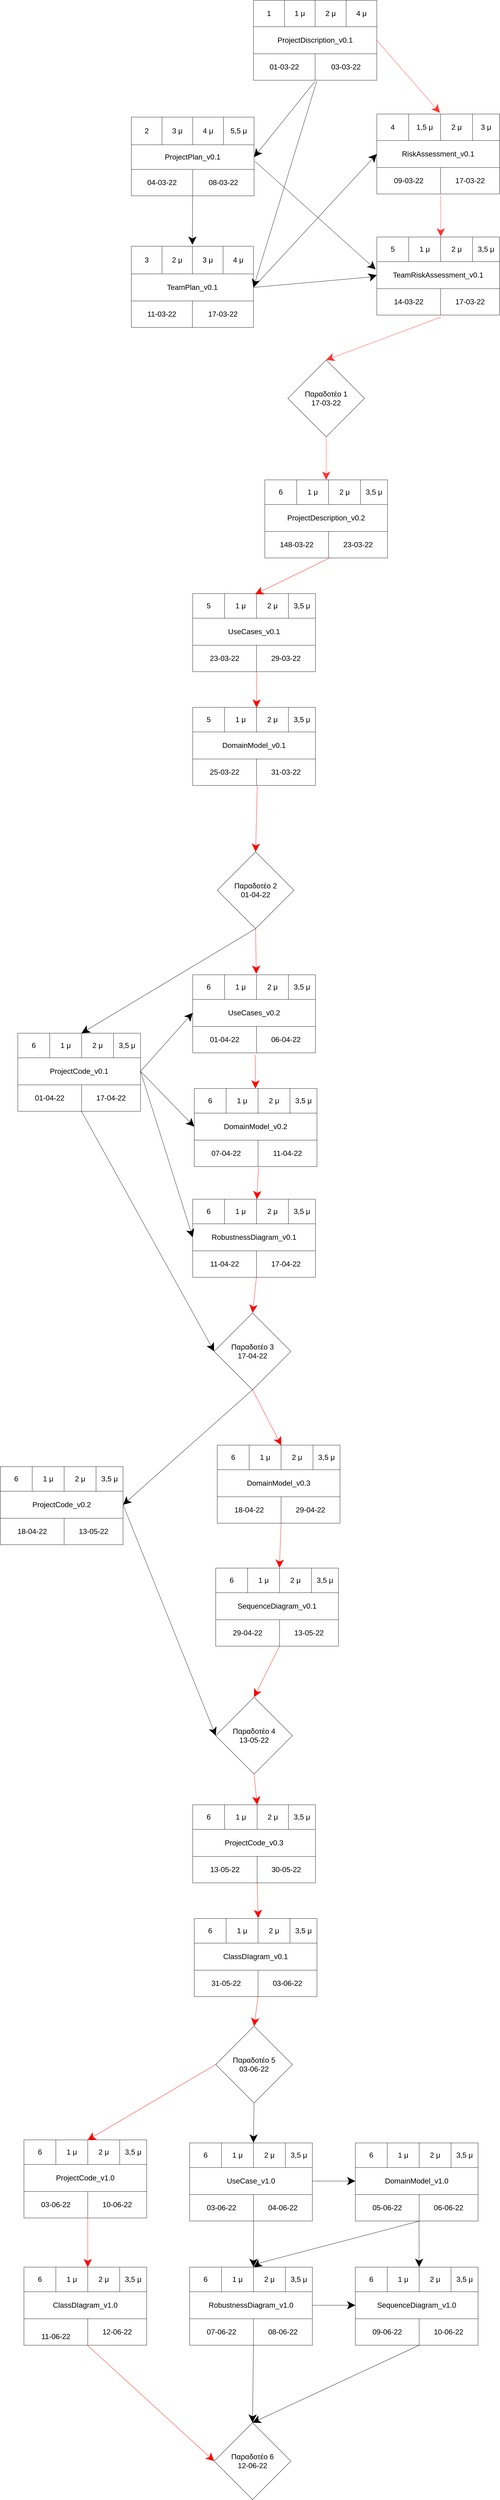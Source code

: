 <mxfile version="17.1.3" type="device"><diagram id="hH7rUi42HuQyK7YXZ-SZ" name="Page-1"><mxGraphModel dx="3422" dy="2632" grid="1" gridSize="10" guides="1" tooltips="1" connect="1" arrows="1" fold="1" page="1" pageScale="1" pageWidth="827" pageHeight="1169" math="0" shadow="0"><root><mxCell id="0"/><mxCell id="1" parent="0"/><mxCell id="EYufnmfasUMfD0w7NCTE-105" value="" style="shape=table;startSize=0;container=1;collapsible=0;childLayout=tableLayout;" parent="1" vertex="1"><mxGeometry x="-2" y="-300" width="402" height="260" as="geometry"/></mxCell><mxCell id="EYufnmfasUMfD0w7NCTE-106" value="" style="shape=tableRow;horizontal=0;startSize=0;swimlaneHead=0;swimlaneBody=0;top=0;left=0;bottom=0;right=0;collapsible=0;dropTarget=0;fillColor=none;points=[[0,0.5],[1,0.5]];portConstraint=eastwest;" parent="EYufnmfasUMfD0w7NCTE-105" vertex="1"><mxGeometry width="402" height="86" as="geometry"/></mxCell><mxCell id="EYufnmfasUMfD0w7NCTE-107" value="&lt;font style=&quot;font-size: 24px&quot;&gt;1&lt;/font&gt;" style="shape=partialRectangle;html=1;whiteSpace=wrap;connectable=0;overflow=hidden;fillColor=none;top=0;left=0;bottom=0;right=0;pointerEvents=1;" parent="EYufnmfasUMfD0w7NCTE-106" vertex="1"><mxGeometry width="101" height="86" as="geometry"><mxRectangle width="101" height="86" as="alternateBounds"/></mxGeometry></mxCell><mxCell id="EYufnmfasUMfD0w7NCTE-108" value="&lt;font style=&quot;font-size: 24px&quot;&gt;1 μ&lt;/font&gt;" style="shape=partialRectangle;html=1;whiteSpace=wrap;connectable=0;overflow=hidden;fillColor=none;top=0;left=0;bottom=0;right=0;pointerEvents=1;" parent="EYufnmfasUMfD0w7NCTE-106" vertex="1"><mxGeometry x="101" width="100" height="86" as="geometry"><mxRectangle width="100" height="86" as="alternateBounds"/></mxGeometry></mxCell><mxCell id="EYufnmfasUMfD0w7NCTE-109" value="&lt;font style=&quot;font-size: 24px&quot;&gt;2 μ&lt;/font&gt;" style="shape=partialRectangle;html=1;whiteSpace=wrap;connectable=0;overflow=hidden;fillColor=none;top=0;left=0;bottom=0;right=0;pointerEvents=1;" parent="EYufnmfasUMfD0w7NCTE-106" vertex="1"><mxGeometry x="201" width="101" height="86" as="geometry"><mxRectangle width="101" height="86" as="alternateBounds"/></mxGeometry></mxCell><mxCell id="EYufnmfasUMfD0w7NCTE-110" value="&lt;font style=&quot;font-size: 24px&quot;&gt;4 μ&lt;/font&gt;" style="shape=partialRectangle;html=1;whiteSpace=wrap;connectable=0;overflow=hidden;fillColor=none;top=0;left=0;bottom=0;right=0;pointerEvents=1;" parent="EYufnmfasUMfD0w7NCTE-106" vertex="1"><mxGeometry x="302" width="100" height="86" as="geometry"><mxRectangle width="100" height="86" as="alternateBounds"/></mxGeometry></mxCell><mxCell id="EYufnmfasUMfD0w7NCTE-111" value="" style="shape=tableRow;horizontal=0;startSize=0;swimlaneHead=0;swimlaneBody=0;top=0;left=0;bottom=0;right=0;collapsible=0;dropTarget=0;fillColor=none;points=[[0,0.5],[1,0.5]];portConstraint=eastwest;" parent="EYufnmfasUMfD0w7NCTE-105" vertex="1"><mxGeometry y="86" width="402" height="88" as="geometry"/></mxCell><mxCell id="EYufnmfasUMfD0w7NCTE-112" value="&lt;font style=&quot;font-size: 24px&quot;&gt;ProjectDiscription_v0.1&lt;/font&gt;" style="shape=partialRectangle;html=1;whiteSpace=wrap;connectable=0;overflow=hidden;fillColor=none;top=0;left=0;bottom=0;right=0;pointerEvents=1;rowspan=1;colspan=4;" parent="EYufnmfasUMfD0w7NCTE-111" vertex="1"><mxGeometry width="402" height="88" as="geometry"><mxRectangle width="101" height="88" as="alternateBounds"/></mxGeometry></mxCell><mxCell id="EYufnmfasUMfD0w7NCTE-113" value="" style="shape=partialRectangle;html=1;whiteSpace=wrap;connectable=0;overflow=hidden;fillColor=none;top=0;left=0;bottom=0;right=0;pointerEvents=1;" parent="EYufnmfasUMfD0w7NCTE-111" vertex="1" visible="0"><mxGeometry x="101" width="100" height="88" as="geometry"><mxRectangle width="100" height="88" as="alternateBounds"/></mxGeometry></mxCell><mxCell id="EYufnmfasUMfD0w7NCTE-114" value="" style="shape=partialRectangle;html=1;whiteSpace=wrap;connectable=0;overflow=hidden;fillColor=none;top=0;left=0;bottom=0;right=0;pointerEvents=1;" parent="EYufnmfasUMfD0w7NCTE-111" vertex="1" visible="0"><mxGeometry x="201" width="101" height="88" as="geometry"><mxRectangle width="101" height="88" as="alternateBounds"/></mxGeometry></mxCell><mxCell id="EYufnmfasUMfD0w7NCTE-115" value="" style="shape=partialRectangle;html=1;whiteSpace=wrap;connectable=0;overflow=hidden;fillColor=none;top=0;left=0;bottom=0;right=0;pointerEvents=1;" parent="EYufnmfasUMfD0w7NCTE-111" vertex="1" visible="0"><mxGeometry x="302" width="100" height="88" as="geometry"><mxRectangle width="100" height="88" as="alternateBounds"/></mxGeometry></mxCell><mxCell id="EYufnmfasUMfD0w7NCTE-116" value="" style="shape=tableRow;horizontal=0;startSize=0;swimlaneHead=0;swimlaneBody=0;top=0;left=0;bottom=0;right=0;collapsible=0;dropTarget=0;fillColor=none;points=[[0,0.5],[1,0.5]];portConstraint=eastwest;" parent="EYufnmfasUMfD0w7NCTE-105" vertex="1"><mxGeometry y="174" width="402" height="86" as="geometry"/></mxCell><mxCell id="EYufnmfasUMfD0w7NCTE-117" value="&lt;font style=&quot;font-size: 24px&quot;&gt;01-03-22&lt;/font&gt;" style="shape=partialRectangle;html=1;whiteSpace=wrap;connectable=0;overflow=hidden;fillColor=none;top=0;left=0;bottom=0;right=0;pointerEvents=1;rowspan=1;colspan=2;" parent="EYufnmfasUMfD0w7NCTE-116" vertex="1"><mxGeometry width="201" height="86" as="geometry"><mxRectangle width="101" height="86" as="alternateBounds"/></mxGeometry></mxCell><mxCell id="EYufnmfasUMfD0w7NCTE-118" value="" style="shape=partialRectangle;html=1;whiteSpace=wrap;connectable=0;overflow=hidden;fillColor=none;top=0;left=0;bottom=0;right=0;pointerEvents=1;" parent="EYufnmfasUMfD0w7NCTE-116" vertex="1" visible="0"><mxGeometry x="101" width="100" height="86" as="geometry"><mxRectangle width="100" height="86" as="alternateBounds"/></mxGeometry></mxCell><mxCell id="EYufnmfasUMfD0w7NCTE-119" value="&lt;font style=&quot;font-size: 24px&quot;&gt;03-03-22&lt;/font&gt;" style="shape=partialRectangle;html=1;whiteSpace=wrap;connectable=0;overflow=hidden;fillColor=none;top=0;left=0;bottom=0;right=0;pointerEvents=1;rowspan=1;colspan=2;" parent="EYufnmfasUMfD0w7NCTE-116" vertex="1"><mxGeometry x="201" width="201" height="86" as="geometry"><mxRectangle width="101" height="86" as="alternateBounds"/></mxGeometry></mxCell><mxCell id="EYufnmfasUMfD0w7NCTE-120" value="" style="shape=partialRectangle;html=1;whiteSpace=wrap;connectable=0;overflow=hidden;fillColor=none;top=0;left=0;bottom=0;right=0;pointerEvents=1;" parent="EYufnmfasUMfD0w7NCTE-116" vertex="1" visible="0"><mxGeometry x="302" width="100" height="86" as="geometry"><mxRectangle width="100" height="86" as="alternateBounds"/></mxGeometry></mxCell><mxCell id="EYufnmfasUMfD0w7NCTE-121" value="" style="shape=table;startSize=0;container=1;collapsible=0;childLayout=tableLayout;" parent="1" vertex="1"><mxGeometry x="-400" y="500" width="398" height="264" as="geometry"/></mxCell><mxCell id="EYufnmfasUMfD0w7NCTE-122" value="" style="shape=tableRow;horizontal=0;startSize=0;swimlaneHead=0;swimlaneBody=0;top=0;left=0;bottom=0;right=0;collapsible=0;dropTarget=0;fillColor=none;points=[[0,0.5],[1,0.5]];portConstraint=eastwest;" parent="EYufnmfasUMfD0w7NCTE-121" vertex="1"><mxGeometry width="398" height="90" as="geometry"/></mxCell><mxCell id="EYufnmfasUMfD0w7NCTE-123" value="&lt;span style=&quot;font-size: 24px&quot;&gt;3&lt;/span&gt;" style="shape=partialRectangle;html=1;whiteSpace=wrap;connectable=0;overflow=hidden;fillColor=none;top=0;left=0;bottom=0;right=0;pointerEvents=1;" parent="EYufnmfasUMfD0w7NCTE-122" vertex="1"><mxGeometry width="100" height="90" as="geometry"><mxRectangle width="100" height="90" as="alternateBounds"/></mxGeometry></mxCell><mxCell id="EYufnmfasUMfD0w7NCTE-124" value="&lt;font style=&quot;font-size: 24px&quot;&gt;2 μ&lt;/font&gt;" style="shape=partialRectangle;html=1;whiteSpace=wrap;connectable=0;overflow=hidden;fillColor=none;top=0;left=0;bottom=0;right=0;pointerEvents=1;" parent="EYufnmfasUMfD0w7NCTE-122" vertex="1"><mxGeometry x="100" width="99" height="90" as="geometry"><mxRectangle width="99" height="90" as="alternateBounds"/></mxGeometry></mxCell><mxCell id="EYufnmfasUMfD0w7NCTE-125" value="&lt;font style=&quot;font-size: 24px&quot;&gt;3 μ&lt;/font&gt;" style="shape=partialRectangle;html=1;whiteSpace=wrap;connectable=0;overflow=hidden;fillColor=none;top=0;left=0;bottom=0;right=0;pointerEvents=1;" parent="EYufnmfasUMfD0w7NCTE-122" vertex="1"><mxGeometry x="199" width="100" height="90" as="geometry"><mxRectangle width="100" height="90" as="alternateBounds"/></mxGeometry></mxCell><mxCell id="EYufnmfasUMfD0w7NCTE-126" value="&lt;font style=&quot;font-size: 24px&quot;&gt;4 μ&lt;/font&gt;" style="shape=partialRectangle;html=1;whiteSpace=wrap;connectable=0;overflow=hidden;fillColor=none;top=0;left=0;bottom=0;right=0;pointerEvents=1;" parent="EYufnmfasUMfD0w7NCTE-122" vertex="1"><mxGeometry x="299" width="99" height="90" as="geometry"><mxRectangle width="99" height="90" as="alternateBounds"/></mxGeometry></mxCell><mxCell id="EYufnmfasUMfD0w7NCTE-127" value="" style="shape=tableRow;horizontal=0;startSize=0;swimlaneHead=0;swimlaneBody=0;top=0;left=0;bottom=0;right=0;collapsible=0;dropTarget=0;fillColor=none;points=[[0,0.5],[1,0.5]];portConstraint=eastwest;" parent="EYufnmfasUMfD0w7NCTE-121" vertex="1"><mxGeometry y="90" width="398" height="88" as="geometry"/></mxCell><mxCell id="EYufnmfasUMfD0w7NCTE-128" value="&lt;font style=&quot;font-size: 24px&quot;&gt;TeamPlan_v0.1&lt;/font&gt;" style="shape=partialRectangle;html=1;whiteSpace=wrap;connectable=0;overflow=hidden;fillColor=none;top=0;left=0;bottom=0;right=0;pointerEvents=1;rowspan=1;colspan=4;" parent="EYufnmfasUMfD0w7NCTE-127" vertex="1"><mxGeometry width="398" height="88" as="geometry"><mxRectangle width="100" height="88" as="alternateBounds"/></mxGeometry></mxCell><mxCell id="EYufnmfasUMfD0w7NCTE-129" value="" style="shape=partialRectangle;html=1;whiteSpace=wrap;connectable=0;overflow=hidden;fillColor=none;top=0;left=0;bottom=0;right=0;pointerEvents=1;" parent="EYufnmfasUMfD0w7NCTE-127" vertex="1" visible="0"><mxGeometry x="100" width="99" height="88" as="geometry"><mxRectangle width="99" height="88" as="alternateBounds"/></mxGeometry></mxCell><mxCell id="EYufnmfasUMfD0w7NCTE-130" value="" style="shape=partialRectangle;html=1;whiteSpace=wrap;connectable=0;overflow=hidden;fillColor=none;top=0;left=0;bottom=0;right=0;pointerEvents=1;" parent="EYufnmfasUMfD0w7NCTE-127" vertex="1" visible="0"><mxGeometry x="199" width="100" height="88" as="geometry"><mxRectangle width="100" height="88" as="alternateBounds"/></mxGeometry></mxCell><mxCell id="EYufnmfasUMfD0w7NCTE-131" value="" style="shape=partialRectangle;html=1;whiteSpace=wrap;connectable=0;overflow=hidden;fillColor=none;top=0;left=0;bottom=0;right=0;pointerEvents=1;" parent="EYufnmfasUMfD0w7NCTE-127" vertex="1" visible="0"><mxGeometry x="299" width="99" height="88" as="geometry"><mxRectangle width="99" height="88" as="alternateBounds"/></mxGeometry></mxCell><mxCell id="EYufnmfasUMfD0w7NCTE-132" value="" style="shape=tableRow;horizontal=0;startSize=0;swimlaneHead=0;swimlaneBody=0;top=0;left=0;bottom=0;right=0;collapsible=0;dropTarget=0;fillColor=none;points=[[0,0.5],[1,0.5]];portConstraint=eastwest;" parent="EYufnmfasUMfD0w7NCTE-121" vertex="1"><mxGeometry y="178" width="398" height="86" as="geometry"/></mxCell><mxCell id="EYufnmfasUMfD0w7NCTE-133" value="&lt;font style=&quot;font-size: 24px&quot;&gt;11-03-22&lt;/font&gt;" style="shape=partialRectangle;html=1;whiteSpace=wrap;connectable=0;overflow=hidden;fillColor=none;top=0;left=0;bottom=0;right=0;pointerEvents=1;rowspan=1;colspan=2;" parent="EYufnmfasUMfD0w7NCTE-132" vertex="1"><mxGeometry width="199" height="86" as="geometry"><mxRectangle width="100" height="86" as="alternateBounds"/></mxGeometry></mxCell><mxCell id="EYufnmfasUMfD0w7NCTE-134" value="" style="shape=partialRectangle;html=1;whiteSpace=wrap;connectable=0;overflow=hidden;fillColor=none;top=0;left=0;bottom=0;right=0;pointerEvents=1;" parent="EYufnmfasUMfD0w7NCTE-132" vertex="1" visible="0"><mxGeometry x="100" width="99" height="86" as="geometry"><mxRectangle width="99" height="86" as="alternateBounds"/></mxGeometry></mxCell><mxCell id="EYufnmfasUMfD0w7NCTE-135" value="&lt;font style=&quot;font-size: 24px&quot;&gt;17-03-22&lt;/font&gt;" style="shape=partialRectangle;html=1;whiteSpace=wrap;connectable=0;overflow=hidden;fillColor=none;top=0;left=0;bottom=0;right=0;pointerEvents=1;rowspan=1;colspan=2;" parent="EYufnmfasUMfD0w7NCTE-132" vertex="1"><mxGeometry x="199" width="199" height="86" as="geometry"><mxRectangle width="100" height="86" as="alternateBounds"/></mxGeometry></mxCell><mxCell id="EYufnmfasUMfD0w7NCTE-136" value="" style="shape=partialRectangle;html=1;whiteSpace=wrap;connectable=0;overflow=hidden;fillColor=none;top=0;left=0;bottom=0;right=0;pointerEvents=1;" parent="EYufnmfasUMfD0w7NCTE-132" vertex="1" visible="0"><mxGeometry x="299" width="99" height="86" as="geometry"><mxRectangle width="99" height="86" as="alternateBounds"/></mxGeometry></mxCell><mxCell id="EYufnmfasUMfD0w7NCTE-137" value="" style="shape=table;startSize=0;container=1;collapsible=0;childLayout=tableLayout;" parent="1" vertex="1"><mxGeometry x="400" y="70" width="400" height="260" as="geometry"/></mxCell><mxCell id="EYufnmfasUMfD0w7NCTE-138" value="" style="shape=tableRow;horizontal=0;startSize=0;swimlaneHead=0;swimlaneBody=0;top=0;left=0;bottom=0;right=0;collapsible=0;dropTarget=0;fillColor=none;points=[[0,0.5],[1,0.5]];portConstraint=eastwest;" parent="EYufnmfasUMfD0w7NCTE-137" vertex="1"><mxGeometry width="400" height="86" as="geometry"/></mxCell><mxCell id="EYufnmfasUMfD0w7NCTE-139" value="&lt;font style=&quot;font-size: 24px&quot;&gt;4&lt;/font&gt;" style="shape=partialRectangle;html=1;whiteSpace=wrap;connectable=0;overflow=hidden;fillColor=none;top=0;left=0;bottom=0;right=0;pointerEvents=1;" parent="EYufnmfasUMfD0w7NCTE-138" vertex="1"><mxGeometry width="104" height="86" as="geometry"><mxRectangle width="104" height="86" as="alternateBounds"/></mxGeometry></mxCell><mxCell id="EYufnmfasUMfD0w7NCTE-140" value="&lt;font style=&quot;font-size: 24px&quot;&gt;1,5 μ&lt;/font&gt;" style="shape=partialRectangle;html=1;whiteSpace=wrap;connectable=0;overflow=hidden;fillColor=none;top=0;left=0;bottom=0;right=0;pointerEvents=1;" parent="EYufnmfasUMfD0w7NCTE-138" vertex="1"><mxGeometry x="104" width="104" height="86" as="geometry"><mxRectangle width="104" height="86" as="alternateBounds"/></mxGeometry></mxCell><mxCell id="EYufnmfasUMfD0w7NCTE-141" value="&lt;font style=&quot;font-size: 24px&quot;&gt;2 μ&lt;/font&gt;" style="shape=partialRectangle;html=1;whiteSpace=wrap;connectable=0;overflow=hidden;fillColor=none;top=0;left=0;bottom=0;right=0;pointerEvents=1;" parent="EYufnmfasUMfD0w7NCTE-138" vertex="1"><mxGeometry x="208" width="104" height="86" as="geometry"><mxRectangle width="104" height="86" as="alternateBounds"/></mxGeometry></mxCell><mxCell id="EYufnmfasUMfD0w7NCTE-142" value="3 μ" style="shape=partialRectangle;html=1;whiteSpace=wrap;connectable=0;overflow=hidden;fillColor=none;top=0;left=0;bottom=0;right=0;pointerEvents=1;fontSize=24;" parent="EYufnmfasUMfD0w7NCTE-138" vertex="1"><mxGeometry x="312" width="88" height="86" as="geometry"><mxRectangle width="88" height="86" as="alternateBounds"/></mxGeometry></mxCell><mxCell id="EYufnmfasUMfD0w7NCTE-143" value="" style="shape=tableRow;horizontal=0;startSize=0;swimlaneHead=0;swimlaneBody=0;top=0;left=0;bottom=0;right=0;collapsible=0;dropTarget=0;fillColor=none;points=[[0,0.5],[1,0.5]];portConstraint=eastwest;" parent="EYufnmfasUMfD0w7NCTE-137" vertex="1"><mxGeometry y="86" width="400" height="88" as="geometry"/></mxCell><mxCell id="EYufnmfasUMfD0w7NCTE-144" value="&lt;font style=&quot;font-size: 24px&quot;&gt;RiskAssessment_v0.1&lt;/font&gt;" style="shape=partialRectangle;html=1;whiteSpace=wrap;connectable=0;overflow=hidden;fillColor=none;top=0;left=0;bottom=0;right=0;pointerEvents=1;rowspan=1;colspan=4;" parent="EYufnmfasUMfD0w7NCTE-143" vertex="1"><mxGeometry width="400" height="88" as="geometry"><mxRectangle width="104" height="88" as="alternateBounds"/></mxGeometry></mxCell><mxCell id="EYufnmfasUMfD0w7NCTE-145" value="" style="shape=partialRectangle;html=1;whiteSpace=wrap;connectable=0;overflow=hidden;fillColor=none;top=0;left=0;bottom=0;right=0;pointerEvents=1;" parent="EYufnmfasUMfD0w7NCTE-143" vertex="1" visible="0"><mxGeometry x="104" width="104" height="88" as="geometry"><mxRectangle width="104" height="88" as="alternateBounds"/></mxGeometry></mxCell><mxCell id="EYufnmfasUMfD0w7NCTE-146" value="" style="shape=partialRectangle;html=1;whiteSpace=wrap;connectable=0;overflow=hidden;fillColor=none;top=0;left=0;bottom=0;right=0;pointerEvents=1;" parent="EYufnmfasUMfD0w7NCTE-143" vertex="1" visible="0"><mxGeometry x="208" width="104" height="88" as="geometry"><mxRectangle width="104" height="88" as="alternateBounds"/></mxGeometry></mxCell><mxCell id="EYufnmfasUMfD0w7NCTE-147" value="" style="shape=partialRectangle;html=1;whiteSpace=wrap;connectable=0;overflow=hidden;fillColor=none;top=0;left=0;bottom=0;right=0;pointerEvents=1;" parent="EYufnmfasUMfD0w7NCTE-143" vertex="1" visible="0"><mxGeometry x="312" width="88" height="88" as="geometry"><mxRectangle width="88" height="88" as="alternateBounds"/></mxGeometry></mxCell><mxCell id="EYufnmfasUMfD0w7NCTE-148" value="" style="shape=tableRow;horizontal=0;startSize=0;swimlaneHead=0;swimlaneBody=0;top=0;left=0;bottom=0;right=0;collapsible=0;dropTarget=0;fillColor=none;points=[[0,0.5],[1,0.5]];portConstraint=eastwest;" parent="EYufnmfasUMfD0w7NCTE-137" vertex="1"><mxGeometry y="174" width="400" height="86" as="geometry"/></mxCell><mxCell id="EYufnmfasUMfD0w7NCTE-149" value="09-03-22" style="shape=partialRectangle;html=1;whiteSpace=wrap;connectable=0;overflow=hidden;fillColor=none;top=0;left=0;bottom=0;right=0;pointerEvents=1;rowspan=1;colspan=2;fontSize=24;" parent="EYufnmfasUMfD0w7NCTE-148" vertex="1"><mxGeometry width="208" height="86" as="geometry"><mxRectangle width="104" height="86" as="alternateBounds"/></mxGeometry></mxCell><mxCell id="EYufnmfasUMfD0w7NCTE-150" value="" style="shape=partialRectangle;html=1;whiteSpace=wrap;connectable=0;overflow=hidden;fillColor=none;top=0;left=0;bottom=0;right=0;pointerEvents=1;" parent="EYufnmfasUMfD0w7NCTE-148" vertex="1" visible="0"><mxGeometry x="104" width="104" height="86" as="geometry"><mxRectangle width="104" height="86" as="alternateBounds"/></mxGeometry></mxCell><mxCell id="EYufnmfasUMfD0w7NCTE-151" value="&lt;font style=&quot;font-size: 24px&quot;&gt;17-03-22&lt;/font&gt;" style="shape=partialRectangle;html=1;whiteSpace=wrap;connectable=0;overflow=hidden;fillColor=none;top=0;left=0;bottom=0;right=0;pointerEvents=1;rowspan=1;colspan=2;" parent="EYufnmfasUMfD0w7NCTE-148" vertex="1"><mxGeometry x="208" width="192" height="86" as="geometry"><mxRectangle width="104" height="86" as="alternateBounds"/></mxGeometry></mxCell><mxCell id="EYufnmfasUMfD0w7NCTE-152" value="" style="shape=partialRectangle;html=1;whiteSpace=wrap;connectable=0;overflow=hidden;fillColor=none;top=0;left=0;bottom=0;right=0;pointerEvents=1;" parent="EYufnmfasUMfD0w7NCTE-148" vertex="1" visible="0"><mxGeometry x="312" width="88" height="86" as="geometry"><mxRectangle width="88" height="86" as="alternateBounds"/></mxGeometry></mxCell><mxCell id="EYufnmfasUMfD0w7NCTE-153" value="" style="shape=table;startSize=0;container=1;collapsible=0;childLayout=tableLayout;" parent="1" vertex="1"><mxGeometry x="400" y="470" width="400.0" height="254" as="geometry"/></mxCell><mxCell id="EYufnmfasUMfD0w7NCTE-154" value="" style="shape=tableRow;horizontal=0;startSize=0;swimlaneHead=0;swimlaneBody=0;top=0;left=0;bottom=0;right=0;collapsible=0;dropTarget=0;fillColor=none;points=[[0,0.5],[1,0.5]];portConstraint=eastwest;" parent="EYufnmfasUMfD0w7NCTE-153" vertex="1"><mxGeometry width="400.0" height="80" as="geometry"/></mxCell><mxCell id="EYufnmfasUMfD0w7NCTE-155" value="&lt;font style=&quot;font-size: 24px&quot;&gt;5&lt;/font&gt;" style="shape=partialRectangle;html=1;whiteSpace=wrap;connectable=0;overflow=hidden;fillColor=none;top=0;left=0;bottom=0;right=0;pointerEvents=1;" parent="EYufnmfasUMfD0w7NCTE-154" vertex="1"><mxGeometry width="104" height="80" as="geometry"><mxRectangle width="104" height="80" as="alternateBounds"/></mxGeometry></mxCell><mxCell id="EYufnmfasUMfD0w7NCTE-156" value="&lt;font style=&quot;font-size: 24px&quot;&gt;1 μ&lt;/font&gt;" style="shape=partialRectangle;html=1;whiteSpace=wrap;connectable=0;overflow=hidden;fillColor=none;top=0;left=0;bottom=0;right=0;pointerEvents=1;" parent="EYufnmfasUMfD0w7NCTE-154" vertex="1"><mxGeometry x="104" width="104" height="80" as="geometry"><mxRectangle width="104" height="80" as="alternateBounds"/></mxGeometry></mxCell><mxCell id="EYufnmfasUMfD0w7NCTE-157" value="&lt;font style=&quot;font-size: 24px&quot;&gt;2 μ&lt;/font&gt;" style="shape=partialRectangle;html=1;whiteSpace=wrap;connectable=0;overflow=hidden;fillColor=none;top=0;left=0;bottom=0;right=0;pointerEvents=1;" parent="EYufnmfasUMfD0w7NCTE-154" vertex="1"><mxGeometry x="208" width="104" height="80" as="geometry"><mxRectangle width="104" height="80" as="alternateBounds"/></mxGeometry></mxCell><mxCell id="EYufnmfasUMfD0w7NCTE-158" value="&lt;font style=&quot;font-size: 24px&quot;&gt;3,5 μ&lt;/font&gt;" style="shape=partialRectangle;html=1;whiteSpace=wrap;connectable=0;overflow=hidden;fillColor=none;top=0;left=0;bottom=0;right=0;pointerEvents=1;" parent="EYufnmfasUMfD0w7NCTE-154" vertex="1"><mxGeometry x="312" width="88" height="80" as="geometry"><mxRectangle width="88" height="80" as="alternateBounds"/></mxGeometry></mxCell><mxCell id="EYufnmfasUMfD0w7NCTE-159" value="" style="shape=tableRow;horizontal=0;startSize=0;swimlaneHead=0;swimlaneBody=0;top=0;left=0;bottom=0;right=0;collapsible=0;dropTarget=0;fillColor=none;points=[[0,0.5],[1,0.5]];portConstraint=eastwest;" parent="EYufnmfasUMfD0w7NCTE-153" vertex="1"><mxGeometry y="80" width="400.0" height="88" as="geometry"/></mxCell><mxCell id="EYufnmfasUMfD0w7NCTE-160" value="&lt;font style=&quot;font-size: 24px&quot;&gt;TeamRiskAssessment_v0.1&lt;/font&gt;" style="shape=partialRectangle;html=1;whiteSpace=wrap;connectable=0;overflow=hidden;fillColor=none;top=0;left=0;bottom=0;right=0;pointerEvents=1;rowspan=1;colspan=4;" parent="EYufnmfasUMfD0w7NCTE-159" vertex="1"><mxGeometry width="400" height="88" as="geometry"><mxRectangle width="104" height="88" as="alternateBounds"/></mxGeometry></mxCell><mxCell id="EYufnmfasUMfD0w7NCTE-161" value="" style="shape=partialRectangle;html=1;whiteSpace=wrap;connectable=0;overflow=hidden;fillColor=none;top=0;left=0;bottom=0;right=0;pointerEvents=1;" parent="EYufnmfasUMfD0w7NCTE-159" vertex="1" visible="0"><mxGeometry x="104" width="104" height="88" as="geometry"><mxRectangle width="104" height="88" as="alternateBounds"/></mxGeometry></mxCell><mxCell id="EYufnmfasUMfD0w7NCTE-162" value="" style="shape=partialRectangle;html=1;whiteSpace=wrap;connectable=0;overflow=hidden;fillColor=none;top=0;left=0;bottom=0;right=0;pointerEvents=1;" parent="EYufnmfasUMfD0w7NCTE-159" vertex="1" visible="0"><mxGeometry x="208" width="104" height="88" as="geometry"><mxRectangle width="104" height="88" as="alternateBounds"/></mxGeometry></mxCell><mxCell id="EYufnmfasUMfD0w7NCTE-163" value="" style="shape=partialRectangle;html=1;whiteSpace=wrap;connectable=0;overflow=hidden;fillColor=none;top=0;left=0;bottom=0;right=0;pointerEvents=1;" parent="EYufnmfasUMfD0w7NCTE-159" vertex="1" visible="0"><mxGeometry x="312" width="88" height="88" as="geometry"><mxRectangle width="88" height="88" as="alternateBounds"/></mxGeometry></mxCell><mxCell id="EYufnmfasUMfD0w7NCTE-164" value="" style="shape=tableRow;horizontal=0;startSize=0;swimlaneHead=0;swimlaneBody=0;top=0;left=0;bottom=0;right=0;collapsible=0;dropTarget=0;fillColor=none;points=[[0,0.5],[1,0.5]];portConstraint=eastwest;" parent="EYufnmfasUMfD0w7NCTE-153" vertex="1"><mxGeometry y="168" width="400.0" height="86" as="geometry"/></mxCell><mxCell id="EYufnmfasUMfD0w7NCTE-165" value="&lt;font style=&quot;font-size: 24px&quot;&gt;14-03-22&lt;/font&gt;" style="shape=partialRectangle;html=1;whiteSpace=wrap;connectable=0;overflow=hidden;fillColor=none;top=0;left=0;bottom=0;right=0;pointerEvents=1;rowspan=1;colspan=2;" parent="EYufnmfasUMfD0w7NCTE-164" vertex="1"><mxGeometry width="208" height="86" as="geometry"><mxRectangle width="104" height="86" as="alternateBounds"/></mxGeometry></mxCell><mxCell id="EYufnmfasUMfD0w7NCTE-166" value="" style="shape=partialRectangle;html=1;whiteSpace=wrap;connectable=0;overflow=hidden;fillColor=none;top=0;left=0;bottom=0;right=0;pointerEvents=1;" parent="EYufnmfasUMfD0w7NCTE-164" vertex="1" visible="0"><mxGeometry x="104" width="104" height="86" as="geometry"><mxRectangle width="104" height="86" as="alternateBounds"/></mxGeometry></mxCell><mxCell id="EYufnmfasUMfD0w7NCTE-167" value="&lt;font style=&quot;font-size: 24px&quot;&gt;17-03-22&lt;/font&gt;" style="shape=partialRectangle;html=1;whiteSpace=wrap;connectable=0;overflow=hidden;fillColor=none;top=0;left=0;bottom=0;right=0;pointerEvents=1;rowspan=1;colspan=2;" parent="EYufnmfasUMfD0w7NCTE-164" vertex="1"><mxGeometry x="208" width="192" height="86" as="geometry"><mxRectangle width="104" height="86" as="alternateBounds"/></mxGeometry></mxCell><mxCell id="EYufnmfasUMfD0w7NCTE-168" value="" style="shape=partialRectangle;html=1;whiteSpace=wrap;connectable=0;overflow=hidden;fillColor=none;top=0;left=0;bottom=0;right=0;pointerEvents=1;" parent="EYufnmfasUMfD0w7NCTE-164" vertex="1" visible="0"><mxGeometry x="312" width="88" height="86" as="geometry"><mxRectangle width="88" height="86" as="alternateBounds"/></mxGeometry></mxCell><mxCell id="EYufnmfasUMfD0w7NCTE-169" value="" style="shape=table;startSize=0;container=1;collapsible=0;childLayout=tableLayout;" parent="1" vertex="1"><mxGeometry x="-400" y="80" width="400" height="256" as="geometry"/></mxCell><mxCell id="EYufnmfasUMfD0w7NCTE-170" value="" style="shape=tableRow;horizontal=0;startSize=0;swimlaneHead=0;swimlaneBody=0;top=0;left=0;bottom=0;right=0;collapsible=0;dropTarget=0;fillColor=none;points=[[0,0.5],[1,0.5]];portConstraint=eastwest;" parent="EYufnmfasUMfD0w7NCTE-169" vertex="1"><mxGeometry width="400" height="90" as="geometry"/></mxCell><mxCell id="EYufnmfasUMfD0w7NCTE-171" value="&lt;font style=&quot;font-size: 24px&quot;&gt;2&lt;/font&gt;" style="shape=partialRectangle;html=1;whiteSpace=wrap;connectable=0;overflow=hidden;fillColor=none;top=0;left=0;bottom=0;right=0;pointerEvents=1;" parent="EYufnmfasUMfD0w7NCTE-170" vertex="1"><mxGeometry width="100" height="90" as="geometry"><mxRectangle width="100" height="90" as="alternateBounds"/></mxGeometry></mxCell><mxCell id="EYufnmfasUMfD0w7NCTE-172" value="&lt;font style=&quot;font-size: 24px&quot;&gt;3 μ&lt;/font&gt;" style="shape=partialRectangle;html=1;whiteSpace=wrap;connectable=0;overflow=hidden;fillColor=none;top=0;left=0;bottom=0;right=0;pointerEvents=1;" parent="EYufnmfasUMfD0w7NCTE-170" vertex="1"><mxGeometry x="100" width="100" height="90" as="geometry"><mxRectangle width="100" height="90" as="alternateBounds"/></mxGeometry></mxCell><mxCell id="EYufnmfasUMfD0w7NCTE-173" value="&lt;font style=&quot;font-size: 24px&quot;&gt;4 μ&lt;/font&gt;" style="shape=partialRectangle;html=1;whiteSpace=wrap;connectable=0;overflow=hidden;fillColor=none;top=0;left=0;bottom=0;right=0;pointerEvents=1;" parent="EYufnmfasUMfD0w7NCTE-170" vertex="1"><mxGeometry x="200" width="100" height="90" as="geometry"><mxRectangle width="100" height="90" as="alternateBounds"/></mxGeometry></mxCell><mxCell id="EYufnmfasUMfD0w7NCTE-174" value="&lt;font style=&quot;font-size: 24px&quot;&gt;5,5 μ&lt;/font&gt;" style="shape=partialRectangle;html=1;whiteSpace=wrap;connectable=0;overflow=hidden;fillColor=none;top=0;left=0;bottom=0;right=0;pointerEvents=1;" parent="EYufnmfasUMfD0w7NCTE-170" vertex="1"><mxGeometry x="300" width="100" height="90" as="geometry"><mxRectangle width="100" height="90" as="alternateBounds"/></mxGeometry></mxCell><mxCell id="EYufnmfasUMfD0w7NCTE-175" value="" style="shape=tableRow;horizontal=0;startSize=0;swimlaneHead=0;swimlaneBody=0;top=0;left=0;bottom=0;right=0;collapsible=0;dropTarget=0;fillColor=none;points=[[0,0.5],[1,0.5]];portConstraint=eastwest;" parent="EYufnmfasUMfD0w7NCTE-169" vertex="1"><mxGeometry y="90" width="400" height="80" as="geometry"/></mxCell><mxCell id="EYufnmfasUMfD0w7NCTE-176" value="&lt;font style=&quot;font-size: 24px&quot;&gt;ProjectPlan_v0.1&lt;/font&gt;" style="shape=partialRectangle;html=1;whiteSpace=wrap;connectable=0;overflow=hidden;fillColor=none;top=0;left=0;bottom=0;right=0;pointerEvents=1;rowspan=1;colspan=4;" parent="EYufnmfasUMfD0w7NCTE-175" vertex="1"><mxGeometry width="400" height="80" as="geometry"><mxRectangle width="100" height="80" as="alternateBounds"/></mxGeometry></mxCell><mxCell id="EYufnmfasUMfD0w7NCTE-177" value="" style="shape=partialRectangle;html=1;whiteSpace=wrap;connectable=0;overflow=hidden;fillColor=none;top=0;left=0;bottom=0;right=0;pointerEvents=1;" parent="EYufnmfasUMfD0w7NCTE-175" vertex="1" visible="0"><mxGeometry x="100" width="100" height="80" as="geometry"><mxRectangle width="100" height="80" as="alternateBounds"/></mxGeometry></mxCell><mxCell id="EYufnmfasUMfD0w7NCTE-178" value="" style="shape=partialRectangle;html=1;whiteSpace=wrap;connectable=0;overflow=hidden;fillColor=none;top=0;left=0;bottom=0;right=0;pointerEvents=1;" parent="EYufnmfasUMfD0w7NCTE-175" vertex="1" visible="0"><mxGeometry x="200" width="100" height="80" as="geometry"><mxRectangle width="100" height="80" as="alternateBounds"/></mxGeometry></mxCell><mxCell id="EYufnmfasUMfD0w7NCTE-179" value="" style="shape=partialRectangle;html=1;whiteSpace=wrap;connectable=0;overflow=hidden;fillColor=none;top=0;left=0;bottom=0;right=0;pointerEvents=1;" parent="EYufnmfasUMfD0w7NCTE-175" vertex="1" visible="0"><mxGeometry x="300" width="100" height="80" as="geometry"><mxRectangle width="100" height="80" as="alternateBounds"/></mxGeometry></mxCell><mxCell id="EYufnmfasUMfD0w7NCTE-180" value="" style="shape=tableRow;horizontal=0;startSize=0;swimlaneHead=0;swimlaneBody=0;top=0;left=0;bottom=0;right=0;collapsible=0;dropTarget=0;fillColor=none;points=[[0,0.5],[1,0.5]];portConstraint=eastwest;" parent="EYufnmfasUMfD0w7NCTE-169" vertex="1"><mxGeometry y="170" width="400" height="86" as="geometry"/></mxCell><mxCell id="EYufnmfasUMfD0w7NCTE-181" value="&lt;font style=&quot;font-size: 24px&quot;&gt;04-03-22&lt;/font&gt;" style="shape=partialRectangle;html=1;whiteSpace=wrap;connectable=0;overflow=hidden;fillColor=none;top=0;left=0;bottom=0;right=0;pointerEvents=1;rowspan=1;colspan=2;" parent="EYufnmfasUMfD0w7NCTE-180" vertex="1"><mxGeometry width="200" height="86" as="geometry"><mxRectangle width="100" height="86" as="alternateBounds"/></mxGeometry></mxCell><mxCell id="EYufnmfasUMfD0w7NCTE-182" value="" style="shape=partialRectangle;html=1;whiteSpace=wrap;connectable=0;overflow=hidden;fillColor=none;top=0;left=0;bottom=0;right=0;pointerEvents=1;" parent="EYufnmfasUMfD0w7NCTE-180" vertex="1" visible="0"><mxGeometry x="100" width="100" height="86" as="geometry"><mxRectangle width="100" height="86" as="alternateBounds"/></mxGeometry></mxCell><mxCell id="EYufnmfasUMfD0w7NCTE-183" value="&lt;font style=&quot;font-size: 24px&quot;&gt;08-03-22&lt;/font&gt;" style="shape=partialRectangle;html=1;whiteSpace=wrap;connectable=0;overflow=hidden;fillColor=none;top=0;left=0;bottom=0;right=0;pointerEvents=1;rowspan=1;colspan=2;" parent="EYufnmfasUMfD0w7NCTE-180" vertex="1"><mxGeometry x="200" width="200" height="86" as="geometry"><mxRectangle width="100" height="86" as="alternateBounds"/></mxGeometry></mxCell><mxCell id="EYufnmfasUMfD0w7NCTE-184" value="" style="shape=partialRectangle;html=1;whiteSpace=wrap;connectable=0;overflow=hidden;fillColor=none;top=0;left=0;bottom=0;right=0;pointerEvents=1;" parent="EYufnmfasUMfD0w7NCTE-180" vertex="1" visible="0"><mxGeometry x="300" width="100" height="86" as="geometry"><mxRectangle width="100" height="86" as="alternateBounds"/></mxGeometry></mxCell><mxCell id="EYufnmfasUMfD0w7NCTE-185" value="Παραδοτέο 1&lt;br&gt;17-03-22" style="rhombus;whiteSpace=wrap;html=1;fontSize=24;fontColor=#000000;labelBackgroundColor=none;labelBorderColor=none;" parent="1" vertex="1"><mxGeometry x="110" y="870" width="250" height="250" as="geometry"/></mxCell><mxCell id="EYufnmfasUMfD0w7NCTE-188" value="" style="endArrow=classic;html=1;rounded=0;fontSize=24;fontColor=#000000;startSize=24;endSize=24;exitX=0.497;exitY=1.054;exitDx=0;exitDy=0;exitPerimeter=0;" parent="1" source="EYufnmfasUMfD0w7NCTE-116" edge="1"><mxGeometry width="50" height="50" relative="1" as="geometry"><mxPoint x="410" y="430" as="sourcePoint"/><mxPoint y="210" as="targetPoint"/></mxGeometry></mxCell><mxCell id="EYufnmfasUMfD0w7NCTE-189" value="" style="endArrow=classic;html=1;rounded=0;fontSize=24;fontColor=#000000;startSize=24;endSize=24;exitX=0.513;exitY=1.039;exitDx=0;exitDy=0;exitPerimeter=0;entryX=1;entryY=0.5;entryDx=0;entryDy=0;" parent="1" source="EYufnmfasUMfD0w7NCTE-116" target="EYufnmfasUMfD0w7NCTE-127" edge="1"><mxGeometry width="50" height="50" relative="1" as="geometry"><mxPoint x="410" y="430" as="sourcePoint"/><mxPoint x="460" y="380" as="targetPoint"/></mxGeometry></mxCell><mxCell id="EYufnmfasUMfD0w7NCTE-190" value="" style="endArrow=classic;html=1;rounded=0;fontSize=24;fontColor=#000000;startSize=24;endSize=24;entryX=0.5;entryY=-0.052;entryDx=0;entryDy=0;entryPerimeter=0;" parent="1" source="EYufnmfasUMfD0w7NCTE-180" target="EYufnmfasUMfD0w7NCTE-122" edge="1"><mxGeometry width="50" height="50" relative="1" as="geometry"><mxPoint x="410" y="430" as="sourcePoint"/><mxPoint x="460" y="380" as="targetPoint"/></mxGeometry></mxCell><mxCell id="EYufnmfasUMfD0w7NCTE-191" value="" style="endArrow=classic;html=1;rounded=0;fontSize=24;fontColor=#000000;startSize=24;endSize=24;exitX=1;exitY=0.5;exitDx=0;exitDy=0;entryX=0;entryY=0.5;entryDx=0;entryDy=0;" parent="1" source="EYufnmfasUMfD0w7NCTE-127" target="EYufnmfasUMfD0w7NCTE-143" edge="1"><mxGeometry width="50" height="50" relative="1" as="geometry"><mxPoint x="410" y="430" as="sourcePoint"/><mxPoint x="460" y="380" as="targetPoint"/></mxGeometry></mxCell><mxCell id="EYufnmfasUMfD0w7NCTE-192" value="" style="endArrow=classic;html=1;rounded=0;fontSize=24;fontColor=#000000;startSize=24;endSize=24;exitX=1;exitY=0.5;exitDx=0;exitDy=0;entryX=0;entryY=0.5;entryDx=0;entryDy=0;" parent="1" source="EYufnmfasUMfD0w7NCTE-127" target="EYufnmfasUMfD0w7NCTE-159" edge="1"><mxGeometry width="50" height="50" relative="1" as="geometry"><mxPoint x="410" y="430" as="sourcePoint"/><mxPoint x="460" y="380" as="targetPoint"/><Array as="points"><mxPoint x="380" y="600"/></Array></mxGeometry></mxCell><mxCell id="EYufnmfasUMfD0w7NCTE-193" value="" style="endArrow=classic;html=1;rounded=0;fontSize=24;fontColor=#000000;startSize=24;endSize=24;exitX=1;exitY=0.5;exitDx=0;exitDy=0;entryX=0.514;entryY=-0.047;entryDx=0;entryDy=0;entryPerimeter=0;strokeColor=#FF3333;" parent="1" source="EYufnmfasUMfD0w7NCTE-111" target="EYufnmfasUMfD0w7NCTE-138" edge="1"><mxGeometry width="50" height="50" relative="1" as="geometry"><mxPoint x="410" y="90" as="sourcePoint"/><mxPoint x="460" y="40" as="targetPoint"/></mxGeometry></mxCell><mxCell id="EYufnmfasUMfD0w7NCTE-194" value="" style="endArrow=classic;html=1;rounded=0;fontSize=24;fontColor=#000000;startSize=24;endSize=24;strokeColor=#FF3333;exitX=0.521;exitY=1.062;exitDx=0;exitDy=0;exitPerimeter=0;entryX=0.521;entryY=-0.017;entryDx=0;entryDy=0;entryPerimeter=0;" parent="1" source="EYufnmfasUMfD0w7NCTE-148" target="EYufnmfasUMfD0w7NCTE-154" edge="1"><mxGeometry width="50" height="50" relative="1" as="geometry"><mxPoint x="410" y="430" as="sourcePoint"/><mxPoint x="460" y="380" as="targetPoint"/></mxGeometry></mxCell><mxCell id="EYufnmfasUMfD0w7NCTE-195" value="" style="endArrow=classic;html=1;rounded=0;fontSize=24;fontColor=#000000;startSize=24;endSize=24;strokeColor=#FF3333;exitX=0.525;exitY=1.07;exitDx=0;exitDy=0;exitPerimeter=0;entryX=0.5;entryY=0;entryDx=0;entryDy=0;" parent="1" source="EYufnmfasUMfD0w7NCTE-164" target="EYufnmfasUMfD0w7NCTE-185" edge="1"><mxGeometry width="50" height="50" relative="1" as="geometry"><mxPoint x="410" y="930" as="sourcePoint"/><mxPoint x="460" y="880" as="targetPoint"/></mxGeometry></mxCell><mxCell id="EYufnmfasUMfD0w7NCTE-196" value="" style="endArrow=classic;html=1;rounded=0;fontSize=24;fontColor=#000000;startSize=24;endSize=24;strokeColor=#1A1A1A;exitX=1.007;exitY=0.668;exitDx=0;exitDy=0;exitPerimeter=0;entryX=-0.009;entryY=0.289;entryDx=0;entryDy=0;entryPerimeter=0;" parent="1" source="EYufnmfasUMfD0w7NCTE-175" target="EYufnmfasUMfD0w7NCTE-159" edge="1"><mxGeometry width="50" height="50" relative="1" as="geometry"><mxPoint x="200" y="850" as="sourcePoint"/><mxPoint x="250" y="800" as="targetPoint"/></mxGeometry></mxCell><mxCell id="EYufnmfasUMfD0w7NCTE-198" value="" style="endArrow=classic;html=1;rounded=0;fontSize=24;fontColor=#000000;startSize=24;endSize=24;strokeColor=#FF3333;exitX=0.5;exitY=1;exitDx=0;exitDy=0;entryX=0.5;entryY=0;entryDx=0;entryDy=0;" parent="1" source="EYufnmfasUMfD0w7NCTE-185" edge="1"><mxGeometry width="50" height="50" relative="1" as="geometry"><mxPoint y="1120" as="sourcePoint"/><mxPoint x="235" y="1260" as="targetPoint"/></mxGeometry></mxCell><mxCell id="apEaajWlAhdyNACxLGu2-1" value="" style="shape=table;startSize=0;container=1;collapsible=0;childLayout=tableLayout;" parent="1" vertex="1"><mxGeometry x="-200" y="2000" width="400.0" height="254" as="geometry"/></mxCell><mxCell id="apEaajWlAhdyNACxLGu2-2" value="" style="shape=tableRow;horizontal=0;startSize=0;swimlaneHead=0;swimlaneBody=0;top=0;left=0;bottom=0;right=0;collapsible=0;dropTarget=0;fillColor=none;points=[[0,0.5],[1,0.5]];portConstraint=eastwest;" parent="apEaajWlAhdyNACxLGu2-1" vertex="1"><mxGeometry width="400.0" height="80" as="geometry"/></mxCell><mxCell id="apEaajWlAhdyNACxLGu2-3" value="&lt;font style=&quot;font-size: 24px&quot;&gt;5&lt;/font&gt;" style="shape=partialRectangle;html=1;whiteSpace=wrap;connectable=0;overflow=hidden;fillColor=none;top=0;left=0;bottom=0;right=0;pointerEvents=1;" parent="apEaajWlAhdyNACxLGu2-2" vertex="1"><mxGeometry width="104" height="80" as="geometry"><mxRectangle width="104" height="80" as="alternateBounds"/></mxGeometry></mxCell><mxCell id="apEaajWlAhdyNACxLGu2-4" value="&lt;font style=&quot;font-size: 24px&quot;&gt;1 μ&lt;/font&gt;" style="shape=partialRectangle;html=1;whiteSpace=wrap;connectable=0;overflow=hidden;fillColor=none;top=0;left=0;bottom=0;right=0;pointerEvents=1;" parent="apEaajWlAhdyNACxLGu2-2" vertex="1"><mxGeometry x="104" width="104" height="80" as="geometry"><mxRectangle width="104" height="80" as="alternateBounds"/></mxGeometry></mxCell><mxCell id="apEaajWlAhdyNACxLGu2-5" value="&lt;font style=&quot;font-size: 24px&quot;&gt;2 μ&lt;/font&gt;" style="shape=partialRectangle;html=1;whiteSpace=wrap;connectable=0;overflow=hidden;fillColor=none;top=0;left=0;bottom=0;right=0;pointerEvents=1;" parent="apEaajWlAhdyNACxLGu2-2" vertex="1"><mxGeometry x="208" width="104" height="80" as="geometry"><mxRectangle width="104" height="80" as="alternateBounds"/></mxGeometry></mxCell><mxCell id="apEaajWlAhdyNACxLGu2-6" value="&lt;font style=&quot;font-size: 24px&quot;&gt;3,5 μ&lt;/font&gt;" style="shape=partialRectangle;html=1;whiteSpace=wrap;connectable=0;overflow=hidden;fillColor=none;top=0;left=0;bottom=0;right=0;pointerEvents=1;" parent="apEaajWlAhdyNACxLGu2-2" vertex="1"><mxGeometry x="312" width="88" height="80" as="geometry"><mxRectangle width="88" height="80" as="alternateBounds"/></mxGeometry></mxCell><mxCell id="apEaajWlAhdyNACxLGu2-7" value="" style="shape=tableRow;horizontal=0;startSize=0;swimlaneHead=0;swimlaneBody=0;top=0;left=0;bottom=0;right=0;collapsible=0;dropTarget=0;fillColor=none;points=[[0,0.5],[1,0.5]];portConstraint=eastwest;" parent="apEaajWlAhdyNACxLGu2-1" vertex="1"><mxGeometry y="80" width="400.0" height="88" as="geometry"/></mxCell><mxCell id="apEaajWlAhdyNACxLGu2-8" value="&lt;font style=&quot;font-size: 24px&quot;&gt;DomainModel_v0.1&lt;/font&gt;" style="shape=partialRectangle;html=1;whiteSpace=wrap;connectable=0;overflow=hidden;fillColor=none;top=0;left=0;bottom=0;right=0;pointerEvents=1;rowspan=1;colspan=4;" parent="apEaajWlAhdyNACxLGu2-7" vertex="1"><mxGeometry width="400" height="88" as="geometry"><mxRectangle width="104" height="88" as="alternateBounds"/></mxGeometry></mxCell><mxCell id="apEaajWlAhdyNACxLGu2-9" value="" style="shape=partialRectangle;html=1;whiteSpace=wrap;connectable=0;overflow=hidden;fillColor=none;top=0;left=0;bottom=0;right=0;pointerEvents=1;" parent="apEaajWlAhdyNACxLGu2-7" vertex="1" visible="0"><mxGeometry x="104" width="104" height="88" as="geometry"><mxRectangle width="104" height="88" as="alternateBounds"/></mxGeometry></mxCell><mxCell id="apEaajWlAhdyNACxLGu2-10" value="" style="shape=partialRectangle;html=1;whiteSpace=wrap;connectable=0;overflow=hidden;fillColor=none;top=0;left=0;bottom=0;right=0;pointerEvents=1;" parent="apEaajWlAhdyNACxLGu2-7" vertex="1" visible="0"><mxGeometry x="208" width="104" height="88" as="geometry"><mxRectangle width="104" height="88" as="alternateBounds"/></mxGeometry></mxCell><mxCell id="apEaajWlAhdyNACxLGu2-11" value="" style="shape=partialRectangle;html=1;whiteSpace=wrap;connectable=0;overflow=hidden;fillColor=none;top=0;left=0;bottom=0;right=0;pointerEvents=1;" parent="apEaajWlAhdyNACxLGu2-7" vertex="1" visible="0"><mxGeometry x="312" width="88" height="88" as="geometry"><mxRectangle width="88" height="88" as="alternateBounds"/></mxGeometry></mxCell><mxCell id="apEaajWlAhdyNACxLGu2-12" value="" style="shape=tableRow;horizontal=0;startSize=0;swimlaneHead=0;swimlaneBody=0;top=0;left=0;bottom=0;right=0;collapsible=0;dropTarget=0;fillColor=none;points=[[0,0.5],[1,0.5]];portConstraint=eastwest;" parent="apEaajWlAhdyNACxLGu2-1" vertex="1"><mxGeometry y="168" width="400.0" height="86" as="geometry"/></mxCell><mxCell id="apEaajWlAhdyNACxLGu2-13" value="&lt;font style=&quot;font-size: 24px&quot;&gt;25-03-22&lt;/font&gt;" style="shape=partialRectangle;html=1;whiteSpace=wrap;connectable=0;overflow=hidden;fillColor=none;top=0;left=0;bottom=0;right=0;pointerEvents=1;rowspan=1;colspan=2;" parent="apEaajWlAhdyNACxLGu2-12" vertex="1"><mxGeometry width="208" height="86" as="geometry"><mxRectangle width="104" height="86" as="alternateBounds"/></mxGeometry></mxCell><mxCell id="apEaajWlAhdyNACxLGu2-14" value="" style="shape=partialRectangle;html=1;whiteSpace=wrap;connectable=0;overflow=hidden;fillColor=none;top=0;left=0;bottom=0;right=0;pointerEvents=1;" parent="apEaajWlAhdyNACxLGu2-12" vertex="1" visible="0"><mxGeometry x="104" width="104" height="86" as="geometry"><mxRectangle width="104" height="86" as="alternateBounds"/></mxGeometry></mxCell><mxCell id="apEaajWlAhdyNACxLGu2-15" value="&lt;font style=&quot;font-size: 24px&quot;&gt;31-03-22&lt;/font&gt;" style="shape=partialRectangle;html=1;whiteSpace=wrap;connectable=0;overflow=hidden;fillColor=none;top=0;left=0;bottom=0;right=0;pointerEvents=1;rowspan=1;colspan=2;" parent="apEaajWlAhdyNACxLGu2-12" vertex="1"><mxGeometry x="208" width="192" height="86" as="geometry"><mxRectangle width="104" height="86" as="alternateBounds"/></mxGeometry></mxCell><mxCell id="apEaajWlAhdyNACxLGu2-16" value="" style="shape=partialRectangle;html=1;whiteSpace=wrap;connectable=0;overflow=hidden;fillColor=none;top=0;left=0;bottom=0;right=0;pointerEvents=1;" parent="apEaajWlAhdyNACxLGu2-12" vertex="1" visible="0"><mxGeometry x="312" width="88" height="86" as="geometry"><mxRectangle width="88" height="86" as="alternateBounds"/></mxGeometry></mxCell><mxCell id="apEaajWlAhdyNACxLGu2-17" value="" style="shape=table;startSize=0;container=1;collapsible=0;childLayout=tableLayout;" parent="1" vertex="1"><mxGeometry x="35" y="1260" width="400.0" height="254" as="geometry"/></mxCell><mxCell id="apEaajWlAhdyNACxLGu2-18" value="" style="shape=tableRow;horizontal=0;startSize=0;swimlaneHead=0;swimlaneBody=0;top=0;left=0;bottom=0;right=0;collapsible=0;dropTarget=0;fillColor=none;points=[[0,0.5],[1,0.5]];portConstraint=eastwest;" parent="apEaajWlAhdyNACxLGu2-17" vertex="1"><mxGeometry width="400.0" height="80" as="geometry"/></mxCell><mxCell id="apEaajWlAhdyNACxLGu2-19" value="&lt;font style=&quot;font-size: 24px&quot;&gt;6&lt;/font&gt;" style="shape=partialRectangle;html=1;whiteSpace=wrap;connectable=0;overflow=hidden;fillColor=none;top=0;left=0;bottom=0;right=0;pointerEvents=1;" parent="apEaajWlAhdyNACxLGu2-18" vertex="1"><mxGeometry width="104" height="80" as="geometry"><mxRectangle width="104" height="80" as="alternateBounds"/></mxGeometry></mxCell><mxCell id="apEaajWlAhdyNACxLGu2-20" value="&lt;font style=&quot;font-size: 24px&quot;&gt;1 μ&lt;/font&gt;" style="shape=partialRectangle;html=1;whiteSpace=wrap;connectable=0;overflow=hidden;fillColor=none;top=0;left=0;bottom=0;right=0;pointerEvents=1;" parent="apEaajWlAhdyNACxLGu2-18" vertex="1"><mxGeometry x="104" width="104" height="80" as="geometry"><mxRectangle width="104" height="80" as="alternateBounds"/></mxGeometry></mxCell><mxCell id="apEaajWlAhdyNACxLGu2-21" value="&lt;font style=&quot;font-size: 24px&quot;&gt;2 μ&lt;/font&gt;" style="shape=partialRectangle;html=1;whiteSpace=wrap;connectable=0;overflow=hidden;fillColor=none;top=0;left=0;bottom=0;right=0;pointerEvents=1;" parent="apEaajWlAhdyNACxLGu2-18" vertex="1"><mxGeometry x="208" width="104" height="80" as="geometry"><mxRectangle width="104" height="80" as="alternateBounds"/></mxGeometry></mxCell><mxCell id="apEaajWlAhdyNACxLGu2-22" value="&lt;font style=&quot;font-size: 24px&quot;&gt;3,5 μ&lt;/font&gt;" style="shape=partialRectangle;html=1;whiteSpace=wrap;connectable=0;overflow=hidden;fillColor=none;top=0;left=0;bottom=0;right=0;pointerEvents=1;" parent="apEaajWlAhdyNACxLGu2-18" vertex="1"><mxGeometry x="312" width="88" height="80" as="geometry"><mxRectangle width="88" height="80" as="alternateBounds"/></mxGeometry></mxCell><mxCell id="apEaajWlAhdyNACxLGu2-23" value="" style="shape=tableRow;horizontal=0;startSize=0;swimlaneHead=0;swimlaneBody=0;top=0;left=0;bottom=0;right=0;collapsible=0;dropTarget=0;fillColor=none;points=[[0,0.5],[1,0.5]];portConstraint=eastwest;" parent="apEaajWlAhdyNACxLGu2-17" vertex="1"><mxGeometry y="80" width="400.0" height="88" as="geometry"/></mxCell><mxCell id="apEaajWlAhdyNACxLGu2-24" value="&lt;font style=&quot;font-size: 24px&quot;&gt;ProjectDescription_v0.2&lt;/font&gt;" style="shape=partialRectangle;html=1;whiteSpace=wrap;connectable=0;overflow=hidden;fillColor=none;top=0;left=0;bottom=0;right=0;pointerEvents=1;rowspan=1;colspan=4;" parent="apEaajWlAhdyNACxLGu2-23" vertex="1"><mxGeometry width="400" height="88" as="geometry"><mxRectangle width="104" height="88" as="alternateBounds"/></mxGeometry></mxCell><mxCell id="apEaajWlAhdyNACxLGu2-25" value="" style="shape=partialRectangle;html=1;whiteSpace=wrap;connectable=0;overflow=hidden;fillColor=none;top=0;left=0;bottom=0;right=0;pointerEvents=1;" parent="apEaajWlAhdyNACxLGu2-23" vertex="1" visible="0"><mxGeometry x="104" width="104" height="88" as="geometry"><mxRectangle width="104" height="88" as="alternateBounds"/></mxGeometry></mxCell><mxCell id="apEaajWlAhdyNACxLGu2-26" value="" style="shape=partialRectangle;html=1;whiteSpace=wrap;connectable=0;overflow=hidden;fillColor=none;top=0;left=0;bottom=0;right=0;pointerEvents=1;" parent="apEaajWlAhdyNACxLGu2-23" vertex="1" visible="0"><mxGeometry x="208" width="104" height="88" as="geometry"><mxRectangle width="104" height="88" as="alternateBounds"/></mxGeometry></mxCell><mxCell id="apEaajWlAhdyNACxLGu2-27" value="" style="shape=partialRectangle;html=1;whiteSpace=wrap;connectable=0;overflow=hidden;fillColor=none;top=0;left=0;bottom=0;right=0;pointerEvents=1;" parent="apEaajWlAhdyNACxLGu2-23" vertex="1" visible="0"><mxGeometry x="312" width="88" height="88" as="geometry"><mxRectangle width="88" height="88" as="alternateBounds"/></mxGeometry></mxCell><mxCell id="apEaajWlAhdyNACxLGu2-28" value="" style="shape=tableRow;horizontal=0;startSize=0;swimlaneHead=0;swimlaneBody=0;top=0;left=0;bottom=0;right=0;collapsible=0;dropTarget=0;fillColor=none;points=[[0,0.5],[1,0.5]];portConstraint=eastwest;" parent="apEaajWlAhdyNACxLGu2-17" vertex="1"><mxGeometry y="168" width="400.0" height="86" as="geometry"/></mxCell><mxCell id="apEaajWlAhdyNACxLGu2-29" value="&lt;font style=&quot;font-size: 24px&quot;&gt;148-03-22&lt;/font&gt;" style="shape=partialRectangle;html=1;whiteSpace=wrap;connectable=0;overflow=hidden;fillColor=none;top=0;left=0;bottom=0;right=0;pointerEvents=1;rowspan=1;colspan=2;" parent="apEaajWlAhdyNACxLGu2-28" vertex="1"><mxGeometry width="208" height="86" as="geometry"><mxRectangle width="104" height="86" as="alternateBounds"/></mxGeometry></mxCell><mxCell id="apEaajWlAhdyNACxLGu2-30" value="" style="shape=partialRectangle;html=1;whiteSpace=wrap;connectable=0;overflow=hidden;fillColor=none;top=0;left=0;bottom=0;right=0;pointerEvents=1;" parent="apEaajWlAhdyNACxLGu2-28" vertex="1" visible="0"><mxGeometry x="104" width="104" height="86" as="geometry"><mxRectangle width="104" height="86" as="alternateBounds"/></mxGeometry></mxCell><mxCell id="apEaajWlAhdyNACxLGu2-31" value="&lt;font style=&quot;font-size: 24px&quot;&gt;23-03-22&lt;/font&gt;" style="shape=partialRectangle;html=1;whiteSpace=wrap;connectable=0;overflow=hidden;fillColor=none;top=0;left=0;bottom=0;right=0;pointerEvents=1;rowspan=1;colspan=2;" parent="apEaajWlAhdyNACxLGu2-28" vertex="1"><mxGeometry x="208" width="192" height="86" as="geometry"><mxRectangle width="104" height="86" as="alternateBounds"/></mxGeometry></mxCell><mxCell id="apEaajWlAhdyNACxLGu2-32" value="" style="shape=partialRectangle;html=1;whiteSpace=wrap;connectable=0;overflow=hidden;fillColor=none;top=0;left=0;bottom=0;right=0;pointerEvents=1;" parent="apEaajWlAhdyNACxLGu2-28" vertex="1" visible="0"><mxGeometry x="312" width="88" height="86" as="geometry"><mxRectangle width="88" height="86" as="alternateBounds"/></mxGeometry></mxCell><mxCell id="apEaajWlAhdyNACxLGu2-33" value="" style="shape=table;startSize=0;container=1;collapsible=0;childLayout=tableLayout;" parent="1" vertex="1"><mxGeometry x="-200" y="1630" width="400.0" height="254" as="geometry"/></mxCell><mxCell id="apEaajWlAhdyNACxLGu2-34" value="" style="shape=tableRow;horizontal=0;startSize=0;swimlaneHead=0;swimlaneBody=0;top=0;left=0;bottom=0;right=0;collapsible=0;dropTarget=0;fillColor=none;points=[[0,0.5],[1,0.5]];portConstraint=eastwest;" parent="apEaajWlAhdyNACxLGu2-33" vertex="1"><mxGeometry width="400.0" height="80" as="geometry"/></mxCell><mxCell id="apEaajWlAhdyNACxLGu2-35" value="&lt;font style=&quot;font-size: 24px&quot;&gt;5&lt;/font&gt;" style="shape=partialRectangle;html=1;whiteSpace=wrap;connectable=0;overflow=hidden;fillColor=none;top=0;left=0;bottom=0;right=0;pointerEvents=1;" parent="apEaajWlAhdyNACxLGu2-34" vertex="1"><mxGeometry width="104" height="80" as="geometry"><mxRectangle width="104" height="80" as="alternateBounds"/></mxGeometry></mxCell><mxCell id="apEaajWlAhdyNACxLGu2-36" value="&lt;font style=&quot;font-size: 24px&quot;&gt;1 μ&lt;/font&gt;" style="shape=partialRectangle;html=1;whiteSpace=wrap;connectable=0;overflow=hidden;fillColor=none;top=0;left=0;bottom=0;right=0;pointerEvents=1;" parent="apEaajWlAhdyNACxLGu2-34" vertex="1"><mxGeometry x="104" width="104" height="80" as="geometry"><mxRectangle width="104" height="80" as="alternateBounds"/></mxGeometry></mxCell><mxCell id="apEaajWlAhdyNACxLGu2-37" value="&lt;font style=&quot;font-size: 24px&quot;&gt;2 μ&lt;/font&gt;" style="shape=partialRectangle;html=1;whiteSpace=wrap;connectable=0;overflow=hidden;fillColor=none;top=0;left=0;bottom=0;right=0;pointerEvents=1;" parent="apEaajWlAhdyNACxLGu2-34" vertex="1"><mxGeometry x="208" width="104" height="80" as="geometry"><mxRectangle width="104" height="80" as="alternateBounds"/></mxGeometry></mxCell><mxCell id="apEaajWlAhdyNACxLGu2-38" value="&lt;font style=&quot;font-size: 24px&quot;&gt;3,5 μ&lt;/font&gt;" style="shape=partialRectangle;html=1;whiteSpace=wrap;connectable=0;overflow=hidden;fillColor=none;top=0;left=0;bottom=0;right=0;pointerEvents=1;" parent="apEaajWlAhdyNACxLGu2-34" vertex="1"><mxGeometry x="312" width="88" height="80" as="geometry"><mxRectangle width="88" height="80" as="alternateBounds"/></mxGeometry></mxCell><mxCell id="apEaajWlAhdyNACxLGu2-39" value="" style="shape=tableRow;horizontal=0;startSize=0;swimlaneHead=0;swimlaneBody=0;top=0;left=0;bottom=0;right=0;collapsible=0;dropTarget=0;fillColor=none;points=[[0,0.5],[1,0.5]];portConstraint=eastwest;" parent="apEaajWlAhdyNACxLGu2-33" vertex="1"><mxGeometry y="80" width="400.0" height="88" as="geometry"/></mxCell><mxCell id="apEaajWlAhdyNACxLGu2-40" value="&lt;font style=&quot;font-size: 24px&quot;&gt;UseCases_v0.1&lt;/font&gt;" style="shape=partialRectangle;html=1;whiteSpace=wrap;connectable=0;overflow=hidden;fillColor=none;top=0;left=0;bottom=0;right=0;pointerEvents=1;rowspan=1;colspan=4;" parent="apEaajWlAhdyNACxLGu2-39" vertex="1"><mxGeometry width="400" height="88" as="geometry"><mxRectangle width="104" height="88" as="alternateBounds"/></mxGeometry></mxCell><mxCell id="apEaajWlAhdyNACxLGu2-41" value="" style="shape=partialRectangle;html=1;whiteSpace=wrap;connectable=0;overflow=hidden;fillColor=none;top=0;left=0;bottom=0;right=0;pointerEvents=1;" parent="apEaajWlAhdyNACxLGu2-39" vertex="1" visible="0"><mxGeometry x="104" width="104" height="88" as="geometry"><mxRectangle width="104" height="88" as="alternateBounds"/></mxGeometry></mxCell><mxCell id="apEaajWlAhdyNACxLGu2-42" value="" style="shape=partialRectangle;html=1;whiteSpace=wrap;connectable=0;overflow=hidden;fillColor=none;top=0;left=0;bottom=0;right=0;pointerEvents=1;" parent="apEaajWlAhdyNACxLGu2-39" vertex="1" visible="0"><mxGeometry x="208" width="104" height="88" as="geometry"><mxRectangle width="104" height="88" as="alternateBounds"/></mxGeometry></mxCell><mxCell id="apEaajWlAhdyNACxLGu2-43" value="" style="shape=partialRectangle;html=1;whiteSpace=wrap;connectable=0;overflow=hidden;fillColor=none;top=0;left=0;bottom=0;right=0;pointerEvents=1;" parent="apEaajWlAhdyNACxLGu2-39" vertex="1" visible="0"><mxGeometry x="312" width="88" height="88" as="geometry"><mxRectangle width="88" height="88" as="alternateBounds"/></mxGeometry></mxCell><mxCell id="apEaajWlAhdyNACxLGu2-44" value="" style="shape=tableRow;horizontal=0;startSize=0;swimlaneHead=0;swimlaneBody=0;top=0;left=0;bottom=0;right=0;collapsible=0;dropTarget=0;fillColor=none;points=[[0,0.5],[1,0.5]];portConstraint=eastwest;" parent="apEaajWlAhdyNACxLGu2-33" vertex="1"><mxGeometry y="168" width="400.0" height="86" as="geometry"/></mxCell><mxCell id="apEaajWlAhdyNACxLGu2-45" value="&lt;font style=&quot;font-size: 24px&quot;&gt;23-03-22&lt;/font&gt;" style="shape=partialRectangle;html=1;whiteSpace=wrap;connectable=0;overflow=hidden;fillColor=none;top=0;left=0;bottom=0;right=0;pointerEvents=1;rowspan=1;colspan=2;" parent="apEaajWlAhdyNACxLGu2-44" vertex="1"><mxGeometry width="208" height="86" as="geometry"><mxRectangle width="104" height="86" as="alternateBounds"/></mxGeometry></mxCell><mxCell id="apEaajWlAhdyNACxLGu2-46" value="" style="shape=partialRectangle;html=1;whiteSpace=wrap;connectable=0;overflow=hidden;fillColor=none;top=0;left=0;bottom=0;right=0;pointerEvents=1;" parent="apEaajWlAhdyNACxLGu2-44" vertex="1" visible="0"><mxGeometry x="104" width="104" height="86" as="geometry"><mxRectangle width="104" height="86" as="alternateBounds"/></mxGeometry></mxCell><mxCell id="apEaajWlAhdyNACxLGu2-47" value="&lt;font style=&quot;font-size: 24px&quot;&gt;29-03-22&lt;/font&gt;" style="shape=partialRectangle;html=1;whiteSpace=wrap;connectable=0;overflow=hidden;fillColor=none;top=0;left=0;bottom=0;right=0;pointerEvents=1;rowspan=1;colspan=2;" parent="apEaajWlAhdyNACxLGu2-44" vertex="1"><mxGeometry x="208" width="192" height="86" as="geometry"><mxRectangle width="104" height="86" as="alternateBounds"/></mxGeometry></mxCell><mxCell id="apEaajWlAhdyNACxLGu2-48" value="" style="shape=partialRectangle;html=1;whiteSpace=wrap;connectable=0;overflow=hidden;fillColor=none;top=0;left=0;bottom=0;right=0;pointerEvents=1;" parent="apEaajWlAhdyNACxLGu2-44" vertex="1" visible="0"><mxGeometry x="312" width="88" height="86" as="geometry"><mxRectangle width="88" height="86" as="alternateBounds"/></mxGeometry></mxCell><mxCell id="apEaajWlAhdyNACxLGu2-49" value="" style="endArrow=classic;html=1;rounded=0;exitX=0.521;exitY=1.017;exitDx=0;exitDy=0;exitPerimeter=0;endSize=24;startSize=24;strokeColor=#FF0000;entryX=0.509;entryY=0.025;entryDx=0;entryDy=0;entryPerimeter=0;" parent="1" source="apEaajWlAhdyNACxLGu2-28" target="apEaajWlAhdyNACxLGu2-34" edge="1"><mxGeometry width="50" height="50" relative="1" as="geometry"><mxPoint x="-240" y="1740" as="sourcePoint"/><mxPoint x="20" y="1550" as="targetPoint"/></mxGeometry></mxCell><mxCell id="apEaajWlAhdyNACxLGu2-50" value="" style="endArrow=classic;html=1;rounded=0;startSize=24;endSize=24;strokeColor=#FF0000;entryX=0.52;entryY=0.015;entryDx=0;entryDy=0;entryPerimeter=0;exitX=0.522;exitY=1.019;exitDx=0;exitDy=0;exitPerimeter=0;" parent="1" source="apEaajWlAhdyNACxLGu2-44" target="apEaajWlAhdyNACxLGu2-2" edge="1"><mxGeometry width="50" height="50" relative="1" as="geometry"><mxPoint x="20" y="1900" as="sourcePoint"/><mxPoint y="1990" as="targetPoint"/></mxGeometry></mxCell><mxCell id="apEaajWlAhdyNACxLGu2-51" value="" style="endArrow=classic;html=1;rounded=0;startSize=24;endSize=24;strokeColor=#FF0000;entryX=0.5;entryY=0;entryDx=0;entryDy=0;exitX=0.526;exitY=1.021;exitDx=0;exitDy=0;exitPerimeter=0;" parent="1" source="apEaajWlAhdyNACxLGu2-12" target="apEaajWlAhdyNACxLGu2-52" edge="1"><mxGeometry width="50" height="50" relative="1" as="geometry"><mxPoint x="5" y="2240" as="sourcePoint"/><mxPoint x="90" y="2390" as="targetPoint"/></mxGeometry></mxCell><mxCell id="apEaajWlAhdyNACxLGu2-52" value="Παραδοτέο 2&lt;br&gt;01-04-22" style="rhombus;whiteSpace=wrap;html=1;fontSize=24;fontColor=#000000;labelBackgroundColor=none;labelBorderColor=none;" parent="1" vertex="1"><mxGeometry x="-120" y="2470" width="250" height="250" as="geometry"/></mxCell><mxCell id="apEaajWlAhdyNACxLGu2-53" value="" style="shape=table;startSize=0;container=1;collapsible=0;childLayout=tableLayout;" parent="1" vertex="1"><mxGeometry x="-195" y="3240" width="400.0" height="254" as="geometry"/></mxCell><mxCell id="apEaajWlAhdyNACxLGu2-54" value="" style="shape=tableRow;horizontal=0;startSize=0;swimlaneHead=0;swimlaneBody=0;top=0;left=0;bottom=0;right=0;collapsible=0;dropTarget=0;fillColor=none;points=[[0,0.5],[1,0.5]];portConstraint=eastwest;" parent="apEaajWlAhdyNACxLGu2-53" vertex="1"><mxGeometry width="400.0" height="80" as="geometry"/></mxCell><mxCell id="apEaajWlAhdyNACxLGu2-55" value="&lt;font style=&quot;font-size: 24px&quot;&gt;6&lt;/font&gt;" style="shape=partialRectangle;html=1;whiteSpace=wrap;connectable=0;overflow=hidden;fillColor=none;top=0;left=0;bottom=0;right=0;pointerEvents=1;" parent="apEaajWlAhdyNACxLGu2-54" vertex="1"><mxGeometry width="104" height="80" as="geometry"><mxRectangle width="104" height="80" as="alternateBounds"/></mxGeometry></mxCell><mxCell id="apEaajWlAhdyNACxLGu2-56" value="&lt;font style=&quot;font-size: 24px&quot;&gt;1 μ&lt;/font&gt;" style="shape=partialRectangle;html=1;whiteSpace=wrap;connectable=0;overflow=hidden;fillColor=none;top=0;left=0;bottom=0;right=0;pointerEvents=1;" parent="apEaajWlAhdyNACxLGu2-54" vertex="1"><mxGeometry x="104" width="104" height="80" as="geometry"><mxRectangle width="104" height="80" as="alternateBounds"/></mxGeometry></mxCell><mxCell id="apEaajWlAhdyNACxLGu2-57" value="&lt;font style=&quot;font-size: 24px&quot;&gt;2 μ&lt;/font&gt;" style="shape=partialRectangle;html=1;whiteSpace=wrap;connectable=0;overflow=hidden;fillColor=none;top=0;left=0;bottom=0;right=0;pointerEvents=1;" parent="apEaajWlAhdyNACxLGu2-54" vertex="1"><mxGeometry x="208" width="104" height="80" as="geometry"><mxRectangle width="104" height="80" as="alternateBounds"/></mxGeometry></mxCell><mxCell id="apEaajWlAhdyNACxLGu2-58" value="&lt;font style=&quot;font-size: 24px&quot;&gt;3,5 μ&lt;/font&gt;" style="shape=partialRectangle;html=1;whiteSpace=wrap;connectable=0;overflow=hidden;fillColor=none;top=0;left=0;bottom=0;right=0;pointerEvents=1;" parent="apEaajWlAhdyNACxLGu2-54" vertex="1"><mxGeometry x="312" width="88" height="80" as="geometry"><mxRectangle width="88" height="80" as="alternateBounds"/></mxGeometry></mxCell><mxCell id="apEaajWlAhdyNACxLGu2-59" value="" style="shape=tableRow;horizontal=0;startSize=0;swimlaneHead=0;swimlaneBody=0;top=0;left=0;bottom=0;right=0;collapsible=0;dropTarget=0;fillColor=none;points=[[0,0.5],[1,0.5]];portConstraint=eastwest;" parent="apEaajWlAhdyNACxLGu2-53" vertex="1"><mxGeometry y="80" width="400.0" height="88" as="geometry"/></mxCell><mxCell id="apEaajWlAhdyNACxLGu2-60" value="&lt;font style=&quot;font-size: 24px&quot;&gt;DomainModel_v0.2&lt;/font&gt;" style="shape=partialRectangle;html=1;whiteSpace=wrap;connectable=0;overflow=hidden;fillColor=none;top=0;left=0;bottom=0;right=0;pointerEvents=1;rowspan=1;colspan=4;" parent="apEaajWlAhdyNACxLGu2-59" vertex="1"><mxGeometry width="400" height="88" as="geometry"><mxRectangle width="104" height="88" as="alternateBounds"/></mxGeometry></mxCell><mxCell id="apEaajWlAhdyNACxLGu2-61" value="" style="shape=partialRectangle;html=1;whiteSpace=wrap;connectable=0;overflow=hidden;fillColor=none;top=0;left=0;bottom=0;right=0;pointerEvents=1;" parent="apEaajWlAhdyNACxLGu2-59" vertex="1" visible="0"><mxGeometry x="104" width="104" height="88" as="geometry"><mxRectangle width="104" height="88" as="alternateBounds"/></mxGeometry></mxCell><mxCell id="apEaajWlAhdyNACxLGu2-62" value="" style="shape=partialRectangle;html=1;whiteSpace=wrap;connectable=0;overflow=hidden;fillColor=none;top=0;left=0;bottom=0;right=0;pointerEvents=1;" parent="apEaajWlAhdyNACxLGu2-59" vertex="1" visible="0"><mxGeometry x="208" width="104" height="88" as="geometry"><mxRectangle width="104" height="88" as="alternateBounds"/></mxGeometry></mxCell><mxCell id="apEaajWlAhdyNACxLGu2-63" value="" style="shape=partialRectangle;html=1;whiteSpace=wrap;connectable=0;overflow=hidden;fillColor=none;top=0;left=0;bottom=0;right=0;pointerEvents=1;" parent="apEaajWlAhdyNACxLGu2-59" vertex="1" visible="0"><mxGeometry x="312" width="88" height="88" as="geometry"><mxRectangle width="88" height="88" as="alternateBounds"/></mxGeometry></mxCell><mxCell id="apEaajWlAhdyNACxLGu2-64" value="" style="shape=tableRow;horizontal=0;startSize=0;swimlaneHead=0;swimlaneBody=0;top=0;left=0;bottom=0;right=0;collapsible=0;dropTarget=0;fillColor=none;points=[[0,0.5],[1,0.5]];portConstraint=eastwest;" parent="apEaajWlAhdyNACxLGu2-53" vertex="1"><mxGeometry y="168" width="400.0" height="86" as="geometry"/></mxCell><mxCell id="apEaajWlAhdyNACxLGu2-65" value="&lt;span style=&quot;font-size: 24px&quot;&gt;07-04-22&lt;/span&gt;" style="shape=partialRectangle;html=1;whiteSpace=wrap;connectable=0;overflow=hidden;fillColor=none;top=0;left=0;bottom=0;right=0;pointerEvents=1;rowspan=1;colspan=2;" parent="apEaajWlAhdyNACxLGu2-64" vertex="1"><mxGeometry width="208" height="86" as="geometry"><mxRectangle width="104" height="86" as="alternateBounds"/></mxGeometry></mxCell><mxCell id="apEaajWlAhdyNACxLGu2-66" value="" style="shape=partialRectangle;html=1;whiteSpace=wrap;connectable=0;overflow=hidden;fillColor=none;top=0;left=0;bottom=0;right=0;pointerEvents=1;" parent="apEaajWlAhdyNACxLGu2-64" vertex="1" visible="0"><mxGeometry x="104" width="104" height="86" as="geometry"><mxRectangle width="104" height="86" as="alternateBounds"/></mxGeometry></mxCell><mxCell id="apEaajWlAhdyNACxLGu2-67" value="&lt;span style=&quot;font-size: 24px&quot;&gt;11-04-22&lt;/span&gt;" style="shape=partialRectangle;html=1;whiteSpace=wrap;connectable=0;overflow=hidden;fillColor=none;top=0;left=0;bottom=0;right=0;pointerEvents=1;rowspan=1;colspan=2;" parent="apEaajWlAhdyNACxLGu2-64" vertex="1"><mxGeometry x="208" width="192" height="86" as="geometry"><mxRectangle width="104" height="86" as="alternateBounds"/></mxGeometry></mxCell><mxCell id="apEaajWlAhdyNACxLGu2-68" value="" style="shape=partialRectangle;html=1;whiteSpace=wrap;connectable=0;overflow=hidden;fillColor=none;top=0;left=0;bottom=0;right=0;pointerEvents=1;" parent="apEaajWlAhdyNACxLGu2-64" vertex="1" visible="0"><mxGeometry x="312" width="88" height="86" as="geometry"><mxRectangle width="88" height="86" as="alternateBounds"/></mxGeometry></mxCell><mxCell id="apEaajWlAhdyNACxLGu2-69" value="" style="shape=table;startSize=0;container=1;collapsible=0;childLayout=tableLayout;" parent="1" vertex="1"><mxGeometry x="-200" y="2870" width="400.0" height="254" as="geometry"/></mxCell><mxCell id="apEaajWlAhdyNACxLGu2-70" value="" style="shape=tableRow;horizontal=0;startSize=0;swimlaneHead=0;swimlaneBody=0;top=0;left=0;bottom=0;right=0;collapsible=0;dropTarget=0;fillColor=none;points=[[0,0.5],[1,0.5]];portConstraint=eastwest;" parent="apEaajWlAhdyNACxLGu2-69" vertex="1"><mxGeometry width="400.0" height="80" as="geometry"/></mxCell><mxCell id="apEaajWlAhdyNACxLGu2-71" value="&lt;font style=&quot;font-size: 24px&quot;&gt;6&lt;/font&gt;" style="shape=partialRectangle;html=1;whiteSpace=wrap;connectable=0;overflow=hidden;fillColor=none;top=0;left=0;bottom=0;right=0;pointerEvents=1;" parent="apEaajWlAhdyNACxLGu2-70" vertex="1"><mxGeometry width="104" height="80" as="geometry"><mxRectangle width="104" height="80" as="alternateBounds"/></mxGeometry></mxCell><mxCell id="apEaajWlAhdyNACxLGu2-72" value="&lt;font style=&quot;font-size: 24px&quot;&gt;1 μ&lt;/font&gt;" style="shape=partialRectangle;html=1;whiteSpace=wrap;connectable=0;overflow=hidden;fillColor=none;top=0;left=0;bottom=0;right=0;pointerEvents=1;" parent="apEaajWlAhdyNACxLGu2-70" vertex="1"><mxGeometry x="104" width="104" height="80" as="geometry"><mxRectangle width="104" height="80" as="alternateBounds"/></mxGeometry></mxCell><mxCell id="apEaajWlAhdyNACxLGu2-73" value="&lt;font style=&quot;font-size: 24px&quot;&gt;2 μ&lt;/font&gt;" style="shape=partialRectangle;html=1;whiteSpace=wrap;connectable=0;overflow=hidden;fillColor=none;top=0;left=0;bottom=0;right=0;pointerEvents=1;" parent="apEaajWlAhdyNACxLGu2-70" vertex="1"><mxGeometry x="208" width="104" height="80" as="geometry"><mxRectangle width="104" height="80" as="alternateBounds"/></mxGeometry></mxCell><mxCell id="apEaajWlAhdyNACxLGu2-74" value="&lt;font style=&quot;font-size: 24px&quot;&gt;3,5 μ&lt;/font&gt;" style="shape=partialRectangle;html=1;whiteSpace=wrap;connectable=0;overflow=hidden;fillColor=none;top=0;left=0;bottom=0;right=0;pointerEvents=1;" parent="apEaajWlAhdyNACxLGu2-70" vertex="1"><mxGeometry x="312" width="88" height="80" as="geometry"><mxRectangle width="88" height="80" as="alternateBounds"/></mxGeometry></mxCell><mxCell id="apEaajWlAhdyNACxLGu2-75" value="" style="shape=tableRow;horizontal=0;startSize=0;swimlaneHead=0;swimlaneBody=0;top=0;left=0;bottom=0;right=0;collapsible=0;dropTarget=0;fillColor=none;points=[[0,0.5],[1,0.5]];portConstraint=eastwest;" parent="apEaajWlAhdyNACxLGu2-69" vertex="1"><mxGeometry y="80" width="400.0" height="88" as="geometry"/></mxCell><mxCell id="apEaajWlAhdyNACxLGu2-76" value="&lt;font style=&quot;font-size: 24px&quot;&gt;UseCases_v0.2&lt;/font&gt;" style="shape=partialRectangle;html=1;whiteSpace=wrap;connectable=0;overflow=hidden;fillColor=none;top=0;left=0;bottom=0;right=0;pointerEvents=1;rowspan=1;colspan=4;" parent="apEaajWlAhdyNACxLGu2-75" vertex="1"><mxGeometry width="400" height="88" as="geometry"><mxRectangle width="104" height="88" as="alternateBounds"/></mxGeometry></mxCell><mxCell id="apEaajWlAhdyNACxLGu2-77" value="" style="shape=partialRectangle;html=1;whiteSpace=wrap;connectable=0;overflow=hidden;fillColor=none;top=0;left=0;bottom=0;right=0;pointerEvents=1;" parent="apEaajWlAhdyNACxLGu2-75" vertex="1" visible="0"><mxGeometry x="104" width="104" height="88" as="geometry"><mxRectangle width="104" height="88" as="alternateBounds"/></mxGeometry></mxCell><mxCell id="apEaajWlAhdyNACxLGu2-78" value="" style="shape=partialRectangle;html=1;whiteSpace=wrap;connectable=0;overflow=hidden;fillColor=none;top=0;left=0;bottom=0;right=0;pointerEvents=1;" parent="apEaajWlAhdyNACxLGu2-75" vertex="1" visible="0"><mxGeometry x="208" width="104" height="88" as="geometry"><mxRectangle width="104" height="88" as="alternateBounds"/></mxGeometry></mxCell><mxCell id="apEaajWlAhdyNACxLGu2-79" value="" style="shape=partialRectangle;html=1;whiteSpace=wrap;connectable=0;overflow=hidden;fillColor=none;top=0;left=0;bottom=0;right=0;pointerEvents=1;" parent="apEaajWlAhdyNACxLGu2-75" vertex="1" visible="0"><mxGeometry x="312" width="88" height="88" as="geometry"><mxRectangle width="88" height="88" as="alternateBounds"/></mxGeometry></mxCell><mxCell id="apEaajWlAhdyNACxLGu2-80" value="" style="shape=tableRow;horizontal=0;startSize=0;swimlaneHead=0;swimlaneBody=0;top=0;left=0;bottom=0;right=0;collapsible=0;dropTarget=0;fillColor=none;points=[[0,0.5],[1,0.5]];portConstraint=eastwest;" parent="apEaajWlAhdyNACxLGu2-69" vertex="1"><mxGeometry y="168" width="400.0" height="86" as="geometry"/></mxCell><mxCell id="apEaajWlAhdyNACxLGu2-81" value="&lt;span style=&quot;font-size: 24px&quot;&gt;01-04-22&lt;/span&gt;" style="shape=partialRectangle;html=1;whiteSpace=wrap;connectable=0;overflow=hidden;fillColor=none;top=0;left=0;bottom=0;right=0;pointerEvents=1;rowspan=1;colspan=2;" parent="apEaajWlAhdyNACxLGu2-80" vertex="1"><mxGeometry width="208" height="86" as="geometry"><mxRectangle width="104" height="86" as="alternateBounds"/></mxGeometry></mxCell><mxCell id="apEaajWlAhdyNACxLGu2-82" value="" style="shape=partialRectangle;html=1;whiteSpace=wrap;connectable=0;overflow=hidden;fillColor=none;top=0;left=0;bottom=0;right=0;pointerEvents=1;" parent="apEaajWlAhdyNACxLGu2-80" vertex="1" visible="0"><mxGeometry x="104" width="104" height="86" as="geometry"><mxRectangle width="104" height="86" as="alternateBounds"/></mxGeometry></mxCell><mxCell id="apEaajWlAhdyNACxLGu2-83" value="&lt;span style=&quot;font-size: 24px&quot;&gt;06-04-22&lt;/span&gt;" style="shape=partialRectangle;html=1;whiteSpace=wrap;connectable=0;overflow=hidden;fillColor=none;top=0;left=0;bottom=0;right=0;pointerEvents=1;rowspan=1;colspan=2;" parent="apEaajWlAhdyNACxLGu2-80" vertex="1"><mxGeometry x="208" width="192" height="86" as="geometry"><mxRectangle width="104" height="86" as="alternateBounds"/></mxGeometry></mxCell><mxCell id="apEaajWlAhdyNACxLGu2-84" value="" style="shape=partialRectangle;html=1;whiteSpace=wrap;connectable=0;overflow=hidden;fillColor=none;top=0;left=0;bottom=0;right=0;pointerEvents=1;" parent="apEaajWlAhdyNACxLGu2-80" vertex="1" visible="0"><mxGeometry x="312" width="88" height="86" as="geometry"><mxRectangle width="88" height="86" as="alternateBounds"/></mxGeometry></mxCell><mxCell id="apEaajWlAhdyNACxLGu2-85" value="" style="shape=table;startSize=0;container=1;collapsible=0;childLayout=tableLayout;" parent="1" vertex="1"><mxGeometry x="-200" y="3600" width="400.0" height="254" as="geometry"/></mxCell><mxCell id="apEaajWlAhdyNACxLGu2-86" value="" style="shape=tableRow;horizontal=0;startSize=0;swimlaneHead=0;swimlaneBody=0;top=0;left=0;bottom=0;right=0;collapsible=0;dropTarget=0;fillColor=none;points=[[0,0.5],[1,0.5]];portConstraint=eastwest;" parent="apEaajWlAhdyNACxLGu2-85" vertex="1"><mxGeometry width="400.0" height="80" as="geometry"/></mxCell><mxCell id="apEaajWlAhdyNACxLGu2-87" value="&lt;font style=&quot;font-size: 24px&quot;&gt;6&lt;/font&gt;" style="shape=partialRectangle;html=1;whiteSpace=wrap;connectable=0;overflow=hidden;fillColor=none;top=0;left=0;bottom=0;right=0;pointerEvents=1;" parent="apEaajWlAhdyNACxLGu2-86" vertex="1"><mxGeometry width="104" height="80" as="geometry"><mxRectangle width="104" height="80" as="alternateBounds"/></mxGeometry></mxCell><mxCell id="apEaajWlAhdyNACxLGu2-88" value="&lt;font style=&quot;font-size: 24px&quot;&gt;1 μ&lt;/font&gt;" style="shape=partialRectangle;html=1;whiteSpace=wrap;connectable=0;overflow=hidden;fillColor=none;top=0;left=0;bottom=0;right=0;pointerEvents=1;" parent="apEaajWlAhdyNACxLGu2-86" vertex="1"><mxGeometry x="104" width="104" height="80" as="geometry"><mxRectangle width="104" height="80" as="alternateBounds"/></mxGeometry></mxCell><mxCell id="apEaajWlAhdyNACxLGu2-89" value="&lt;font style=&quot;font-size: 24px&quot;&gt;2 μ&lt;/font&gt;" style="shape=partialRectangle;html=1;whiteSpace=wrap;connectable=0;overflow=hidden;fillColor=none;top=0;left=0;bottom=0;right=0;pointerEvents=1;" parent="apEaajWlAhdyNACxLGu2-86" vertex="1"><mxGeometry x="208" width="104" height="80" as="geometry"><mxRectangle width="104" height="80" as="alternateBounds"/></mxGeometry></mxCell><mxCell id="apEaajWlAhdyNACxLGu2-90" value="&lt;font style=&quot;font-size: 24px&quot;&gt;3,5 μ&lt;/font&gt;" style="shape=partialRectangle;html=1;whiteSpace=wrap;connectable=0;overflow=hidden;fillColor=none;top=0;left=0;bottom=0;right=0;pointerEvents=1;" parent="apEaajWlAhdyNACxLGu2-86" vertex="1"><mxGeometry x="312" width="88" height="80" as="geometry"><mxRectangle width="88" height="80" as="alternateBounds"/></mxGeometry></mxCell><mxCell id="apEaajWlAhdyNACxLGu2-91" value="" style="shape=tableRow;horizontal=0;startSize=0;swimlaneHead=0;swimlaneBody=0;top=0;left=0;bottom=0;right=0;collapsible=0;dropTarget=0;fillColor=none;points=[[0,0.5],[1,0.5]];portConstraint=eastwest;" parent="apEaajWlAhdyNACxLGu2-85" vertex="1"><mxGeometry y="80" width="400.0" height="88" as="geometry"/></mxCell><mxCell id="apEaajWlAhdyNACxLGu2-92" value="&lt;font style=&quot;font-size: 24px&quot;&gt;RobustnessDiagram_v0.1&lt;/font&gt;" style="shape=partialRectangle;html=1;whiteSpace=wrap;connectable=0;overflow=hidden;fillColor=none;top=0;left=0;bottom=0;right=0;pointerEvents=1;rowspan=1;colspan=4;" parent="apEaajWlAhdyNACxLGu2-91" vertex="1"><mxGeometry width="400" height="88" as="geometry"><mxRectangle width="104" height="88" as="alternateBounds"/></mxGeometry></mxCell><mxCell id="apEaajWlAhdyNACxLGu2-93" value="" style="shape=partialRectangle;html=1;whiteSpace=wrap;connectable=0;overflow=hidden;fillColor=none;top=0;left=0;bottom=0;right=0;pointerEvents=1;" parent="apEaajWlAhdyNACxLGu2-91" vertex="1" visible="0"><mxGeometry x="104" width="104" height="88" as="geometry"><mxRectangle width="104" height="88" as="alternateBounds"/></mxGeometry></mxCell><mxCell id="apEaajWlAhdyNACxLGu2-94" value="" style="shape=partialRectangle;html=1;whiteSpace=wrap;connectable=0;overflow=hidden;fillColor=none;top=0;left=0;bottom=0;right=0;pointerEvents=1;" parent="apEaajWlAhdyNACxLGu2-91" vertex="1" visible="0"><mxGeometry x="208" width="104" height="88" as="geometry"><mxRectangle width="104" height="88" as="alternateBounds"/></mxGeometry></mxCell><mxCell id="apEaajWlAhdyNACxLGu2-95" value="" style="shape=partialRectangle;html=1;whiteSpace=wrap;connectable=0;overflow=hidden;fillColor=none;top=0;left=0;bottom=0;right=0;pointerEvents=1;" parent="apEaajWlAhdyNACxLGu2-91" vertex="1" visible="0"><mxGeometry x="312" width="88" height="88" as="geometry"><mxRectangle width="88" height="88" as="alternateBounds"/></mxGeometry></mxCell><mxCell id="apEaajWlAhdyNACxLGu2-96" value="" style="shape=tableRow;horizontal=0;startSize=0;swimlaneHead=0;swimlaneBody=0;top=0;left=0;bottom=0;right=0;collapsible=0;dropTarget=0;fillColor=none;points=[[0,0.5],[1,0.5]];portConstraint=eastwest;" parent="apEaajWlAhdyNACxLGu2-85" vertex="1"><mxGeometry y="168" width="400.0" height="86" as="geometry"/></mxCell><mxCell id="apEaajWlAhdyNACxLGu2-97" value="&lt;span style=&quot;font-size: 24px&quot;&gt;11-04-22&lt;/span&gt;" style="shape=partialRectangle;html=1;whiteSpace=wrap;connectable=0;overflow=hidden;fillColor=none;top=0;left=0;bottom=0;right=0;pointerEvents=1;rowspan=1;colspan=2;" parent="apEaajWlAhdyNACxLGu2-96" vertex="1"><mxGeometry width="208" height="86" as="geometry"><mxRectangle width="104" height="86" as="alternateBounds"/></mxGeometry></mxCell><mxCell id="apEaajWlAhdyNACxLGu2-98" value="" style="shape=partialRectangle;html=1;whiteSpace=wrap;connectable=0;overflow=hidden;fillColor=none;top=0;left=0;bottom=0;right=0;pointerEvents=1;" parent="apEaajWlAhdyNACxLGu2-96" vertex="1" visible="0"><mxGeometry x="104" width="104" height="86" as="geometry"><mxRectangle width="104" height="86" as="alternateBounds"/></mxGeometry></mxCell><mxCell id="apEaajWlAhdyNACxLGu2-99" value="&lt;span style=&quot;font-size: 24px&quot;&gt;17-04-22&lt;/span&gt;" style="shape=partialRectangle;html=1;whiteSpace=wrap;connectable=0;overflow=hidden;fillColor=none;top=0;left=0;bottom=0;right=0;pointerEvents=1;rowspan=1;colspan=2;" parent="apEaajWlAhdyNACxLGu2-96" vertex="1"><mxGeometry x="208" width="192" height="86" as="geometry"><mxRectangle width="104" height="86" as="alternateBounds"/></mxGeometry></mxCell><mxCell id="apEaajWlAhdyNACxLGu2-100" value="" style="shape=partialRectangle;html=1;whiteSpace=wrap;connectable=0;overflow=hidden;fillColor=none;top=0;left=0;bottom=0;right=0;pointerEvents=1;" parent="apEaajWlAhdyNACxLGu2-96" vertex="1" visible="0"><mxGeometry x="312" width="88" height="86" as="geometry"><mxRectangle width="88" height="86" as="alternateBounds"/></mxGeometry></mxCell><mxCell id="apEaajWlAhdyNACxLGu2-101" value="" style="shape=table;startSize=0;container=1;collapsible=0;childLayout=tableLayout;" parent="1" vertex="1"><mxGeometry x="-770" y="3060" width="400.0" height="254" as="geometry"/></mxCell><mxCell id="apEaajWlAhdyNACxLGu2-102" value="" style="shape=tableRow;horizontal=0;startSize=0;swimlaneHead=0;swimlaneBody=0;top=0;left=0;bottom=0;right=0;collapsible=0;dropTarget=0;fillColor=none;points=[[0,0.5],[1,0.5]];portConstraint=eastwest;" parent="apEaajWlAhdyNACxLGu2-101" vertex="1"><mxGeometry width="400.0" height="80" as="geometry"/></mxCell><mxCell id="apEaajWlAhdyNACxLGu2-103" value="&lt;font style=&quot;font-size: 24px&quot;&gt;6&lt;/font&gt;" style="shape=partialRectangle;html=1;whiteSpace=wrap;connectable=0;overflow=hidden;fillColor=none;top=0;left=0;bottom=0;right=0;pointerEvents=1;" parent="apEaajWlAhdyNACxLGu2-102" vertex="1"><mxGeometry width="104" height="80" as="geometry"><mxRectangle width="104" height="80" as="alternateBounds"/></mxGeometry></mxCell><mxCell id="apEaajWlAhdyNACxLGu2-104" value="&lt;font style=&quot;font-size: 24px&quot;&gt;1 μ&lt;/font&gt;" style="shape=partialRectangle;html=1;whiteSpace=wrap;connectable=0;overflow=hidden;fillColor=none;top=0;left=0;bottom=0;right=0;pointerEvents=1;" parent="apEaajWlAhdyNACxLGu2-102" vertex="1"><mxGeometry x="104" width="104" height="80" as="geometry"><mxRectangle width="104" height="80" as="alternateBounds"/></mxGeometry></mxCell><mxCell id="apEaajWlAhdyNACxLGu2-105" value="&lt;font style=&quot;font-size: 24px&quot;&gt;2 μ&lt;/font&gt;" style="shape=partialRectangle;html=1;whiteSpace=wrap;connectable=0;overflow=hidden;fillColor=none;top=0;left=0;bottom=0;right=0;pointerEvents=1;" parent="apEaajWlAhdyNACxLGu2-102" vertex="1"><mxGeometry x="208" width="104" height="80" as="geometry"><mxRectangle width="104" height="80" as="alternateBounds"/></mxGeometry></mxCell><mxCell id="apEaajWlAhdyNACxLGu2-106" value="&lt;font style=&quot;font-size: 24px&quot;&gt;3,5 μ&lt;/font&gt;" style="shape=partialRectangle;html=1;whiteSpace=wrap;connectable=0;overflow=hidden;fillColor=none;top=0;left=0;bottom=0;right=0;pointerEvents=1;" parent="apEaajWlAhdyNACxLGu2-102" vertex="1"><mxGeometry x="312" width="88" height="80" as="geometry"><mxRectangle width="88" height="80" as="alternateBounds"/></mxGeometry></mxCell><mxCell id="apEaajWlAhdyNACxLGu2-107" value="" style="shape=tableRow;horizontal=0;startSize=0;swimlaneHead=0;swimlaneBody=0;top=0;left=0;bottom=0;right=0;collapsible=0;dropTarget=0;fillColor=none;points=[[0,0.5],[1,0.5]];portConstraint=eastwest;" parent="apEaajWlAhdyNACxLGu2-101" vertex="1"><mxGeometry y="80" width="400.0" height="88" as="geometry"/></mxCell><mxCell id="apEaajWlAhdyNACxLGu2-108" value="&lt;span style=&quot;font-size: 24px&quot;&gt;ProjectCode_v0.1&lt;/span&gt;" style="shape=partialRectangle;html=1;whiteSpace=wrap;connectable=0;overflow=hidden;fillColor=none;top=0;left=0;bottom=0;right=0;pointerEvents=1;rowspan=1;colspan=4;" parent="apEaajWlAhdyNACxLGu2-107" vertex="1"><mxGeometry width="400" height="88" as="geometry"><mxRectangle width="104" height="88" as="alternateBounds"/></mxGeometry></mxCell><mxCell id="apEaajWlAhdyNACxLGu2-109" value="" style="shape=partialRectangle;html=1;whiteSpace=wrap;connectable=0;overflow=hidden;fillColor=none;top=0;left=0;bottom=0;right=0;pointerEvents=1;" parent="apEaajWlAhdyNACxLGu2-107" vertex="1" visible="0"><mxGeometry x="104" width="104" height="88" as="geometry"><mxRectangle width="104" height="88" as="alternateBounds"/></mxGeometry></mxCell><mxCell id="apEaajWlAhdyNACxLGu2-110" value="" style="shape=partialRectangle;html=1;whiteSpace=wrap;connectable=0;overflow=hidden;fillColor=none;top=0;left=0;bottom=0;right=0;pointerEvents=1;" parent="apEaajWlAhdyNACxLGu2-107" vertex="1" visible="0"><mxGeometry x="208" width="104" height="88" as="geometry"><mxRectangle width="104" height="88" as="alternateBounds"/></mxGeometry></mxCell><mxCell id="apEaajWlAhdyNACxLGu2-111" value="" style="shape=partialRectangle;html=1;whiteSpace=wrap;connectable=0;overflow=hidden;fillColor=none;top=0;left=0;bottom=0;right=0;pointerEvents=1;" parent="apEaajWlAhdyNACxLGu2-107" vertex="1" visible="0"><mxGeometry x="312" width="88" height="88" as="geometry"><mxRectangle width="88" height="88" as="alternateBounds"/></mxGeometry></mxCell><mxCell id="apEaajWlAhdyNACxLGu2-112" value="" style="shape=tableRow;horizontal=0;startSize=0;swimlaneHead=0;swimlaneBody=0;top=0;left=0;bottom=0;right=0;collapsible=0;dropTarget=0;fillColor=none;points=[[0,0.5],[1,0.5]];portConstraint=eastwest;" parent="apEaajWlAhdyNACxLGu2-101" vertex="1"><mxGeometry y="168" width="400.0" height="86" as="geometry"/></mxCell><mxCell id="apEaajWlAhdyNACxLGu2-113" value="&lt;span style=&quot;font-size: 24px&quot;&gt;01-04-22&lt;/span&gt;" style="shape=partialRectangle;html=1;whiteSpace=wrap;connectable=0;overflow=hidden;fillColor=none;top=0;left=0;bottom=0;right=0;pointerEvents=1;rowspan=1;colspan=2;" parent="apEaajWlAhdyNACxLGu2-112" vertex="1"><mxGeometry width="208" height="86" as="geometry"><mxRectangle width="104" height="86" as="alternateBounds"/></mxGeometry></mxCell><mxCell id="apEaajWlAhdyNACxLGu2-114" value="" style="shape=partialRectangle;html=1;whiteSpace=wrap;connectable=0;overflow=hidden;fillColor=none;top=0;left=0;bottom=0;right=0;pointerEvents=1;" parent="apEaajWlAhdyNACxLGu2-112" vertex="1" visible="0"><mxGeometry x="104" width="104" height="86" as="geometry"><mxRectangle width="104" height="86" as="alternateBounds"/></mxGeometry></mxCell><mxCell id="apEaajWlAhdyNACxLGu2-115" value="&lt;span style=&quot;font-size: 24px&quot;&gt;17-04-22&lt;/span&gt;" style="shape=partialRectangle;html=1;whiteSpace=wrap;connectable=0;overflow=hidden;fillColor=none;top=0;left=0;bottom=0;right=0;pointerEvents=1;rowspan=1;colspan=2;" parent="apEaajWlAhdyNACxLGu2-112" vertex="1"><mxGeometry x="208" width="192" height="86" as="geometry"><mxRectangle width="104" height="86" as="alternateBounds"/></mxGeometry></mxCell><mxCell id="apEaajWlAhdyNACxLGu2-116" value="" style="shape=partialRectangle;html=1;whiteSpace=wrap;connectable=0;overflow=hidden;fillColor=none;top=0;left=0;bottom=0;right=0;pointerEvents=1;" parent="apEaajWlAhdyNACxLGu2-112" vertex="1" visible="0"><mxGeometry x="312" width="88" height="86" as="geometry"><mxRectangle width="88" height="86" as="alternateBounds"/></mxGeometry></mxCell><mxCell id="apEaajWlAhdyNACxLGu2-117" value="" style="endArrow=classic;html=1;rounded=0;startSize=24;endSize=24;strokeColor=#000000;exitX=0.5;exitY=1;exitDx=0;exitDy=0;entryX=0.52;entryY=-0.003;entryDx=0;entryDy=0;entryPerimeter=0;" parent="1" source="apEaajWlAhdyNACxLGu2-52" target="apEaajWlAhdyNACxLGu2-102" edge="1"><mxGeometry width="50" height="50" relative="1" as="geometry"><mxPoint x="-80" y="2670" as="sourcePoint"/><mxPoint x="-30" y="2620" as="targetPoint"/></mxGeometry></mxCell><mxCell id="apEaajWlAhdyNACxLGu2-120" value="" style="endArrow=classic;html=1;rounded=0;startSize=24;endSize=24;strokeColor=#000000;entryX=0;entryY=0.5;entryDx=0;entryDy=0;exitX=0.519;exitY=1;exitDx=0;exitDy=0;exitPerimeter=0;" parent="1" source="apEaajWlAhdyNACxLGu2-112" target="apEaajWlAhdyNACxLGu2-121" edge="1"><mxGeometry width="50" height="50" relative="1" as="geometry"><mxPoint x="-10" y="3070" as="sourcePoint"/><mxPoint x="-30" y="3120" as="targetPoint"/></mxGeometry></mxCell><mxCell id="apEaajWlAhdyNACxLGu2-121" value="Παραδοτέο 3&lt;br&gt;17-04-22" style="rhombus;whiteSpace=wrap;html=1;fontSize=24;fontColor=#000000;labelBackgroundColor=none;labelBorderColor=none;" parent="1" vertex="1"><mxGeometry x="-130" y="3970" width="250" height="250" as="geometry"/></mxCell><mxCell id="apEaajWlAhdyNACxLGu2-125" value="" style="endArrow=classic;html=1;rounded=0;startSize=24;endSize=24;strokeColor=#FF0000;exitX=0.5;exitY=1;exitDx=0;exitDy=0;entryX=0.518;entryY=-0.038;entryDx=0;entryDy=0;entryPerimeter=0;" parent="1" source="apEaajWlAhdyNACxLGu2-52" target="apEaajWlAhdyNACxLGu2-70" edge="1"><mxGeometry width="50" height="50" relative="1" as="geometry"><mxPoint x="-340" y="3140" as="sourcePoint"/><mxPoint x="-290" y="3090" as="targetPoint"/></mxGeometry></mxCell><mxCell id="apEaajWlAhdyNACxLGu2-126" value="" style="endArrow=classic;html=1;rounded=0;startSize=24;endSize=24;strokeColor=#FF0000;exitX=0.509;exitY=1.071;exitDx=0;exitDy=0;exitPerimeter=0;" parent="1" source="apEaajWlAhdyNACxLGu2-80" target="apEaajWlAhdyNACxLGu2-54" edge="1"><mxGeometry width="50" height="50" relative="1" as="geometry"><mxPoint x="-340" y="3140" as="sourcePoint"/><mxPoint x="-290" y="3090" as="targetPoint"/></mxGeometry></mxCell><mxCell id="apEaajWlAhdyNACxLGu2-127" value="" style="endArrow=classic;html=1;rounded=0;startSize=24;endSize=24;strokeColor=#FF0000;entryX=0.523;entryY=0;entryDx=0;entryDy=0;entryPerimeter=0;exitX=0.523;exitY=1.027;exitDx=0;exitDy=0;exitPerimeter=0;" parent="1" source="apEaajWlAhdyNACxLGu2-64" target="apEaajWlAhdyNACxLGu2-86" edge="1"><mxGeometry width="50" height="50" relative="1" as="geometry"><mxPoint x="-90" y="3530" as="sourcePoint"/><mxPoint x="-290" y="3090" as="targetPoint"/></mxGeometry></mxCell><mxCell id="apEaajWlAhdyNACxLGu2-128" value="" style="endArrow=classic;html=1;rounded=0;startSize=24;endSize=24;strokeColor=#FF0000;entryX=0.5;entryY=0;entryDx=0;entryDy=0;exitX=0.519;exitY=1;exitDx=0;exitDy=0;exitPerimeter=0;" parent="1" source="apEaajWlAhdyNACxLGu2-85" target="apEaajWlAhdyNACxLGu2-121" edge="1"><mxGeometry width="50" height="50" relative="1" as="geometry"><mxPoint x="30" y="3890" as="sourcePoint"/><mxPoint x="-290" y="3980" as="targetPoint"/></mxGeometry></mxCell><mxCell id="qrpC8u4AeM4pwjqj8iBx-3" value="" style="endArrow=classic;html=1;rounded=0;exitX=1;exitY=0.5;exitDx=0;exitDy=0;entryX=0;entryY=0.5;entryDx=0;entryDy=0;endSize=24;startSize=24;" edge="1" parent="1" source="apEaajWlAhdyNACxLGu2-107" target="apEaajWlAhdyNACxLGu2-75"><mxGeometry width="50" height="50" relative="1" as="geometry"><mxPoint x="100" y="3390" as="sourcePoint"/><mxPoint x="150" y="3340" as="targetPoint"/></mxGeometry></mxCell><mxCell id="qrpC8u4AeM4pwjqj8iBx-4" value="" style="endArrow=classic;html=1;rounded=0;startSize=24;endSize=24;exitX=1;exitY=0.5;exitDx=0;exitDy=0;entryX=0;entryY=0.5;entryDx=0;entryDy=0;" edge="1" parent="1" source="apEaajWlAhdyNACxLGu2-107" target="apEaajWlAhdyNACxLGu2-91"><mxGeometry width="50" height="50" relative="1" as="geometry"><mxPoint x="-190" y="3470" as="sourcePoint"/><mxPoint x="-140" y="3420" as="targetPoint"/></mxGeometry></mxCell><mxCell id="qrpC8u4AeM4pwjqj8iBx-5" value="" style="endArrow=classic;html=1;rounded=0;startSize=24;endSize=24;exitX=1;exitY=0.5;exitDx=0;exitDy=0;entryX=0;entryY=0.5;entryDx=0;entryDy=0;" edge="1" parent="1" source="apEaajWlAhdyNACxLGu2-107" target="apEaajWlAhdyNACxLGu2-59"><mxGeometry width="50" height="50" relative="1" as="geometry"><mxPoint x="-190" y="3470" as="sourcePoint"/><mxPoint x="-140" y="3420" as="targetPoint"/></mxGeometry></mxCell><mxCell id="qrpC8u4AeM4pwjqj8iBx-6" value="" style="shape=table;startSize=0;container=1;collapsible=0;childLayout=tableLayout;" vertex="1" parent="1"><mxGeometry x="-120" y="4400" width="400.0" height="254" as="geometry"/></mxCell><mxCell id="qrpC8u4AeM4pwjqj8iBx-7" value="" style="shape=tableRow;horizontal=0;startSize=0;swimlaneHead=0;swimlaneBody=0;top=0;left=0;bottom=0;right=0;collapsible=0;dropTarget=0;fillColor=none;points=[[0,0.5],[1,0.5]];portConstraint=eastwest;" vertex="1" parent="qrpC8u4AeM4pwjqj8iBx-6"><mxGeometry width="400.0" height="80" as="geometry"/></mxCell><mxCell id="qrpC8u4AeM4pwjqj8iBx-8" value="&lt;font style=&quot;font-size: 24px&quot;&gt;6&lt;/font&gt;" style="shape=partialRectangle;html=1;whiteSpace=wrap;connectable=0;overflow=hidden;fillColor=none;top=0;left=0;bottom=0;right=0;pointerEvents=1;" vertex="1" parent="qrpC8u4AeM4pwjqj8iBx-7"><mxGeometry width="104" height="80" as="geometry"><mxRectangle width="104" height="80" as="alternateBounds"/></mxGeometry></mxCell><mxCell id="qrpC8u4AeM4pwjqj8iBx-9" value="&lt;font style=&quot;font-size: 24px&quot;&gt;1 μ&lt;/font&gt;" style="shape=partialRectangle;html=1;whiteSpace=wrap;connectable=0;overflow=hidden;fillColor=none;top=0;left=0;bottom=0;right=0;pointerEvents=1;" vertex="1" parent="qrpC8u4AeM4pwjqj8iBx-7"><mxGeometry x="104" width="104" height="80" as="geometry"><mxRectangle width="104" height="80" as="alternateBounds"/></mxGeometry></mxCell><mxCell id="qrpC8u4AeM4pwjqj8iBx-10" value="&lt;font style=&quot;font-size: 24px&quot;&gt;2 μ&lt;/font&gt;" style="shape=partialRectangle;html=1;whiteSpace=wrap;connectable=0;overflow=hidden;fillColor=none;top=0;left=0;bottom=0;right=0;pointerEvents=1;" vertex="1" parent="qrpC8u4AeM4pwjqj8iBx-7"><mxGeometry x="208" width="104" height="80" as="geometry"><mxRectangle width="104" height="80" as="alternateBounds"/></mxGeometry></mxCell><mxCell id="qrpC8u4AeM4pwjqj8iBx-11" value="&lt;font style=&quot;font-size: 24px&quot;&gt;3,5 μ&lt;/font&gt;" style="shape=partialRectangle;html=1;whiteSpace=wrap;connectable=0;overflow=hidden;fillColor=none;top=0;left=0;bottom=0;right=0;pointerEvents=1;" vertex="1" parent="qrpC8u4AeM4pwjqj8iBx-7"><mxGeometry x="312" width="88" height="80" as="geometry"><mxRectangle width="88" height="80" as="alternateBounds"/></mxGeometry></mxCell><mxCell id="qrpC8u4AeM4pwjqj8iBx-12" value="" style="shape=tableRow;horizontal=0;startSize=0;swimlaneHead=0;swimlaneBody=0;top=0;left=0;bottom=0;right=0;collapsible=0;dropTarget=0;fillColor=none;points=[[0,0.5],[1,0.5]];portConstraint=eastwest;" vertex="1" parent="qrpC8u4AeM4pwjqj8iBx-6"><mxGeometry y="80" width="400.0" height="88" as="geometry"/></mxCell><mxCell id="qrpC8u4AeM4pwjqj8iBx-13" value="&lt;font style=&quot;font-size: 24px&quot;&gt;DomainModel_v0.3&lt;/font&gt;" style="shape=partialRectangle;html=1;whiteSpace=wrap;connectable=0;overflow=hidden;fillColor=none;top=0;left=0;bottom=0;right=0;pointerEvents=1;rowspan=1;colspan=4;" vertex="1" parent="qrpC8u4AeM4pwjqj8iBx-12"><mxGeometry width="400" height="88" as="geometry"><mxRectangle width="104" height="88" as="alternateBounds"/></mxGeometry></mxCell><mxCell id="qrpC8u4AeM4pwjqj8iBx-14" value="" style="shape=partialRectangle;html=1;whiteSpace=wrap;connectable=0;overflow=hidden;fillColor=none;top=0;left=0;bottom=0;right=0;pointerEvents=1;" vertex="1" visible="0" parent="qrpC8u4AeM4pwjqj8iBx-12"><mxGeometry x="104" width="104" height="88" as="geometry"><mxRectangle width="104" height="88" as="alternateBounds"/></mxGeometry></mxCell><mxCell id="qrpC8u4AeM4pwjqj8iBx-15" value="" style="shape=partialRectangle;html=1;whiteSpace=wrap;connectable=0;overflow=hidden;fillColor=none;top=0;left=0;bottom=0;right=0;pointerEvents=1;" vertex="1" visible="0" parent="qrpC8u4AeM4pwjqj8iBx-12"><mxGeometry x="208" width="104" height="88" as="geometry"><mxRectangle width="104" height="88" as="alternateBounds"/></mxGeometry></mxCell><mxCell id="qrpC8u4AeM4pwjqj8iBx-16" value="" style="shape=partialRectangle;html=1;whiteSpace=wrap;connectable=0;overflow=hidden;fillColor=none;top=0;left=0;bottom=0;right=0;pointerEvents=1;" vertex="1" visible="0" parent="qrpC8u4AeM4pwjqj8iBx-12"><mxGeometry x="312" width="88" height="88" as="geometry"><mxRectangle width="88" height="88" as="alternateBounds"/></mxGeometry></mxCell><mxCell id="qrpC8u4AeM4pwjqj8iBx-17" value="" style="shape=tableRow;horizontal=0;startSize=0;swimlaneHead=0;swimlaneBody=0;top=0;left=0;bottom=0;right=0;collapsible=0;dropTarget=0;fillColor=none;points=[[0,0.5],[1,0.5]];portConstraint=eastwest;" vertex="1" parent="qrpC8u4AeM4pwjqj8iBx-6"><mxGeometry y="168" width="400.0" height="86" as="geometry"/></mxCell><mxCell id="qrpC8u4AeM4pwjqj8iBx-18" value="&lt;span style=&quot;font-size: 24px&quot;&gt;18-04-22&lt;/span&gt;" style="shape=partialRectangle;html=1;whiteSpace=wrap;connectable=0;overflow=hidden;fillColor=none;top=0;left=0;bottom=0;right=0;pointerEvents=1;rowspan=1;colspan=2;" vertex="1" parent="qrpC8u4AeM4pwjqj8iBx-17"><mxGeometry width="208" height="86" as="geometry"><mxRectangle width="104" height="86" as="alternateBounds"/></mxGeometry></mxCell><mxCell id="qrpC8u4AeM4pwjqj8iBx-19" value="" style="shape=partialRectangle;html=1;whiteSpace=wrap;connectable=0;overflow=hidden;fillColor=none;top=0;left=0;bottom=0;right=0;pointerEvents=1;" vertex="1" visible="0" parent="qrpC8u4AeM4pwjqj8iBx-17"><mxGeometry x="104" width="104" height="86" as="geometry"><mxRectangle width="104" height="86" as="alternateBounds"/></mxGeometry></mxCell><mxCell id="qrpC8u4AeM4pwjqj8iBx-20" value="&lt;span style=&quot;font-size: 24px&quot;&gt;29-04-22&lt;/span&gt;" style="shape=partialRectangle;html=1;whiteSpace=wrap;connectable=0;overflow=hidden;fillColor=none;top=0;left=0;bottom=0;right=0;pointerEvents=1;rowspan=1;colspan=2;" vertex="1" parent="qrpC8u4AeM4pwjqj8iBx-17"><mxGeometry x="208" width="192" height="86" as="geometry"><mxRectangle width="104" height="86" as="alternateBounds"/></mxGeometry></mxCell><mxCell id="qrpC8u4AeM4pwjqj8iBx-21" value="" style="shape=partialRectangle;html=1;whiteSpace=wrap;connectable=0;overflow=hidden;fillColor=none;top=0;left=0;bottom=0;right=0;pointerEvents=1;" vertex="1" visible="0" parent="qrpC8u4AeM4pwjqj8iBx-17"><mxGeometry x="312" width="88" height="86" as="geometry"><mxRectangle width="88" height="86" as="alternateBounds"/></mxGeometry></mxCell><mxCell id="qrpC8u4AeM4pwjqj8iBx-22" value="" style="shape=table;startSize=0;container=1;collapsible=0;childLayout=tableLayout;" vertex="1" parent="1"><mxGeometry x="-125" y="4800" width="400.0" height="254" as="geometry"/></mxCell><mxCell id="qrpC8u4AeM4pwjqj8iBx-23" value="" style="shape=tableRow;horizontal=0;startSize=0;swimlaneHead=0;swimlaneBody=0;top=0;left=0;bottom=0;right=0;collapsible=0;dropTarget=0;fillColor=none;points=[[0,0.5],[1,0.5]];portConstraint=eastwest;" vertex="1" parent="qrpC8u4AeM4pwjqj8iBx-22"><mxGeometry width="400.0" height="80" as="geometry"/></mxCell><mxCell id="qrpC8u4AeM4pwjqj8iBx-24" value="&lt;font style=&quot;font-size: 24px&quot;&gt;6&lt;/font&gt;" style="shape=partialRectangle;html=1;whiteSpace=wrap;connectable=0;overflow=hidden;fillColor=none;top=0;left=0;bottom=0;right=0;pointerEvents=1;" vertex="1" parent="qrpC8u4AeM4pwjqj8iBx-23"><mxGeometry width="104" height="80" as="geometry"><mxRectangle width="104" height="80" as="alternateBounds"/></mxGeometry></mxCell><mxCell id="qrpC8u4AeM4pwjqj8iBx-25" value="&lt;font style=&quot;font-size: 24px&quot;&gt;1 μ&lt;/font&gt;" style="shape=partialRectangle;html=1;whiteSpace=wrap;connectable=0;overflow=hidden;fillColor=none;top=0;left=0;bottom=0;right=0;pointerEvents=1;" vertex="1" parent="qrpC8u4AeM4pwjqj8iBx-23"><mxGeometry x="104" width="104" height="80" as="geometry"><mxRectangle width="104" height="80" as="alternateBounds"/></mxGeometry></mxCell><mxCell id="qrpC8u4AeM4pwjqj8iBx-26" value="&lt;font style=&quot;font-size: 24px&quot;&gt;2 μ&lt;/font&gt;" style="shape=partialRectangle;html=1;whiteSpace=wrap;connectable=0;overflow=hidden;fillColor=none;top=0;left=0;bottom=0;right=0;pointerEvents=1;" vertex="1" parent="qrpC8u4AeM4pwjqj8iBx-23"><mxGeometry x="208" width="104" height="80" as="geometry"><mxRectangle width="104" height="80" as="alternateBounds"/></mxGeometry></mxCell><mxCell id="qrpC8u4AeM4pwjqj8iBx-27" value="&lt;font style=&quot;font-size: 24px&quot;&gt;3,5 μ&lt;/font&gt;" style="shape=partialRectangle;html=1;whiteSpace=wrap;connectable=0;overflow=hidden;fillColor=none;top=0;left=0;bottom=0;right=0;pointerEvents=1;" vertex="1" parent="qrpC8u4AeM4pwjqj8iBx-23"><mxGeometry x="312" width="88" height="80" as="geometry"><mxRectangle width="88" height="80" as="alternateBounds"/></mxGeometry></mxCell><mxCell id="qrpC8u4AeM4pwjqj8iBx-28" value="" style="shape=tableRow;horizontal=0;startSize=0;swimlaneHead=0;swimlaneBody=0;top=0;left=0;bottom=0;right=0;collapsible=0;dropTarget=0;fillColor=none;points=[[0,0.5],[1,0.5]];portConstraint=eastwest;" vertex="1" parent="qrpC8u4AeM4pwjqj8iBx-22"><mxGeometry y="80" width="400.0" height="88" as="geometry"/></mxCell><mxCell id="qrpC8u4AeM4pwjqj8iBx-29" value="&lt;font style=&quot;font-size: 24px&quot;&gt;SequenceDiagram_v0.1&lt;/font&gt;" style="shape=partialRectangle;html=1;whiteSpace=wrap;connectable=0;overflow=hidden;fillColor=none;top=0;left=0;bottom=0;right=0;pointerEvents=1;rowspan=1;colspan=4;" vertex="1" parent="qrpC8u4AeM4pwjqj8iBx-28"><mxGeometry width="400" height="88" as="geometry"><mxRectangle width="104" height="88" as="alternateBounds"/></mxGeometry></mxCell><mxCell id="qrpC8u4AeM4pwjqj8iBx-30" value="" style="shape=partialRectangle;html=1;whiteSpace=wrap;connectable=0;overflow=hidden;fillColor=none;top=0;left=0;bottom=0;right=0;pointerEvents=1;" vertex="1" visible="0" parent="qrpC8u4AeM4pwjqj8iBx-28"><mxGeometry x="104" width="104" height="88" as="geometry"><mxRectangle width="104" height="88" as="alternateBounds"/></mxGeometry></mxCell><mxCell id="qrpC8u4AeM4pwjqj8iBx-31" value="" style="shape=partialRectangle;html=1;whiteSpace=wrap;connectable=0;overflow=hidden;fillColor=none;top=0;left=0;bottom=0;right=0;pointerEvents=1;" vertex="1" visible="0" parent="qrpC8u4AeM4pwjqj8iBx-28"><mxGeometry x="208" width="104" height="88" as="geometry"><mxRectangle width="104" height="88" as="alternateBounds"/></mxGeometry></mxCell><mxCell id="qrpC8u4AeM4pwjqj8iBx-32" value="" style="shape=partialRectangle;html=1;whiteSpace=wrap;connectable=0;overflow=hidden;fillColor=none;top=0;left=0;bottom=0;right=0;pointerEvents=1;" vertex="1" visible="0" parent="qrpC8u4AeM4pwjqj8iBx-28"><mxGeometry x="312" width="88" height="88" as="geometry"><mxRectangle width="88" height="88" as="alternateBounds"/></mxGeometry></mxCell><mxCell id="qrpC8u4AeM4pwjqj8iBx-33" value="" style="shape=tableRow;horizontal=0;startSize=0;swimlaneHead=0;swimlaneBody=0;top=0;left=0;bottom=0;right=0;collapsible=0;dropTarget=0;fillColor=none;points=[[0,0.5],[1,0.5]];portConstraint=eastwest;" vertex="1" parent="qrpC8u4AeM4pwjqj8iBx-22"><mxGeometry y="168" width="400.0" height="86" as="geometry"/></mxCell><mxCell id="qrpC8u4AeM4pwjqj8iBx-34" value="&lt;span style=&quot;font-size: 24px&quot;&gt;29-04-22&lt;/span&gt;" style="shape=partialRectangle;html=1;whiteSpace=wrap;connectable=0;overflow=hidden;fillColor=none;top=0;left=0;bottom=0;right=0;pointerEvents=1;rowspan=1;colspan=2;" vertex="1" parent="qrpC8u4AeM4pwjqj8iBx-33"><mxGeometry width="208" height="86" as="geometry"><mxRectangle width="104" height="86" as="alternateBounds"/></mxGeometry></mxCell><mxCell id="qrpC8u4AeM4pwjqj8iBx-35" value="" style="shape=partialRectangle;html=1;whiteSpace=wrap;connectable=0;overflow=hidden;fillColor=none;top=0;left=0;bottom=0;right=0;pointerEvents=1;" vertex="1" visible="0" parent="qrpC8u4AeM4pwjqj8iBx-33"><mxGeometry x="104" width="104" height="86" as="geometry"><mxRectangle width="104" height="86" as="alternateBounds"/></mxGeometry></mxCell><mxCell id="qrpC8u4AeM4pwjqj8iBx-36" value="&lt;span style=&quot;font-size: 24px&quot;&gt;13-05-22&lt;/span&gt;" style="shape=partialRectangle;html=1;whiteSpace=wrap;connectable=0;overflow=hidden;fillColor=none;top=0;left=0;bottom=0;right=0;pointerEvents=1;rowspan=1;colspan=2;" vertex="1" parent="qrpC8u4AeM4pwjqj8iBx-33"><mxGeometry x="208" width="192" height="86" as="geometry"><mxRectangle width="104" height="86" as="alternateBounds"/></mxGeometry></mxCell><mxCell id="qrpC8u4AeM4pwjqj8iBx-37" value="" style="shape=partialRectangle;html=1;whiteSpace=wrap;connectable=0;overflow=hidden;fillColor=none;top=0;left=0;bottom=0;right=0;pointerEvents=1;" vertex="1" visible="0" parent="qrpC8u4AeM4pwjqj8iBx-33"><mxGeometry x="312" width="88" height="86" as="geometry"><mxRectangle width="88" height="86" as="alternateBounds"/></mxGeometry></mxCell><mxCell id="qrpC8u4AeM4pwjqj8iBx-38" value="" style="shape=table;startSize=0;container=1;collapsible=0;childLayout=tableLayout;" vertex="1" parent="1"><mxGeometry x="-827" y="4470" width="400.0" height="254" as="geometry"/></mxCell><mxCell id="qrpC8u4AeM4pwjqj8iBx-39" value="" style="shape=tableRow;horizontal=0;startSize=0;swimlaneHead=0;swimlaneBody=0;top=0;left=0;bottom=0;right=0;collapsible=0;dropTarget=0;fillColor=none;points=[[0,0.5],[1,0.5]];portConstraint=eastwest;" vertex="1" parent="qrpC8u4AeM4pwjqj8iBx-38"><mxGeometry width="400.0" height="80" as="geometry"/></mxCell><mxCell id="qrpC8u4AeM4pwjqj8iBx-40" value="&lt;font style=&quot;font-size: 24px&quot;&gt;6&lt;/font&gt;" style="shape=partialRectangle;html=1;whiteSpace=wrap;connectable=0;overflow=hidden;fillColor=none;top=0;left=0;bottom=0;right=0;pointerEvents=1;" vertex="1" parent="qrpC8u4AeM4pwjqj8iBx-39"><mxGeometry width="104" height="80" as="geometry"><mxRectangle width="104" height="80" as="alternateBounds"/></mxGeometry></mxCell><mxCell id="qrpC8u4AeM4pwjqj8iBx-41" value="&lt;font style=&quot;font-size: 24px&quot;&gt;1 μ&lt;/font&gt;" style="shape=partialRectangle;html=1;whiteSpace=wrap;connectable=0;overflow=hidden;fillColor=none;top=0;left=0;bottom=0;right=0;pointerEvents=1;" vertex="1" parent="qrpC8u4AeM4pwjqj8iBx-39"><mxGeometry x="104" width="104" height="80" as="geometry"><mxRectangle width="104" height="80" as="alternateBounds"/></mxGeometry></mxCell><mxCell id="qrpC8u4AeM4pwjqj8iBx-42" value="&lt;font style=&quot;font-size: 24px&quot;&gt;2 μ&lt;/font&gt;" style="shape=partialRectangle;html=1;whiteSpace=wrap;connectable=0;overflow=hidden;fillColor=none;top=0;left=0;bottom=0;right=0;pointerEvents=1;" vertex="1" parent="qrpC8u4AeM4pwjqj8iBx-39"><mxGeometry x="208" width="104" height="80" as="geometry"><mxRectangle width="104" height="80" as="alternateBounds"/></mxGeometry></mxCell><mxCell id="qrpC8u4AeM4pwjqj8iBx-43" value="&lt;font style=&quot;font-size: 24px&quot;&gt;3,5 μ&lt;/font&gt;" style="shape=partialRectangle;html=1;whiteSpace=wrap;connectable=0;overflow=hidden;fillColor=none;top=0;left=0;bottom=0;right=0;pointerEvents=1;" vertex="1" parent="qrpC8u4AeM4pwjqj8iBx-39"><mxGeometry x="312" width="88" height="80" as="geometry"><mxRectangle width="88" height="80" as="alternateBounds"/></mxGeometry></mxCell><mxCell id="qrpC8u4AeM4pwjqj8iBx-44" value="" style="shape=tableRow;horizontal=0;startSize=0;swimlaneHead=0;swimlaneBody=0;top=0;left=0;bottom=0;right=0;collapsible=0;dropTarget=0;fillColor=none;points=[[0,0.5],[1,0.5]];portConstraint=eastwest;" vertex="1" parent="qrpC8u4AeM4pwjqj8iBx-38"><mxGeometry y="80" width="400.0" height="88" as="geometry"/></mxCell><mxCell id="qrpC8u4AeM4pwjqj8iBx-45" value="&lt;font style=&quot;font-size: 24px&quot;&gt;ProjectCode_v0.2&lt;/font&gt;" style="shape=partialRectangle;html=1;whiteSpace=wrap;connectable=0;overflow=hidden;fillColor=none;top=0;left=0;bottom=0;right=0;pointerEvents=1;rowspan=1;colspan=4;" vertex="1" parent="qrpC8u4AeM4pwjqj8iBx-44"><mxGeometry width="400" height="88" as="geometry"><mxRectangle width="104" height="88" as="alternateBounds"/></mxGeometry></mxCell><mxCell id="qrpC8u4AeM4pwjqj8iBx-46" value="" style="shape=partialRectangle;html=1;whiteSpace=wrap;connectable=0;overflow=hidden;fillColor=none;top=0;left=0;bottom=0;right=0;pointerEvents=1;" vertex="1" visible="0" parent="qrpC8u4AeM4pwjqj8iBx-44"><mxGeometry x="104" width="104" height="88" as="geometry"><mxRectangle width="104" height="88" as="alternateBounds"/></mxGeometry></mxCell><mxCell id="qrpC8u4AeM4pwjqj8iBx-47" value="" style="shape=partialRectangle;html=1;whiteSpace=wrap;connectable=0;overflow=hidden;fillColor=none;top=0;left=0;bottom=0;right=0;pointerEvents=1;" vertex="1" visible="0" parent="qrpC8u4AeM4pwjqj8iBx-44"><mxGeometry x="208" width="104" height="88" as="geometry"><mxRectangle width="104" height="88" as="alternateBounds"/></mxGeometry></mxCell><mxCell id="qrpC8u4AeM4pwjqj8iBx-48" value="" style="shape=partialRectangle;html=1;whiteSpace=wrap;connectable=0;overflow=hidden;fillColor=none;top=0;left=0;bottom=0;right=0;pointerEvents=1;" vertex="1" visible="0" parent="qrpC8u4AeM4pwjqj8iBx-44"><mxGeometry x="312" width="88" height="88" as="geometry"><mxRectangle width="88" height="88" as="alternateBounds"/></mxGeometry></mxCell><mxCell id="qrpC8u4AeM4pwjqj8iBx-49" value="" style="shape=tableRow;horizontal=0;startSize=0;swimlaneHead=0;swimlaneBody=0;top=0;left=0;bottom=0;right=0;collapsible=0;dropTarget=0;fillColor=none;points=[[0,0.5],[1,0.5]];portConstraint=eastwest;" vertex="1" parent="qrpC8u4AeM4pwjqj8iBx-38"><mxGeometry y="168" width="400.0" height="86" as="geometry"/></mxCell><mxCell id="qrpC8u4AeM4pwjqj8iBx-50" value="&lt;span style=&quot;font-size: 24px&quot;&gt;18-04-22&lt;/span&gt;" style="shape=partialRectangle;html=1;whiteSpace=wrap;connectable=0;overflow=hidden;fillColor=none;top=0;left=0;bottom=0;right=0;pointerEvents=1;rowspan=1;colspan=2;" vertex="1" parent="qrpC8u4AeM4pwjqj8iBx-49"><mxGeometry width="208" height="86" as="geometry"><mxRectangle width="104" height="86" as="alternateBounds"/></mxGeometry></mxCell><mxCell id="qrpC8u4AeM4pwjqj8iBx-51" value="" style="shape=partialRectangle;html=1;whiteSpace=wrap;connectable=0;overflow=hidden;fillColor=none;top=0;left=0;bottom=0;right=0;pointerEvents=1;" vertex="1" visible="0" parent="qrpC8u4AeM4pwjqj8iBx-49"><mxGeometry x="104" width="104" height="86" as="geometry"><mxRectangle width="104" height="86" as="alternateBounds"/></mxGeometry></mxCell><mxCell id="qrpC8u4AeM4pwjqj8iBx-52" value="&lt;span style=&quot;font-size: 24px&quot;&gt;13-05-22&lt;/span&gt;" style="shape=partialRectangle;html=1;whiteSpace=wrap;connectable=0;overflow=hidden;fillColor=none;top=0;left=0;bottom=0;right=0;pointerEvents=1;rowspan=1;colspan=2;" vertex="1" parent="qrpC8u4AeM4pwjqj8iBx-49"><mxGeometry x="208" width="192" height="86" as="geometry"><mxRectangle width="104" height="86" as="alternateBounds"/></mxGeometry></mxCell><mxCell id="qrpC8u4AeM4pwjqj8iBx-53" value="" style="shape=partialRectangle;html=1;whiteSpace=wrap;connectable=0;overflow=hidden;fillColor=none;top=0;left=0;bottom=0;right=0;pointerEvents=1;" vertex="1" visible="0" parent="qrpC8u4AeM4pwjqj8iBx-49"><mxGeometry x="312" width="88" height="86" as="geometry"><mxRectangle width="88" height="86" as="alternateBounds"/></mxGeometry></mxCell><mxCell id="qrpC8u4AeM4pwjqj8iBx-54" value="" style="endArrow=classic;html=1;rounded=0;startSize=24;endSize=24;exitX=1;exitY=0.5;exitDx=0;exitDy=0;entryX=0;entryY=0.5;entryDx=0;entryDy=0;" edge="1" parent="1" source="qrpC8u4AeM4pwjqj8iBx-44" target="qrpC8u4AeM4pwjqj8iBx-57"><mxGeometry width="50" height="50" relative="1" as="geometry"><mxPoint x="-190" y="4800" as="sourcePoint"/><mxPoint x="-140" y="4750" as="targetPoint"/></mxGeometry></mxCell><mxCell id="qrpC8u4AeM4pwjqj8iBx-55" value="" style="endArrow=classic;html=1;rounded=0;startSize=24;endSize=24;entryX=1;entryY=0.5;entryDx=0;entryDy=0;exitX=0.5;exitY=1;exitDx=0;exitDy=0;" edge="1" parent="1" source="apEaajWlAhdyNACxLGu2-121" target="qrpC8u4AeM4pwjqj8iBx-44"><mxGeometry width="50" height="50" relative="1" as="geometry"><mxPoint x="-190" y="4800" as="sourcePoint"/><mxPoint x="-140" y="4750" as="targetPoint"/></mxGeometry></mxCell><mxCell id="qrpC8u4AeM4pwjqj8iBx-57" value="Παραδοτέο 4&lt;br&gt;13-05-22" style="rhombus;whiteSpace=wrap;html=1;fontSize=24;fontColor=#000000;labelBackgroundColor=none;labelBorderColor=none;" vertex="1" parent="1"><mxGeometry x="-125" y="5220" width="250" height="250" as="geometry"/></mxCell><mxCell id="qrpC8u4AeM4pwjqj8iBx-58" value="" style="endArrow=classic;html=1;rounded=0;startSize=24;endSize=24;exitX=0.5;exitY=1;exitDx=0;exitDy=0;entryX=0.521;entryY=0.003;entryDx=0;entryDy=0;entryPerimeter=0;strokeColor=#FF0000;" edge="1" parent="1" source="apEaajWlAhdyNACxLGu2-121" target="qrpC8u4AeM4pwjqj8iBx-7"><mxGeometry width="50" height="50" relative="1" as="geometry"><mxPoint x="-190" y="4810" as="sourcePoint"/><mxPoint x="-140" y="4760" as="targetPoint"/></mxGeometry></mxCell><mxCell id="qrpC8u4AeM4pwjqj8iBx-59" value="" style="endArrow=classic;html=1;rounded=0;startSize=24;endSize=24;strokeColor=#FF0000;entryX=0.519;entryY=-0.01;entryDx=0;entryDy=0;entryPerimeter=0;exitX=0.52;exitY=0.996;exitDx=0;exitDy=0;exitPerimeter=0;" edge="1" parent="1" source="qrpC8u4AeM4pwjqj8iBx-6" target="qrpC8u4AeM4pwjqj8iBx-23"><mxGeometry width="50" height="50" relative="1" as="geometry"><mxPoint x="90" y="4650" as="sourcePoint"/><mxPoint x="80" y="4780" as="targetPoint"/></mxGeometry></mxCell><mxCell id="qrpC8u4AeM4pwjqj8iBx-60" value="" style="endArrow=classic;html=1;rounded=0;startSize=24;endSize=24;strokeColor=#FF0000;entryX=0.5;entryY=0;entryDx=0;entryDy=0;exitX=0.52;exitY=1;exitDx=0;exitDy=0;exitPerimeter=0;" edge="1" parent="1" source="qrpC8u4AeM4pwjqj8iBx-33" target="qrpC8u4AeM4pwjqj8iBx-57"><mxGeometry width="50" height="50" relative="1" as="geometry"><mxPoint x="80" y="5060" as="sourcePoint"/><mxPoint x="-140" y="5090" as="targetPoint"/></mxGeometry></mxCell><mxCell id="qrpC8u4AeM4pwjqj8iBx-61" value="" style="shape=table;startSize=0;container=1;collapsible=0;childLayout=tableLayout;" vertex="1" parent="1"><mxGeometry x="-200" y="5570" width="400.0" height="254" as="geometry"/></mxCell><mxCell id="qrpC8u4AeM4pwjqj8iBx-62" value="" style="shape=tableRow;horizontal=0;startSize=0;swimlaneHead=0;swimlaneBody=0;top=0;left=0;bottom=0;right=0;collapsible=0;dropTarget=0;fillColor=none;points=[[0,0.5],[1,0.5]];portConstraint=eastwest;" vertex="1" parent="qrpC8u4AeM4pwjqj8iBx-61"><mxGeometry width="400.0" height="80" as="geometry"/></mxCell><mxCell id="qrpC8u4AeM4pwjqj8iBx-63" value="&lt;font style=&quot;font-size: 24px&quot;&gt;6&lt;/font&gt;" style="shape=partialRectangle;html=1;whiteSpace=wrap;connectable=0;overflow=hidden;fillColor=none;top=0;left=0;bottom=0;right=0;pointerEvents=1;" vertex="1" parent="qrpC8u4AeM4pwjqj8iBx-62"><mxGeometry width="104" height="80" as="geometry"><mxRectangle width="104" height="80" as="alternateBounds"/></mxGeometry></mxCell><mxCell id="qrpC8u4AeM4pwjqj8iBx-64" value="&lt;font style=&quot;font-size: 24px&quot;&gt;1 μ&lt;/font&gt;" style="shape=partialRectangle;html=1;whiteSpace=wrap;connectable=0;overflow=hidden;fillColor=none;top=0;left=0;bottom=0;right=0;pointerEvents=1;" vertex="1" parent="qrpC8u4AeM4pwjqj8iBx-62"><mxGeometry x="104" width="106" height="80" as="geometry"><mxRectangle width="106" height="80" as="alternateBounds"/></mxGeometry></mxCell><mxCell id="qrpC8u4AeM4pwjqj8iBx-65" value="&lt;font style=&quot;font-size: 24px&quot;&gt;2 μ&lt;/font&gt;" style="shape=partialRectangle;html=1;whiteSpace=wrap;connectable=0;overflow=hidden;fillColor=none;top=0;left=0;bottom=0;right=0;pointerEvents=1;" vertex="1" parent="qrpC8u4AeM4pwjqj8iBx-62"><mxGeometry x="210" width="102" height="80" as="geometry"><mxRectangle width="102" height="80" as="alternateBounds"/></mxGeometry></mxCell><mxCell id="qrpC8u4AeM4pwjqj8iBx-66" value="&lt;font style=&quot;font-size: 24px&quot;&gt;3,5 μ&lt;/font&gt;" style="shape=partialRectangle;html=1;whiteSpace=wrap;connectable=0;overflow=hidden;fillColor=none;top=0;left=0;bottom=0;right=0;pointerEvents=1;" vertex="1" parent="qrpC8u4AeM4pwjqj8iBx-62"><mxGeometry x="312" width="88" height="80" as="geometry"><mxRectangle width="88" height="80" as="alternateBounds"/></mxGeometry></mxCell><mxCell id="qrpC8u4AeM4pwjqj8iBx-67" value="" style="shape=tableRow;horizontal=0;startSize=0;swimlaneHead=0;swimlaneBody=0;top=0;left=0;bottom=0;right=0;collapsible=0;dropTarget=0;fillColor=none;points=[[0,0.5],[1,0.5]];portConstraint=eastwest;" vertex="1" parent="qrpC8u4AeM4pwjqj8iBx-61"><mxGeometry y="80" width="400.0" height="88" as="geometry"/></mxCell><mxCell id="qrpC8u4AeM4pwjqj8iBx-68" value="&lt;font style=&quot;font-size: 24px&quot;&gt;ProjectCode_v0.3&lt;/font&gt;" style="shape=partialRectangle;html=1;whiteSpace=wrap;connectable=0;overflow=hidden;fillColor=none;top=0;left=0;bottom=0;right=0;pointerEvents=1;rowspan=1;colspan=4;" vertex="1" parent="qrpC8u4AeM4pwjqj8iBx-67"><mxGeometry width="400" height="88" as="geometry"><mxRectangle width="104" height="88" as="alternateBounds"/></mxGeometry></mxCell><mxCell id="qrpC8u4AeM4pwjqj8iBx-69" value="" style="shape=partialRectangle;html=1;whiteSpace=wrap;connectable=0;overflow=hidden;fillColor=none;top=0;left=0;bottom=0;right=0;pointerEvents=1;" vertex="1" visible="0" parent="qrpC8u4AeM4pwjqj8iBx-67"><mxGeometry x="104" width="106" height="88" as="geometry"><mxRectangle width="106" height="88" as="alternateBounds"/></mxGeometry></mxCell><mxCell id="qrpC8u4AeM4pwjqj8iBx-70" value="" style="shape=partialRectangle;html=1;whiteSpace=wrap;connectable=0;overflow=hidden;fillColor=none;top=0;left=0;bottom=0;right=0;pointerEvents=1;" vertex="1" visible="0" parent="qrpC8u4AeM4pwjqj8iBx-67"><mxGeometry x="210" width="102" height="88" as="geometry"><mxRectangle width="102" height="88" as="alternateBounds"/></mxGeometry></mxCell><mxCell id="qrpC8u4AeM4pwjqj8iBx-71" value="" style="shape=partialRectangle;html=1;whiteSpace=wrap;connectable=0;overflow=hidden;fillColor=none;top=0;left=0;bottom=0;right=0;pointerEvents=1;" vertex="1" visible="0" parent="qrpC8u4AeM4pwjqj8iBx-67"><mxGeometry x="312" width="88" height="88" as="geometry"><mxRectangle width="88" height="88" as="alternateBounds"/></mxGeometry></mxCell><mxCell id="qrpC8u4AeM4pwjqj8iBx-72" value="" style="shape=tableRow;horizontal=0;startSize=0;swimlaneHead=0;swimlaneBody=0;top=0;left=0;bottom=0;right=0;collapsible=0;dropTarget=0;fillColor=none;points=[[0,0.5],[1,0.5]];portConstraint=eastwest;" vertex="1" parent="qrpC8u4AeM4pwjqj8iBx-61"><mxGeometry y="168" width="400.0" height="86" as="geometry"/></mxCell><mxCell id="qrpC8u4AeM4pwjqj8iBx-73" value="&lt;span style=&quot;font-size: 24px&quot;&gt;13-05-22&lt;/span&gt;" style="shape=partialRectangle;html=1;whiteSpace=wrap;connectable=0;overflow=hidden;fillColor=none;top=0;left=0;bottom=0;right=0;pointerEvents=1;rowspan=1;colspan=2;" vertex="1" parent="qrpC8u4AeM4pwjqj8iBx-72"><mxGeometry width="210" height="86" as="geometry"><mxRectangle width="104" height="86" as="alternateBounds"/></mxGeometry></mxCell><mxCell id="qrpC8u4AeM4pwjqj8iBx-74" value="" style="shape=partialRectangle;html=1;whiteSpace=wrap;connectable=0;overflow=hidden;fillColor=none;top=0;left=0;bottom=0;right=0;pointerEvents=1;" vertex="1" visible="0" parent="qrpC8u4AeM4pwjqj8iBx-72"><mxGeometry x="104" width="106" height="86" as="geometry"><mxRectangle width="106" height="86" as="alternateBounds"/></mxGeometry></mxCell><mxCell id="qrpC8u4AeM4pwjqj8iBx-75" value="&lt;span style=&quot;font-size: 24px&quot;&gt;30-05-22&lt;/span&gt;" style="shape=partialRectangle;html=1;whiteSpace=wrap;connectable=0;overflow=hidden;fillColor=none;top=0;left=0;bottom=0;right=0;pointerEvents=1;rowspan=1;colspan=2;" vertex="1" parent="qrpC8u4AeM4pwjqj8iBx-72"><mxGeometry x="210" width="190" height="86" as="geometry"><mxRectangle width="102" height="86" as="alternateBounds"/></mxGeometry></mxCell><mxCell id="qrpC8u4AeM4pwjqj8iBx-76" value="" style="shape=partialRectangle;html=1;whiteSpace=wrap;connectable=0;overflow=hidden;fillColor=none;top=0;left=0;bottom=0;right=0;pointerEvents=1;" vertex="1" visible="0" parent="qrpC8u4AeM4pwjqj8iBx-72"><mxGeometry x="312" width="88" height="86" as="geometry"><mxRectangle width="88" height="86" as="alternateBounds"/></mxGeometry></mxCell><mxCell id="qrpC8u4AeM4pwjqj8iBx-77" value="" style="shape=table;startSize=0;container=1;collapsible=0;childLayout=tableLayout;" vertex="1" parent="1"><mxGeometry x="-195" y="5940" width="400.0" height="254" as="geometry"/></mxCell><mxCell id="qrpC8u4AeM4pwjqj8iBx-78" value="" style="shape=tableRow;horizontal=0;startSize=0;swimlaneHead=0;swimlaneBody=0;top=0;left=0;bottom=0;right=0;collapsible=0;dropTarget=0;fillColor=none;points=[[0,0.5],[1,0.5]];portConstraint=eastwest;" vertex="1" parent="qrpC8u4AeM4pwjqj8iBx-77"><mxGeometry width="400.0" height="80" as="geometry"/></mxCell><mxCell id="qrpC8u4AeM4pwjqj8iBx-79" value="&lt;font style=&quot;font-size: 24px&quot;&gt;6&lt;/font&gt;" style="shape=partialRectangle;html=1;whiteSpace=wrap;connectable=0;overflow=hidden;fillColor=none;top=0;left=0;bottom=0;right=0;pointerEvents=1;" vertex="1" parent="qrpC8u4AeM4pwjqj8iBx-78"><mxGeometry width="104" height="80" as="geometry"><mxRectangle width="104" height="80" as="alternateBounds"/></mxGeometry></mxCell><mxCell id="qrpC8u4AeM4pwjqj8iBx-80" value="&lt;font style=&quot;font-size: 24px&quot;&gt;1 μ&lt;/font&gt;" style="shape=partialRectangle;html=1;whiteSpace=wrap;connectable=0;overflow=hidden;fillColor=none;top=0;left=0;bottom=0;right=0;pointerEvents=1;" vertex="1" parent="qrpC8u4AeM4pwjqj8iBx-78"><mxGeometry x="104" width="104" height="80" as="geometry"><mxRectangle width="104" height="80" as="alternateBounds"/></mxGeometry></mxCell><mxCell id="qrpC8u4AeM4pwjqj8iBx-81" value="&lt;font style=&quot;font-size: 24px&quot;&gt;2 μ&lt;/font&gt;" style="shape=partialRectangle;html=1;whiteSpace=wrap;connectable=0;overflow=hidden;fillColor=none;top=0;left=0;bottom=0;right=0;pointerEvents=1;" vertex="1" parent="qrpC8u4AeM4pwjqj8iBx-78"><mxGeometry x="208" width="104" height="80" as="geometry"><mxRectangle width="104" height="80" as="alternateBounds"/></mxGeometry></mxCell><mxCell id="qrpC8u4AeM4pwjqj8iBx-82" value="&lt;font style=&quot;font-size: 24px&quot;&gt;3,5 μ&lt;/font&gt;" style="shape=partialRectangle;html=1;whiteSpace=wrap;connectable=0;overflow=hidden;fillColor=none;top=0;left=0;bottom=0;right=0;pointerEvents=1;" vertex="1" parent="qrpC8u4AeM4pwjqj8iBx-78"><mxGeometry x="312" width="88" height="80" as="geometry"><mxRectangle width="88" height="80" as="alternateBounds"/></mxGeometry></mxCell><mxCell id="qrpC8u4AeM4pwjqj8iBx-83" value="" style="shape=tableRow;horizontal=0;startSize=0;swimlaneHead=0;swimlaneBody=0;top=0;left=0;bottom=0;right=0;collapsible=0;dropTarget=0;fillColor=none;points=[[0,0.5],[1,0.5]];portConstraint=eastwest;" vertex="1" parent="qrpC8u4AeM4pwjqj8iBx-77"><mxGeometry y="80" width="400.0" height="88" as="geometry"/></mxCell><mxCell id="qrpC8u4AeM4pwjqj8iBx-84" value="&lt;font style=&quot;font-size: 24px&quot;&gt;ClassDIagram_v0.1&lt;/font&gt;" style="shape=partialRectangle;html=1;whiteSpace=wrap;connectable=0;overflow=hidden;fillColor=none;top=0;left=0;bottom=0;right=0;pointerEvents=1;rowspan=1;colspan=4;" vertex="1" parent="qrpC8u4AeM4pwjqj8iBx-83"><mxGeometry width="400" height="88" as="geometry"><mxRectangle width="104" height="88" as="alternateBounds"/></mxGeometry></mxCell><mxCell id="qrpC8u4AeM4pwjqj8iBx-85" value="" style="shape=partialRectangle;html=1;whiteSpace=wrap;connectable=0;overflow=hidden;fillColor=none;top=0;left=0;bottom=0;right=0;pointerEvents=1;" vertex="1" visible="0" parent="qrpC8u4AeM4pwjqj8iBx-83"><mxGeometry x="104" width="104" height="88" as="geometry"><mxRectangle width="104" height="88" as="alternateBounds"/></mxGeometry></mxCell><mxCell id="qrpC8u4AeM4pwjqj8iBx-86" value="" style="shape=partialRectangle;html=1;whiteSpace=wrap;connectable=0;overflow=hidden;fillColor=none;top=0;left=0;bottom=0;right=0;pointerEvents=1;" vertex="1" visible="0" parent="qrpC8u4AeM4pwjqj8iBx-83"><mxGeometry x="208" width="104" height="88" as="geometry"><mxRectangle width="104" height="88" as="alternateBounds"/></mxGeometry></mxCell><mxCell id="qrpC8u4AeM4pwjqj8iBx-87" value="" style="shape=partialRectangle;html=1;whiteSpace=wrap;connectable=0;overflow=hidden;fillColor=none;top=0;left=0;bottom=0;right=0;pointerEvents=1;" vertex="1" visible="0" parent="qrpC8u4AeM4pwjqj8iBx-83"><mxGeometry x="312" width="88" height="88" as="geometry"><mxRectangle width="88" height="88" as="alternateBounds"/></mxGeometry></mxCell><mxCell id="qrpC8u4AeM4pwjqj8iBx-88" value="" style="shape=tableRow;horizontal=0;startSize=0;swimlaneHead=0;swimlaneBody=0;top=0;left=0;bottom=0;right=0;collapsible=0;dropTarget=0;fillColor=none;points=[[0,0.5],[1,0.5]];portConstraint=eastwest;" vertex="1" parent="qrpC8u4AeM4pwjqj8iBx-77"><mxGeometry y="168" width="400.0" height="86" as="geometry"/></mxCell><mxCell id="qrpC8u4AeM4pwjqj8iBx-89" value="&lt;span style=&quot;font-size: 24px&quot;&gt;31-05-22&lt;/span&gt;" style="shape=partialRectangle;html=1;whiteSpace=wrap;connectable=0;overflow=hidden;fillColor=none;top=0;left=0;bottom=0;right=0;pointerEvents=1;rowspan=1;colspan=2;" vertex="1" parent="qrpC8u4AeM4pwjqj8iBx-88"><mxGeometry width="208" height="86" as="geometry"><mxRectangle width="104" height="86" as="alternateBounds"/></mxGeometry></mxCell><mxCell id="qrpC8u4AeM4pwjqj8iBx-90" value="" style="shape=partialRectangle;html=1;whiteSpace=wrap;connectable=0;overflow=hidden;fillColor=none;top=0;left=0;bottom=0;right=0;pointerEvents=1;" vertex="1" visible="0" parent="qrpC8u4AeM4pwjqj8iBx-88"><mxGeometry x="104" width="104" height="86" as="geometry"><mxRectangle width="104" height="86" as="alternateBounds"/></mxGeometry></mxCell><mxCell id="qrpC8u4AeM4pwjqj8iBx-91" value="&lt;span style=&quot;font-size: 24px&quot;&gt;03-06-22&lt;/span&gt;" style="shape=partialRectangle;html=1;whiteSpace=wrap;connectable=0;overflow=hidden;fillColor=none;top=0;left=0;bottom=0;right=0;pointerEvents=1;rowspan=1;colspan=2;" vertex="1" parent="qrpC8u4AeM4pwjqj8iBx-88"><mxGeometry x="208" width="192" height="86" as="geometry"><mxRectangle width="104" height="86" as="alternateBounds"/></mxGeometry></mxCell><mxCell id="qrpC8u4AeM4pwjqj8iBx-92" value="" style="shape=partialRectangle;html=1;whiteSpace=wrap;connectable=0;overflow=hidden;fillColor=none;top=0;left=0;bottom=0;right=0;pointerEvents=1;" vertex="1" visible="0" parent="qrpC8u4AeM4pwjqj8iBx-88"><mxGeometry x="312" width="88" height="86" as="geometry"><mxRectangle width="88" height="86" as="alternateBounds"/></mxGeometry></mxCell><mxCell id="qrpC8u4AeM4pwjqj8iBx-93" value="Παραδοτέο 5&lt;br&gt;03-06-22" style="rhombus;whiteSpace=wrap;html=1;fontSize=24;fontColor=#000000;labelBackgroundColor=none;labelBorderColor=none;" vertex="1" parent="1"><mxGeometry x="-125" y="6290" width="250" height="250" as="geometry"/></mxCell><mxCell id="qrpC8u4AeM4pwjqj8iBx-94" value="" style="endArrow=classic;html=1;rounded=0;startSize=24;endSize=24;strokeColor=#FF0000;exitX=0.5;exitY=1;exitDx=0;exitDy=0;" edge="1" parent="1" source="qrpC8u4AeM4pwjqj8iBx-57"><mxGeometry width="50" height="50" relative="1" as="geometry"><mxPoint x="-190" y="5630" as="sourcePoint"/><mxPoint x="10" y="5570" as="targetPoint"/></mxGeometry></mxCell><mxCell id="qrpC8u4AeM4pwjqj8iBx-95" value="" style="endArrow=classic;html=1;rounded=0;startSize=24;endSize=24;strokeColor=#FF0000;exitX=0.525;exitY=1.005;exitDx=0;exitDy=0;exitPerimeter=0;entryX=0.521;entryY=-0.02;entryDx=0;entryDy=0;entryPerimeter=0;" edge="1" parent="1" source="qrpC8u4AeM4pwjqj8iBx-72" target="qrpC8u4AeM4pwjqj8iBx-78"><mxGeometry width="50" height="50" relative="1" as="geometry"><mxPoint x="-190" y="5970" as="sourcePoint"/><mxPoint x="-140" y="5920" as="targetPoint"/></mxGeometry></mxCell><mxCell id="qrpC8u4AeM4pwjqj8iBx-96" value="" style="endArrow=classic;html=1;rounded=0;startSize=24;endSize=24;strokeColor=#FF0000;exitX=0.52;exitY=1.001;exitDx=0;exitDy=0;exitPerimeter=0;entryX=0.5;entryY=0;entryDx=0;entryDy=0;" edge="1" parent="1" source="qrpC8u4AeM4pwjqj8iBx-77" target="qrpC8u4AeM4pwjqj8iBx-93"><mxGeometry width="50" height="50" relative="1" as="geometry"><mxPoint x="-160" y="6290" as="sourcePoint"/><mxPoint x="-110" y="6240" as="targetPoint"/></mxGeometry></mxCell><mxCell id="qrpC8u4AeM4pwjqj8iBx-97" value="" style="shape=table;startSize=0;container=1;collapsible=0;childLayout=tableLayout;" vertex="1" parent="1"><mxGeometry x="-750" y="6660" width="400.0" height="254" as="geometry"/></mxCell><mxCell id="qrpC8u4AeM4pwjqj8iBx-98" value="" style="shape=tableRow;horizontal=0;startSize=0;swimlaneHead=0;swimlaneBody=0;top=0;left=0;bottom=0;right=0;collapsible=0;dropTarget=0;fillColor=none;points=[[0,0.5],[1,0.5]];portConstraint=eastwest;" vertex="1" parent="qrpC8u4AeM4pwjqj8iBx-97"><mxGeometry width="400.0" height="80" as="geometry"/></mxCell><mxCell id="qrpC8u4AeM4pwjqj8iBx-99" value="&lt;font style=&quot;font-size: 24px&quot;&gt;6&lt;/font&gt;" style="shape=partialRectangle;html=1;whiteSpace=wrap;connectable=0;overflow=hidden;fillColor=none;top=0;left=0;bottom=0;right=0;pointerEvents=1;" vertex="1" parent="qrpC8u4AeM4pwjqj8iBx-98"><mxGeometry width="104" height="80" as="geometry"><mxRectangle width="104" height="80" as="alternateBounds"/></mxGeometry></mxCell><mxCell id="qrpC8u4AeM4pwjqj8iBx-100" value="&lt;font style=&quot;font-size: 24px&quot;&gt;1 μ&lt;/font&gt;" style="shape=partialRectangle;html=1;whiteSpace=wrap;connectable=0;overflow=hidden;fillColor=none;top=0;left=0;bottom=0;right=0;pointerEvents=1;" vertex="1" parent="qrpC8u4AeM4pwjqj8iBx-98"><mxGeometry x="104" width="104" height="80" as="geometry"><mxRectangle width="104" height="80" as="alternateBounds"/></mxGeometry></mxCell><mxCell id="qrpC8u4AeM4pwjqj8iBx-101" value="&lt;font style=&quot;font-size: 24px&quot;&gt;2 μ&lt;/font&gt;" style="shape=partialRectangle;html=1;whiteSpace=wrap;connectable=0;overflow=hidden;fillColor=none;top=0;left=0;bottom=0;right=0;pointerEvents=1;" vertex="1" parent="qrpC8u4AeM4pwjqj8iBx-98"><mxGeometry x="208" width="104" height="80" as="geometry"><mxRectangle width="104" height="80" as="alternateBounds"/></mxGeometry></mxCell><mxCell id="qrpC8u4AeM4pwjqj8iBx-102" value="&lt;font style=&quot;font-size: 24px&quot;&gt;3,5 μ&lt;/font&gt;" style="shape=partialRectangle;html=1;whiteSpace=wrap;connectable=0;overflow=hidden;fillColor=none;top=0;left=0;bottom=0;right=0;pointerEvents=1;" vertex="1" parent="qrpC8u4AeM4pwjqj8iBx-98"><mxGeometry x="312" width="88" height="80" as="geometry"><mxRectangle width="88" height="80" as="alternateBounds"/></mxGeometry></mxCell><mxCell id="qrpC8u4AeM4pwjqj8iBx-103" value="" style="shape=tableRow;horizontal=0;startSize=0;swimlaneHead=0;swimlaneBody=0;top=0;left=0;bottom=0;right=0;collapsible=0;dropTarget=0;fillColor=none;points=[[0,0.5],[1,0.5]];portConstraint=eastwest;" vertex="1" parent="qrpC8u4AeM4pwjqj8iBx-97"><mxGeometry y="80" width="400.0" height="88" as="geometry"/></mxCell><mxCell id="qrpC8u4AeM4pwjqj8iBx-104" value="&lt;span style=&quot;font-size: 24px&quot;&gt;ProjectCode_v1.0&lt;/span&gt;" style="shape=partialRectangle;html=1;whiteSpace=wrap;connectable=0;overflow=hidden;fillColor=none;top=0;left=0;bottom=0;right=0;pointerEvents=1;rowspan=1;colspan=4;" vertex="1" parent="qrpC8u4AeM4pwjqj8iBx-103"><mxGeometry width="400" height="88" as="geometry"><mxRectangle width="104" height="88" as="alternateBounds"/></mxGeometry></mxCell><mxCell id="qrpC8u4AeM4pwjqj8iBx-105" value="" style="shape=partialRectangle;html=1;whiteSpace=wrap;connectable=0;overflow=hidden;fillColor=none;top=0;left=0;bottom=0;right=0;pointerEvents=1;" vertex="1" visible="0" parent="qrpC8u4AeM4pwjqj8iBx-103"><mxGeometry x="104" width="104" height="88" as="geometry"><mxRectangle width="104" height="88" as="alternateBounds"/></mxGeometry></mxCell><mxCell id="qrpC8u4AeM4pwjqj8iBx-106" value="" style="shape=partialRectangle;html=1;whiteSpace=wrap;connectable=0;overflow=hidden;fillColor=none;top=0;left=0;bottom=0;right=0;pointerEvents=1;" vertex="1" visible="0" parent="qrpC8u4AeM4pwjqj8iBx-103"><mxGeometry x="208" width="104" height="88" as="geometry"><mxRectangle width="104" height="88" as="alternateBounds"/></mxGeometry></mxCell><mxCell id="qrpC8u4AeM4pwjqj8iBx-107" value="" style="shape=partialRectangle;html=1;whiteSpace=wrap;connectable=0;overflow=hidden;fillColor=none;top=0;left=0;bottom=0;right=0;pointerEvents=1;" vertex="1" visible="0" parent="qrpC8u4AeM4pwjqj8iBx-103"><mxGeometry x="312" width="88" height="88" as="geometry"><mxRectangle width="88" height="88" as="alternateBounds"/></mxGeometry></mxCell><mxCell id="qrpC8u4AeM4pwjqj8iBx-108" value="" style="shape=tableRow;horizontal=0;startSize=0;swimlaneHead=0;swimlaneBody=0;top=0;left=0;bottom=0;right=0;collapsible=0;dropTarget=0;fillColor=none;points=[[0,0.5],[1,0.5]];portConstraint=eastwest;" vertex="1" parent="qrpC8u4AeM4pwjqj8iBx-97"><mxGeometry y="168" width="400.0" height="86" as="geometry"/></mxCell><mxCell id="qrpC8u4AeM4pwjqj8iBx-109" value="&lt;span style=&quot;font-size: 24px&quot;&gt;03-06-22&lt;/span&gt;" style="shape=partialRectangle;html=1;whiteSpace=wrap;connectable=0;overflow=hidden;fillColor=none;top=0;left=0;bottom=0;right=0;pointerEvents=1;rowspan=1;colspan=2;" vertex="1" parent="qrpC8u4AeM4pwjqj8iBx-108"><mxGeometry width="208" height="86" as="geometry"><mxRectangle width="104" height="86" as="alternateBounds"/></mxGeometry></mxCell><mxCell id="qrpC8u4AeM4pwjqj8iBx-110" value="" style="shape=partialRectangle;html=1;whiteSpace=wrap;connectable=0;overflow=hidden;fillColor=none;top=0;left=0;bottom=0;right=0;pointerEvents=1;" vertex="1" visible="0" parent="qrpC8u4AeM4pwjqj8iBx-108"><mxGeometry x="104" width="104" height="86" as="geometry"><mxRectangle width="104" height="86" as="alternateBounds"/></mxGeometry></mxCell><mxCell id="qrpC8u4AeM4pwjqj8iBx-111" value="&lt;span style=&quot;font-size: 24px&quot;&gt;10-06-22&lt;/span&gt;" style="shape=partialRectangle;html=1;whiteSpace=wrap;connectable=0;overflow=hidden;fillColor=none;top=0;left=0;bottom=0;right=0;pointerEvents=1;rowspan=1;colspan=2;" vertex="1" parent="qrpC8u4AeM4pwjqj8iBx-108"><mxGeometry x="208" width="192" height="86" as="geometry"><mxRectangle width="104" height="86" as="alternateBounds"/></mxGeometry></mxCell><mxCell id="qrpC8u4AeM4pwjqj8iBx-112" value="" style="shape=partialRectangle;html=1;whiteSpace=wrap;connectable=0;overflow=hidden;fillColor=none;top=0;left=0;bottom=0;right=0;pointerEvents=1;" vertex="1" visible="0" parent="qrpC8u4AeM4pwjqj8iBx-108"><mxGeometry x="312" width="88" height="86" as="geometry"><mxRectangle width="88" height="86" as="alternateBounds"/></mxGeometry></mxCell><mxCell id="qrpC8u4AeM4pwjqj8iBx-113" value="" style="shape=table;startSize=0;container=1;collapsible=0;childLayout=tableLayout;" vertex="1" parent="1"><mxGeometry x="330" y="6670" width="400.0" height="254" as="geometry"/></mxCell><mxCell id="qrpC8u4AeM4pwjqj8iBx-114" value="" style="shape=tableRow;horizontal=0;startSize=0;swimlaneHead=0;swimlaneBody=0;top=0;left=0;bottom=0;right=0;collapsible=0;dropTarget=0;fillColor=none;points=[[0,0.5],[1,0.5]];portConstraint=eastwest;" vertex="1" parent="qrpC8u4AeM4pwjqj8iBx-113"><mxGeometry width="400.0" height="80" as="geometry"/></mxCell><mxCell id="qrpC8u4AeM4pwjqj8iBx-115" value="&lt;font style=&quot;font-size: 24px&quot;&gt;6&lt;/font&gt;" style="shape=partialRectangle;html=1;whiteSpace=wrap;connectable=0;overflow=hidden;fillColor=none;top=0;left=0;bottom=0;right=0;pointerEvents=1;" vertex="1" parent="qrpC8u4AeM4pwjqj8iBx-114"><mxGeometry width="104" height="80" as="geometry"><mxRectangle width="104" height="80" as="alternateBounds"/></mxGeometry></mxCell><mxCell id="qrpC8u4AeM4pwjqj8iBx-116" value="&lt;font style=&quot;font-size: 24px&quot;&gt;1 μ&lt;/font&gt;" style="shape=partialRectangle;html=1;whiteSpace=wrap;connectable=0;overflow=hidden;fillColor=none;top=0;left=0;bottom=0;right=0;pointerEvents=1;" vertex="1" parent="qrpC8u4AeM4pwjqj8iBx-114"><mxGeometry x="104" width="104" height="80" as="geometry"><mxRectangle width="104" height="80" as="alternateBounds"/></mxGeometry></mxCell><mxCell id="qrpC8u4AeM4pwjqj8iBx-117" value="&lt;font style=&quot;font-size: 24px&quot;&gt;2 μ&lt;/font&gt;" style="shape=partialRectangle;html=1;whiteSpace=wrap;connectable=0;overflow=hidden;fillColor=none;top=0;left=0;bottom=0;right=0;pointerEvents=1;" vertex="1" parent="qrpC8u4AeM4pwjqj8iBx-114"><mxGeometry x="208" width="104" height="80" as="geometry"><mxRectangle width="104" height="80" as="alternateBounds"/></mxGeometry></mxCell><mxCell id="qrpC8u4AeM4pwjqj8iBx-118" value="&lt;font style=&quot;font-size: 24px&quot;&gt;3,5 μ&lt;/font&gt;" style="shape=partialRectangle;html=1;whiteSpace=wrap;connectable=0;overflow=hidden;fillColor=none;top=0;left=0;bottom=0;right=0;pointerEvents=1;" vertex="1" parent="qrpC8u4AeM4pwjqj8iBx-114"><mxGeometry x="312" width="88" height="80" as="geometry"><mxRectangle width="88" height="80" as="alternateBounds"/></mxGeometry></mxCell><mxCell id="qrpC8u4AeM4pwjqj8iBx-119" value="" style="shape=tableRow;horizontal=0;startSize=0;swimlaneHead=0;swimlaneBody=0;top=0;left=0;bottom=0;right=0;collapsible=0;dropTarget=0;fillColor=none;points=[[0,0.5],[1,0.5]];portConstraint=eastwest;" vertex="1" parent="qrpC8u4AeM4pwjqj8iBx-113"><mxGeometry y="80" width="400.0" height="88" as="geometry"/></mxCell><mxCell id="qrpC8u4AeM4pwjqj8iBx-120" value="&lt;font style=&quot;font-size: 24px&quot;&gt;DomainModel_v1.0&lt;/font&gt;" style="shape=partialRectangle;html=1;whiteSpace=wrap;connectable=0;overflow=hidden;fillColor=none;top=0;left=0;bottom=0;right=0;pointerEvents=1;rowspan=1;colspan=4;" vertex="1" parent="qrpC8u4AeM4pwjqj8iBx-119"><mxGeometry width="400" height="88" as="geometry"><mxRectangle width="104" height="88" as="alternateBounds"/></mxGeometry></mxCell><mxCell id="qrpC8u4AeM4pwjqj8iBx-121" value="" style="shape=partialRectangle;html=1;whiteSpace=wrap;connectable=0;overflow=hidden;fillColor=none;top=0;left=0;bottom=0;right=0;pointerEvents=1;" vertex="1" visible="0" parent="qrpC8u4AeM4pwjqj8iBx-119"><mxGeometry x="104" width="104" height="88" as="geometry"><mxRectangle width="104" height="88" as="alternateBounds"/></mxGeometry></mxCell><mxCell id="qrpC8u4AeM4pwjqj8iBx-122" value="" style="shape=partialRectangle;html=1;whiteSpace=wrap;connectable=0;overflow=hidden;fillColor=none;top=0;left=0;bottom=0;right=0;pointerEvents=1;" vertex="1" visible="0" parent="qrpC8u4AeM4pwjqj8iBx-119"><mxGeometry x="208" width="104" height="88" as="geometry"><mxRectangle width="104" height="88" as="alternateBounds"/></mxGeometry></mxCell><mxCell id="qrpC8u4AeM4pwjqj8iBx-123" value="" style="shape=partialRectangle;html=1;whiteSpace=wrap;connectable=0;overflow=hidden;fillColor=none;top=0;left=0;bottom=0;right=0;pointerEvents=1;" vertex="1" visible="0" parent="qrpC8u4AeM4pwjqj8iBx-119"><mxGeometry x="312" width="88" height="88" as="geometry"><mxRectangle width="88" height="88" as="alternateBounds"/></mxGeometry></mxCell><mxCell id="qrpC8u4AeM4pwjqj8iBx-124" value="" style="shape=tableRow;horizontal=0;startSize=0;swimlaneHead=0;swimlaneBody=0;top=0;left=0;bottom=0;right=0;collapsible=0;dropTarget=0;fillColor=none;points=[[0,0.5],[1,0.5]];portConstraint=eastwest;" vertex="1" parent="qrpC8u4AeM4pwjqj8iBx-113"><mxGeometry y="168" width="400.0" height="86" as="geometry"/></mxCell><mxCell id="qrpC8u4AeM4pwjqj8iBx-125" value="&lt;span style=&quot;font-size: 24px&quot;&gt;05-06-22&lt;/span&gt;" style="shape=partialRectangle;html=1;whiteSpace=wrap;connectable=0;overflow=hidden;fillColor=none;top=0;left=0;bottom=0;right=0;pointerEvents=1;rowspan=1;colspan=2;" vertex="1" parent="qrpC8u4AeM4pwjqj8iBx-124"><mxGeometry width="208" height="86" as="geometry"><mxRectangle width="104" height="86" as="alternateBounds"/></mxGeometry></mxCell><mxCell id="qrpC8u4AeM4pwjqj8iBx-126" value="" style="shape=partialRectangle;html=1;whiteSpace=wrap;connectable=0;overflow=hidden;fillColor=none;top=0;left=0;bottom=0;right=0;pointerEvents=1;" vertex="1" visible="0" parent="qrpC8u4AeM4pwjqj8iBx-124"><mxGeometry x="104" width="104" height="86" as="geometry"><mxRectangle width="104" height="86" as="alternateBounds"/></mxGeometry></mxCell><mxCell id="qrpC8u4AeM4pwjqj8iBx-127" value="&lt;span style=&quot;font-size: 24px&quot;&gt;06-06-22&lt;/span&gt;" style="shape=partialRectangle;html=1;whiteSpace=wrap;connectable=0;overflow=hidden;fillColor=none;top=0;left=0;bottom=0;right=0;pointerEvents=1;rowspan=1;colspan=2;" vertex="1" parent="qrpC8u4AeM4pwjqj8iBx-124"><mxGeometry x="208" width="192" height="86" as="geometry"><mxRectangle width="104" height="86" as="alternateBounds"/></mxGeometry></mxCell><mxCell id="qrpC8u4AeM4pwjqj8iBx-128" value="" style="shape=partialRectangle;html=1;whiteSpace=wrap;connectable=0;overflow=hidden;fillColor=none;top=0;left=0;bottom=0;right=0;pointerEvents=1;" vertex="1" visible="0" parent="qrpC8u4AeM4pwjqj8iBx-124"><mxGeometry x="312" width="88" height="86" as="geometry"><mxRectangle width="88" height="86" as="alternateBounds"/></mxGeometry></mxCell><mxCell id="qrpC8u4AeM4pwjqj8iBx-129" value="" style="shape=table;startSize=0;container=1;collapsible=0;childLayout=tableLayout;" vertex="1" parent="1"><mxGeometry x="-750" y="7074" width="400.0" height="254" as="geometry"/></mxCell><mxCell id="qrpC8u4AeM4pwjqj8iBx-130" value="" style="shape=tableRow;horizontal=0;startSize=0;swimlaneHead=0;swimlaneBody=0;top=0;left=0;bottom=0;right=0;collapsible=0;dropTarget=0;fillColor=none;points=[[0,0.5],[1,0.5]];portConstraint=eastwest;" vertex="1" parent="qrpC8u4AeM4pwjqj8iBx-129"><mxGeometry width="400.0" height="80" as="geometry"/></mxCell><mxCell id="qrpC8u4AeM4pwjqj8iBx-131" value="&lt;font style=&quot;font-size: 24px&quot;&gt;6&lt;/font&gt;" style="shape=partialRectangle;html=1;whiteSpace=wrap;connectable=0;overflow=hidden;fillColor=none;top=0;left=0;bottom=0;right=0;pointerEvents=1;" vertex="1" parent="qrpC8u4AeM4pwjqj8iBx-130"><mxGeometry width="104" height="80" as="geometry"><mxRectangle width="104" height="80" as="alternateBounds"/></mxGeometry></mxCell><mxCell id="qrpC8u4AeM4pwjqj8iBx-132" value="&lt;font style=&quot;font-size: 24px&quot;&gt;1 μ&lt;/font&gt;" style="shape=partialRectangle;html=1;whiteSpace=wrap;connectable=0;overflow=hidden;fillColor=none;top=0;left=0;bottom=0;right=0;pointerEvents=1;" vertex="1" parent="qrpC8u4AeM4pwjqj8iBx-130"><mxGeometry x="104" width="104" height="80" as="geometry"><mxRectangle width="104" height="80" as="alternateBounds"/></mxGeometry></mxCell><mxCell id="qrpC8u4AeM4pwjqj8iBx-133" value="&lt;font style=&quot;font-size: 24px&quot;&gt;2 μ&lt;/font&gt;" style="shape=partialRectangle;html=1;whiteSpace=wrap;connectable=0;overflow=hidden;fillColor=none;top=0;left=0;bottom=0;right=0;pointerEvents=1;" vertex="1" parent="qrpC8u4AeM4pwjqj8iBx-130"><mxGeometry x="208" width="104" height="80" as="geometry"><mxRectangle width="104" height="80" as="alternateBounds"/></mxGeometry></mxCell><mxCell id="qrpC8u4AeM4pwjqj8iBx-134" value="&lt;font style=&quot;font-size: 24px&quot;&gt;3,5 μ&lt;/font&gt;" style="shape=partialRectangle;html=1;whiteSpace=wrap;connectable=0;overflow=hidden;fillColor=none;top=0;left=0;bottom=0;right=0;pointerEvents=1;" vertex="1" parent="qrpC8u4AeM4pwjqj8iBx-130"><mxGeometry x="312" width="88" height="80" as="geometry"><mxRectangle width="88" height="80" as="alternateBounds"/></mxGeometry></mxCell><mxCell id="qrpC8u4AeM4pwjqj8iBx-135" value="" style="shape=tableRow;horizontal=0;startSize=0;swimlaneHead=0;swimlaneBody=0;top=0;left=0;bottom=0;right=0;collapsible=0;dropTarget=0;fillColor=none;points=[[0,0.5],[1,0.5]];portConstraint=eastwest;" vertex="1" parent="qrpC8u4AeM4pwjqj8iBx-129"><mxGeometry y="80" width="400.0" height="88" as="geometry"/></mxCell><mxCell id="qrpC8u4AeM4pwjqj8iBx-136" value="&lt;font style=&quot;font-size: 24px&quot;&gt;ClassDIagram_v1.0&lt;/font&gt;" style="shape=partialRectangle;html=1;whiteSpace=wrap;connectable=0;overflow=hidden;fillColor=none;top=0;left=0;bottom=0;right=0;pointerEvents=1;rowspan=1;colspan=4;" vertex="1" parent="qrpC8u4AeM4pwjqj8iBx-135"><mxGeometry width="400" height="88" as="geometry"><mxRectangle width="104" height="88" as="alternateBounds"/></mxGeometry></mxCell><mxCell id="qrpC8u4AeM4pwjqj8iBx-137" value="" style="shape=partialRectangle;html=1;whiteSpace=wrap;connectable=0;overflow=hidden;fillColor=none;top=0;left=0;bottom=0;right=0;pointerEvents=1;" vertex="1" visible="0" parent="qrpC8u4AeM4pwjqj8iBx-135"><mxGeometry x="104" width="104" height="88" as="geometry"><mxRectangle width="104" height="88" as="alternateBounds"/></mxGeometry></mxCell><mxCell id="qrpC8u4AeM4pwjqj8iBx-138" value="" style="shape=partialRectangle;html=1;whiteSpace=wrap;connectable=0;overflow=hidden;fillColor=none;top=0;left=0;bottom=0;right=0;pointerEvents=1;" vertex="1" visible="0" parent="qrpC8u4AeM4pwjqj8iBx-135"><mxGeometry x="208" width="104" height="88" as="geometry"><mxRectangle width="104" height="88" as="alternateBounds"/></mxGeometry></mxCell><mxCell id="qrpC8u4AeM4pwjqj8iBx-139" value="" style="shape=partialRectangle;html=1;whiteSpace=wrap;connectable=0;overflow=hidden;fillColor=none;top=0;left=0;bottom=0;right=0;pointerEvents=1;" vertex="1" visible="0" parent="qrpC8u4AeM4pwjqj8iBx-135"><mxGeometry x="312" width="88" height="88" as="geometry"><mxRectangle width="88" height="88" as="alternateBounds"/></mxGeometry></mxCell><mxCell id="qrpC8u4AeM4pwjqj8iBx-140" value="" style="shape=tableRow;horizontal=0;startSize=0;swimlaneHead=0;swimlaneBody=0;top=0;left=0;bottom=0;right=0;collapsible=0;dropTarget=0;fillColor=none;points=[[0,0.5],[1,0.5]];portConstraint=eastwest;" vertex="1" parent="qrpC8u4AeM4pwjqj8iBx-129"><mxGeometry y="168" width="400.0" height="86" as="geometry"/></mxCell><mxCell id="qrpC8u4AeM4pwjqj8iBx-141" value="&lt;br&gt;&lt;br&gt;&lt;span style=&quot;color: rgb(0 , 0 , 0) ; font-family: &amp;#34;helvetica&amp;#34; ; font-size: 24px ; font-style: normal ; font-weight: 400 ; letter-spacing: normal ; text-align: center ; text-indent: 0px ; text-transform: none ; word-spacing: 0px ; background-color: rgb(248 , 249 , 250) ; display: inline ; float: none&quot;&gt;11-06-22&lt;/span&gt;&lt;br&gt;" style="shape=partialRectangle;html=1;whiteSpace=wrap;connectable=0;overflow=hidden;fillColor=none;top=0;left=0;bottom=0;right=0;pointerEvents=1;rowspan=1;colspan=2;" vertex="1" parent="qrpC8u4AeM4pwjqj8iBx-140"><mxGeometry width="208" height="86" as="geometry"><mxRectangle width="104" height="86" as="alternateBounds"/></mxGeometry></mxCell><mxCell id="qrpC8u4AeM4pwjqj8iBx-142" value="" style="shape=partialRectangle;html=1;whiteSpace=wrap;connectable=0;overflow=hidden;fillColor=none;top=0;left=0;bottom=0;right=0;pointerEvents=1;" vertex="1" visible="0" parent="qrpC8u4AeM4pwjqj8iBx-140"><mxGeometry x="104" width="104" height="86" as="geometry"><mxRectangle width="104" height="86" as="alternateBounds"/></mxGeometry></mxCell><mxCell id="qrpC8u4AeM4pwjqj8iBx-143" value="&lt;span style=&quot;font-size: 24px&quot;&gt;12-06-22&lt;/span&gt;" style="shape=partialRectangle;html=1;whiteSpace=wrap;connectable=0;overflow=hidden;fillColor=none;top=0;left=0;bottom=0;right=0;pointerEvents=1;rowspan=1;colspan=2;" vertex="1" parent="qrpC8u4AeM4pwjqj8iBx-140"><mxGeometry x="208" width="192" height="86" as="geometry"><mxRectangle width="104" height="86" as="alternateBounds"/></mxGeometry></mxCell><mxCell id="qrpC8u4AeM4pwjqj8iBx-144" value="" style="shape=partialRectangle;html=1;whiteSpace=wrap;connectable=0;overflow=hidden;fillColor=none;top=0;left=0;bottom=0;right=0;pointerEvents=1;" vertex="1" visible="0" parent="qrpC8u4AeM4pwjqj8iBx-140"><mxGeometry x="312" width="88" height="86" as="geometry"><mxRectangle width="88" height="86" as="alternateBounds"/></mxGeometry></mxCell><mxCell id="qrpC8u4AeM4pwjqj8iBx-145" value="" style="shape=table;startSize=0;container=1;collapsible=0;childLayout=tableLayout;" vertex="1" parent="1"><mxGeometry x="-210" y="6670" width="400.0" height="254" as="geometry"/></mxCell><mxCell id="qrpC8u4AeM4pwjqj8iBx-146" value="" style="shape=tableRow;horizontal=0;startSize=0;swimlaneHead=0;swimlaneBody=0;top=0;left=0;bottom=0;right=0;collapsible=0;dropTarget=0;fillColor=none;points=[[0,0.5],[1,0.5]];portConstraint=eastwest;" vertex="1" parent="qrpC8u4AeM4pwjqj8iBx-145"><mxGeometry width="400.0" height="80" as="geometry"/></mxCell><mxCell id="qrpC8u4AeM4pwjqj8iBx-147" value="&lt;font style=&quot;font-size: 24px&quot;&gt;6&lt;/font&gt;" style="shape=partialRectangle;html=1;whiteSpace=wrap;connectable=0;overflow=hidden;fillColor=none;top=0;left=0;bottom=0;right=0;pointerEvents=1;" vertex="1" parent="qrpC8u4AeM4pwjqj8iBx-146"><mxGeometry width="104" height="80" as="geometry"><mxRectangle width="104" height="80" as="alternateBounds"/></mxGeometry></mxCell><mxCell id="qrpC8u4AeM4pwjqj8iBx-148" value="&lt;font style=&quot;font-size: 24px&quot;&gt;1 μ&lt;/font&gt;" style="shape=partialRectangle;html=1;whiteSpace=wrap;connectable=0;overflow=hidden;fillColor=none;top=0;left=0;bottom=0;right=0;pointerEvents=1;" vertex="1" parent="qrpC8u4AeM4pwjqj8iBx-146"><mxGeometry x="104" width="104" height="80" as="geometry"><mxRectangle width="104" height="80" as="alternateBounds"/></mxGeometry></mxCell><mxCell id="qrpC8u4AeM4pwjqj8iBx-149" value="&lt;font style=&quot;font-size: 24px&quot;&gt;2 μ&lt;/font&gt;" style="shape=partialRectangle;html=1;whiteSpace=wrap;connectable=0;overflow=hidden;fillColor=none;top=0;left=0;bottom=0;right=0;pointerEvents=1;" vertex="1" parent="qrpC8u4AeM4pwjqj8iBx-146"><mxGeometry x="208" width="104" height="80" as="geometry"><mxRectangle width="104" height="80" as="alternateBounds"/></mxGeometry></mxCell><mxCell id="qrpC8u4AeM4pwjqj8iBx-150" value="&lt;font style=&quot;font-size: 24px&quot;&gt;3,5 μ&lt;/font&gt;" style="shape=partialRectangle;html=1;whiteSpace=wrap;connectable=0;overflow=hidden;fillColor=none;top=0;left=0;bottom=0;right=0;pointerEvents=1;" vertex="1" parent="qrpC8u4AeM4pwjqj8iBx-146"><mxGeometry x="312" width="88" height="80" as="geometry"><mxRectangle width="88" height="80" as="alternateBounds"/></mxGeometry></mxCell><mxCell id="qrpC8u4AeM4pwjqj8iBx-151" value="" style="shape=tableRow;horizontal=0;startSize=0;swimlaneHead=0;swimlaneBody=0;top=0;left=0;bottom=0;right=0;collapsible=0;dropTarget=0;fillColor=none;points=[[0,0.5],[1,0.5]];portConstraint=eastwest;" vertex="1" parent="qrpC8u4AeM4pwjqj8iBx-145"><mxGeometry y="80" width="400.0" height="88" as="geometry"/></mxCell><mxCell id="qrpC8u4AeM4pwjqj8iBx-152" value="&lt;font style=&quot;font-size: 24px&quot;&gt;UseCase_v1.0&lt;/font&gt;" style="shape=partialRectangle;html=1;whiteSpace=wrap;connectable=0;overflow=hidden;fillColor=none;top=0;left=0;bottom=0;right=0;pointerEvents=1;rowspan=1;colspan=4;" vertex="1" parent="qrpC8u4AeM4pwjqj8iBx-151"><mxGeometry width="400" height="88" as="geometry"><mxRectangle width="104" height="88" as="alternateBounds"/></mxGeometry></mxCell><mxCell id="qrpC8u4AeM4pwjqj8iBx-153" value="" style="shape=partialRectangle;html=1;whiteSpace=wrap;connectable=0;overflow=hidden;fillColor=none;top=0;left=0;bottom=0;right=0;pointerEvents=1;" vertex="1" visible="0" parent="qrpC8u4AeM4pwjqj8iBx-151"><mxGeometry x="104" width="104" height="88" as="geometry"><mxRectangle width="104" height="88" as="alternateBounds"/></mxGeometry></mxCell><mxCell id="qrpC8u4AeM4pwjqj8iBx-154" value="" style="shape=partialRectangle;html=1;whiteSpace=wrap;connectable=0;overflow=hidden;fillColor=none;top=0;left=0;bottom=0;right=0;pointerEvents=1;" vertex="1" visible="0" parent="qrpC8u4AeM4pwjqj8iBx-151"><mxGeometry x="208" width="104" height="88" as="geometry"><mxRectangle width="104" height="88" as="alternateBounds"/></mxGeometry></mxCell><mxCell id="qrpC8u4AeM4pwjqj8iBx-155" value="" style="shape=partialRectangle;html=1;whiteSpace=wrap;connectable=0;overflow=hidden;fillColor=none;top=0;left=0;bottom=0;right=0;pointerEvents=1;" vertex="1" visible="0" parent="qrpC8u4AeM4pwjqj8iBx-151"><mxGeometry x="312" width="88" height="88" as="geometry"><mxRectangle width="88" height="88" as="alternateBounds"/></mxGeometry></mxCell><mxCell id="qrpC8u4AeM4pwjqj8iBx-156" value="" style="shape=tableRow;horizontal=0;startSize=0;swimlaneHead=0;swimlaneBody=0;top=0;left=0;bottom=0;right=0;collapsible=0;dropTarget=0;fillColor=none;points=[[0,0.5],[1,0.5]];portConstraint=eastwest;" vertex="1" parent="qrpC8u4AeM4pwjqj8iBx-145"><mxGeometry y="168" width="400.0" height="86" as="geometry"/></mxCell><mxCell id="qrpC8u4AeM4pwjqj8iBx-157" value="&lt;span style=&quot;font-size: 24px&quot;&gt;03-06-22&lt;/span&gt;" style="shape=partialRectangle;html=1;whiteSpace=wrap;connectable=0;overflow=hidden;fillColor=none;top=0;left=0;bottom=0;right=0;pointerEvents=1;rowspan=1;colspan=2;" vertex="1" parent="qrpC8u4AeM4pwjqj8iBx-156"><mxGeometry width="208" height="86" as="geometry"><mxRectangle width="104" height="86" as="alternateBounds"/></mxGeometry></mxCell><mxCell id="qrpC8u4AeM4pwjqj8iBx-158" value="" style="shape=partialRectangle;html=1;whiteSpace=wrap;connectable=0;overflow=hidden;fillColor=none;top=0;left=0;bottom=0;right=0;pointerEvents=1;" vertex="1" visible="0" parent="qrpC8u4AeM4pwjqj8iBx-156"><mxGeometry x="104" width="104" height="86" as="geometry"><mxRectangle width="104" height="86" as="alternateBounds"/></mxGeometry></mxCell><mxCell id="qrpC8u4AeM4pwjqj8iBx-159" value="&lt;span style=&quot;font-size: 24px&quot;&gt;04-06-22&lt;/span&gt;" style="shape=partialRectangle;html=1;whiteSpace=wrap;connectable=0;overflow=hidden;fillColor=none;top=0;left=0;bottom=0;right=0;pointerEvents=1;rowspan=1;colspan=2;" vertex="1" parent="qrpC8u4AeM4pwjqj8iBx-156"><mxGeometry x="208" width="192" height="86" as="geometry"><mxRectangle width="104" height="86" as="alternateBounds"/></mxGeometry></mxCell><mxCell id="qrpC8u4AeM4pwjqj8iBx-160" value="" style="shape=partialRectangle;html=1;whiteSpace=wrap;connectable=0;overflow=hidden;fillColor=none;top=0;left=0;bottom=0;right=0;pointerEvents=1;" vertex="1" visible="0" parent="qrpC8u4AeM4pwjqj8iBx-156"><mxGeometry x="312" width="88" height="86" as="geometry"><mxRectangle width="88" height="86" as="alternateBounds"/></mxGeometry></mxCell><mxCell id="qrpC8u4AeM4pwjqj8iBx-178" value="" style="shape=table;startSize=0;container=1;collapsible=0;childLayout=tableLayout;" vertex="1" parent="1"><mxGeometry x="330" y="7074" width="400.0" height="254" as="geometry"/></mxCell><mxCell id="qrpC8u4AeM4pwjqj8iBx-179" value="" style="shape=tableRow;horizontal=0;startSize=0;swimlaneHead=0;swimlaneBody=0;top=0;left=0;bottom=0;right=0;collapsible=0;dropTarget=0;fillColor=none;points=[[0,0.5],[1,0.5]];portConstraint=eastwest;" vertex="1" parent="qrpC8u4AeM4pwjqj8iBx-178"><mxGeometry width="400.0" height="80" as="geometry"/></mxCell><mxCell id="qrpC8u4AeM4pwjqj8iBx-180" value="&lt;font style=&quot;font-size: 24px&quot;&gt;6&lt;/font&gt;" style="shape=partialRectangle;html=1;whiteSpace=wrap;connectable=0;overflow=hidden;fillColor=none;top=0;left=0;bottom=0;right=0;pointerEvents=1;" vertex="1" parent="qrpC8u4AeM4pwjqj8iBx-179"><mxGeometry width="104" height="80" as="geometry"><mxRectangle width="104" height="80" as="alternateBounds"/></mxGeometry></mxCell><mxCell id="qrpC8u4AeM4pwjqj8iBx-181" value="&lt;font style=&quot;font-size: 24px&quot;&gt;1 μ&lt;/font&gt;" style="shape=partialRectangle;html=1;whiteSpace=wrap;connectable=0;overflow=hidden;fillColor=none;top=0;left=0;bottom=0;right=0;pointerEvents=1;" vertex="1" parent="qrpC8u4AeM4pwjqj8iBx-179"><mxGeometry x="104" width="104" height="80" as="geometry"><mxRectangle width="104" height="80" as="alternateBounds"/></mxGeometry></mxCell><mxCell id="qrpC8u4AeM4pwjqj8iBx-182" value="&lt;font style=&quot;font-size: 24px&quot;&gt;2 μ&lt;/font&gt;" style="shape=partialRectangle;html=1;whiteSpace=wrap;connectable=0;overflow=hidden;fillColor=none;top=0;left=0;bottom=0;right=0;pointerEvents=1;" vertex="1" parent="qrpC8u4AeM4pwjqj8iBx-179"><mxGeometry x="208" width="104" height="80" as="geometry"><mxRectangle width="104" height="80" as="alternateBounds"/></mxGeometry></mxCell><mxCell id="qrpC8u4AeM4pwjqj8iBx-183" value="&lt;font style=&quot;font-size: 24px&quot;&gt;3,5 μ&lt;/font&gt;" style="shape=partialRectangle;html=1;whiteSpace=wrap;connectable=0;overflow=hidden;fillColor=none;top=0;left=0;bottom=0;right=0;pointerEvents=1;" vertex="1" parent="qrpC8u4AeM4pwjqj8iBx-179"><mxGeometry x="312" width="88" height="80" as="geometry"><mxRectangle width="88" height="80" as="alternateBounds"/></mxGeometry></mxCell><mxCell id="qrpC8u4AeM4pwjqj8iBx-184" value="" style="shape=tableRow;horizontal=0;startSize=0;swimlaneHead=0;swimlaneBody=0;top=0;left=0;bottom=0;right=0;collapsible=0;dropTarget=0;fillColor=none;points=[[0,0.5],[1,0.5]];portConstraint=eastwest;" vertex="1" parent="qrpC8u4AeM4pwjqj8iBx-178"><mxGeometry y="80" width="400.0" height="88" as="geometry"/></mxCell><mxCell id="qrpC8u4AeM4pwjqj8iBx-185" value="&lt;span style=&quot;font-size: 24px&quot;&gt;SequenceDiagram_v1.0&lt;/span&gt;" style="shape=partialRectangle;html=1;whiteSpace=wrap;connectable=0;overflow=hidden;fillColor=none;top=0;left=0;bottom=0;right=0;pointerEvents=1;rowspan=1;colspan=4;" vertex="1" parent="qrpC8u4AeM4pwjqj8iBx-184"><mxGeometry width="400" height="88" as="geometry"><mxRectangle width="104" height="88" as="alternateBounds"/></mxGeometry></mxCell><mxCell id="qrpC8u4AeM4pwjqj8iBx-186" value="" style="shape=partialRectangle;html=1;whiteSpace=wrap;connectable=0;overflow=hidden;fillColor=none;top=0;left=0;bottom=0;right=0;pointerEvents=1;" vertex="1" visible="0" parent="qrpC8u4AeM4pwjqj8iBx-184"><mxGeometry x="104" width="104" height="88" as="geometry"><mxRectangle width="104" height="88" as="alternateBounds"/></mxGeometry></mxCell><mxCell id="qrpC8u4AeM4pwjqj8iBx-187" value="" style="shape=partialRectangle;html=1;whiteSpace=wrap;connectable=0;overflow=hidden;fillColor=none;top=0;left=0;bottom=0;right=0;pointerEvents=1;" vertex="1" visible="0" parent="qrpC8u4AeM4pwjqj8iBx-184"><mxGeometry x="208" width="104" height="88" as="geometry"><mxRectangle width="104" height="88" as="alternateBounds"/></mxGeometry></mxCell><mxCell id="qrpC8u4AeM4pwjqj8iBx-188" value="" style="shape=partialRectangle;html=1;whiteSpace=wrap;connectable=0;overflow=hidden;fillColor=none;top=0;left=0;bottom=0;right=0;pointerEvents=1;" vertex="1" visible="0" parent="qrpC8u4AeM4pwjqj8iBx-184"><mxGeometry x="312" width="88" height="88" as="geometry"><mxRectangle width="88" height="88" as="alternateBounds"/></mxGeometry></mxCell><mxCell id="qrpC8u4AeM4pwjqj8iBx-189" value="" style="shape=tableRow;horizontal=0;startSize=0;swimlaneHead=0;swimlaneBody=0;top=0;left=0;bottom=0;right=0;collapsible=0;dropTarget=0;fillColor=none;points=[[0,0.5],[1,0.5]];portConstraint=eastwest;" vertex="1" parent="qrpC8u4AeM4pwjqj8iBx-178"><mxGeometry y="168" width="400.0" height="86" as="geometry"/></mxCell><mxCell id="qrpC8u4AeM4pwjqj8iBx-190" value="&lt;span style=&quot;font-size: 24px&quot;&gt;09-06-22&lt;/span&gt;" style="shape=partialRectangle;html=1;whiteSpace=wrap;connectable=0;overflow=hidden;fillColor=none;top=0;left=0;bottom=0;right=0;pointerEvents=1;rowspan=1;colspan=2;" vertex="1" parent="qrpC8u4AeM4pwjqj8iBx-189"><mxGeometry width="208" height="86" as="geometry"><mxRectangle width="104" height="86" as="alternateBounds"/></mxGeometry></mxCell><mxCell id="qrpC8u4AeM4pwjqj8iBx-191" value="" style="shape=partialRectangle;html=1;whiteSpace=wrap;connectable=0;overflow=hidden;fillColor=none;top=0;left=0;bottom=0;right=0;pointerEvents=1;" vertex="1" visible="0" parent="qrpC8u4AeM4pwjqj8iBx-189"><mxGeometry x="104" width="104" height="86" as="geometry"><mxRectangle width="104" height="86" as="alternateBounds"/></mxGeometry></mxCell><mxCell id="qrpC8u4AeM4pwjqj8iBx-192" value="&lt;span style=&quot;font-size: 24px&quot;&gt;10-06-22&lt;/span&gt;" style="shape=partialRectangle;html=1;whiteSpace=wrap;connectable=0;overflow=hidden;fillColor=none;top=0;left=0;bottom=0;right=0;pointerEvents=1;rowspan=1;colspan=2;" vertex="1" parent="qrpC8u4AeM4pwjqj8iBx-189"><mxGeometry x="208" width="192" height="86" as="geometry"><mxRectangle width="104" height="86" as="alternateBounds"/></mxGeometry></mxCell><mxCell id="qrpC8u4AeM4pwjqj8iBx-193" value="" style="shape=partialRectangle;html=1;whiteSpace=wrap;connectable=0;overflow=hidden;fillColor=none;top=0;left=0;bottom=0;right=0;pointerEvents=1;" vertex="1" visible="0" parent="qrpC8u4AeM4pwjqj8iBx-189"><mxGeometry x="312" width="88" height="86" as="geometry"><mxRectangle width="88" height="86" as="alternateBounds"/></mxGeometry></mxCell><mxCell id="qrpC8u4AeM4pwjqj8iBx-195" value="" style="endArrow=classic;html=1;rounded=0;startSize=24;endSize=24;strokeColor=#FF0000;entryX=0.52;entryY=0.003;entryDx=0;entryDy=0;entryPerimeter=0;exitX=0.52;exitY=0.996;exitDx=0;exitDy=0;exitPerimeter=0;" edge="1" parent="1" source="qrpC8u4AeM4pwjqj8iBx-108" target="qrpC8u4AeM4pwjqj8iBx-130"><mxGeometry width="50" height="50" relative="1" as="geometry"><mxPoint x="-10" y="6920" as="sourcePoint"/><mxPoint x="40" y="6870" as="targetPoint"/></mxGeometry></mxCell><mxCell id="qrpC8u4AeM4pwjqj8iBx-196" value="" style="endArrow=classic;html=1;rounded=0;startSize=24;endSize=24;strokeColor=#FF0000;exitX=0;exitY=0.5;exitDx=0;exitDy=0;entryX=0.519;entryY=0.007;entryDx=0;entryDy=0;entryPerimeter=0;" edge="1" parent="1" source="qrpC8u4AeM4pwjqj8iBx-93" target="qrpC8u4AeM4pwjqj8iBx-98"><mxGeometry width="50" height="50" relative="1" as="geometry"><mxPoint x="-10" y="6920" as="sourcePoint"/><mxPoint x="-540" y="6650" as="targetPoint"/></mxGeometry></mxCell><mxCell id="qrpC8u4AeM4pwjqj8iBx-197" value="" style="endArrow=classic;html=1;rounded=0;startSize=24;endSize=24;strokeColor=#000000;exitX=0.5;exitY=1;exitDx=0;exitDy=0;entryX=0.52;entryY=-0.003;entryDx=0;entryDy=0;entryPerimeter=0;" edge="1" parent="1" source="qrpC8u4AeM4pwjqj8iBx-93" target="qrpC8u4AeM4pwjqj8iBx-145"><mxGeometry width="50" height="50" relative="1" as="geometry"><mxPoint x="-10" y="6920" as="sourcePoint"/><mxPoint y="6640" as="targetPoint"/></mxGeometry></mxCell><mxCell id="qrpC8u4AeM4pwjqj8iBx-199" value="" style="endArrow=classic;html=1;rounded=0;startSize=24;endSize=24;strokeColor=#FF0000;exitX=0.521;exitY=1.018;exitDx=0;exitDy=0;exitPerimeter=0;entryX=0;entryY=0.5;entryDx=0;entryDy=0;" edge="1" parent="1" source="qrpC8u4AeM4pwjqj8iBx-140" target="qrpC8u4AeM4pwjqj8iBx-200"><mxGeometry width="50" height="50" relative="1" as="geometry"><mxPoint x="-160" y="7420" as="sourcePoint"/><mxPoint x="-110" y="7370" as="targetPoint"/></mxGeometry></mxCell><mxCell id="qrpC8u4AeM4pwjqj8iBx-200" value="Παραδοτέο 6&lt;br&gt;12-06-22" style="rhombus;whiteSpace=wrap;html=1;fontSize=24;fontColor=#000000;labelBackgroundColor=none;labelBorderColor=none;" vertex="1" parent="1"><mxGeometry x="-130" y="7580" width="250" height="250" as="geometry"/></mxCell><mxCell id="qrpC8u4AeM4pwjqj8iBx-211" value="" style="shape=table;startSize=0;container=1;collapsible=0;childLayout=tableLayout;" vertex="1" parent="1"><mxGeometry x="-210" y="7074" width="400.0" height="254" as="geometry"/></mxCell><mxCell id="qrpC8u4AeM4pwjqj8iBx-212" value="" style="shape=tableRow;horizontal=0;startSize=0;swimlaneHead=0;swimlaneBody=0;top=0;left=0;bottom=0;right=0;collapsible=0;dropTarget=0;fillColor=none;points=[[0,0.5],[1,0.5]];portConstraint=eastwest;" vertex="1" parent="qrpC8u4AeM4pwjqj8iBx-211"><mxGeometry width="400.0" height="80" as="geometry"/></mxCell><mxCell id="qrpC8u4AeM4pwjqj8iBx-213" value="&lt;font style=&quot;font-size: 24px&quot;&gt;6&lt;/font&gt;" style="shape=partialRectangle;html=1;whiteSpace=wrap;connectable=0;overflow=hidden;fillColor=none;top=0;left=0;bottom=0;right=0;pointerEvents=1;" vertex="1" parent="qrpC8u4AeM4pwjqj8iBx-212"><mxGeometry width="104" height="80" as="geometry"><mxRectangle width="104" height="80" as="alternateBounds"/></mxGeometry></mxCell><mxCell id="qrpC8u4AeM4pwjqj8iBx-214" value="&lt;font style=&quot;font-size: 24px&quot;&gt;1 μ&lt;/font&gt;" style="shape=partialRectangle;html=1;whiteSpace=wrap;connectable=0;overflow=hidden;fillColor=none;top=0;left=0;bottom=0;right=0;pointerEvents=1;" vertex="1" parent="qrpC8u4AeM4pwjqj8iBx-212"><mxGeometry x="104" width="104" height="80" as="geometry"><mxRectangle width="104" height="80" as="alternateBounds"/></mxGeometry></mxCell><mxCell id="qrpC8u4AeM4pwjqj8iBx-215" value="&lt;font style=&quot;font-size: 24px&quot;&gt;2 μ&lt;/font&gt;" style="shape=partialRectangle;html=1;whiteSpace=wrap;connectable=0;overflow=hidden;fillColor=none;top=0;left=0;bottom=0;right=0;pointerEvents=1;" vertex="1" parent="qrpC8u4AeM4pwjqj8iBx-212"><mxGeometry x="208" width="104" height="80" as="geometry"><mxRectangle width="104" height="80" as="alternateBounds"/></mxGeometry></mxCell><mxCell id="qrpC8u4AeM4pwjqj8iBx-216" value="&lt;font style=&quot;font-size: 24px&quot;&gt;3,5 μ&lt;/font&gt;" style="shape=partialRectangle;html=1;whiteSpace=wrap;connectable=0;overflow=hidden;fillColor=none;top=0;left=0;bottom=0;right=0;pointerEvents=1;" vertex="1" parent="qrpC8u4AeM4pwjqj8iBx-212"><mxGeometry x="312" width="88" height="80" as="geometry"><mxRectangle width="88" height="80" as="alternateBounds"/></mxGeometry></mxCell><mxCell id="qrpC8u4AeM4pwjqj8iBx-217" value="" style="shape=tableRow;horizontal=0;startSize=0;swimlaneHead=0;swimlaneBody=0;top=0;left=0;bottom=0;right=0;collapsible=0;dropTarget=0;fillColor=none;points=[[0,0.5],[1,0.5]];portConstraint=eastwest;" vertex="1" parent="qrpC8u4AeM4pwjqj8iBx-211"><mxGeometry y="80" width="400.0" height="88" as="geometry"/></mxCell><mxCell id="qrpC8u4AeM4pwjqj8iBx-218" value="&lt;span style=&quot;font-size: 24px&quot;&gt;RobustnessDiagram_v1.0&lt;/span&gt;" style="shape=partialRectangle;html=1;whiteSpace=wrap;connectable=0;overflow=hidden;fillColor=none;top=0;left=0;bottom=0;right=0;pointerEvents=1;rowspan=1;colspan=4;" vertex="1" parent="qrpC8u4AeM4pwjqj8iBx-217"><mxGeometry width="400" height="88" as="geometry"><mxRectangle width="104" height="88" as="alternateBounds"/></mxGeometry></mxCell><mxCell id="qrpC8u4AeM4pwjqj8iBx-219" value="" style="shape=partialRectangle;html=1;whiteSpace=wrap;connectable=0;overflow=hidden;fillColor=none;top=0;left=0;bottom=0;right=0;pointerEvents=1;" vertex="1" visible="0" parent="qrpC8u4AeM4pwjqj8iBx-217"><mxGeometry x="104" width="104" height="88" as="geometry"><mxRectangle width="104" height="88" as="alternateBounds"/></mxGeometry></mxCell><mxCell id="qrpC8u4AeM4pwjqj8iBx-220" value="" style="shape=partialRectangle;html=1;whiteSpace=wrap;connectable=0;overflow=hidden;fillColor=none;top=0;left=0;bottom=0;right=0;pointerEvents=1;" vertex="1" visible="0" parent="qrpC8u4AeM4pwjqj8iBx-217"><mxGeometry x="208" width="104" height="88" as="geometry"><mxRectangle width="104" height="88" as="alternateBounds"/></mxGeometry></mxCell><mxCell id="qrpC8u4AeM4pwjqj8iBx-221" value="" style="shape=partialRectangle;html=1;whiteSpace=wrap;connectable=0;overflow=hidden;fillColor=none;top=0;left=0;bottom=0;right=0;pointerEvents=1;" vertex="1" visible="0" parent="qrpC8u4AeM4pwjqj8iBx-217"><mxGeometry x="312" width="88" height="88" as="geometry"><mxRectangle width="88" height="88" as="alternateBounds"/></mxGeometry></mxCell><mxCell id="qrpC8u4AeM4pwjqj8iBx-222" value="" style="shape=tableRow;horizontal=0;startSize=0;swimlaneHead=0;swimlaneBody=0;top=0;left=0;bottom=0;right=0;collapsible=0;dropTarget=0;fillColor=none;points=[[0,0.5],[1,0.5]];portConstraint=eastwest;" vertex="1" parent="qrpC8u4AeM4pwjqj8iBx-211"><mxGeometry y="168" width="400.0" height="86" as="geometry"/></mxCell><mxCell id="qrpC8u4AeM4pwjqj8iBx-223" value="&lt;span style=&quot;font-size: 24px&quot;&gt;07-06-22&lt;/span&gt;" style="shape=partialRectangle;html=1;whiteSpace=wrap;connectable=0;overflow=hidden;fillColor=none;top=0;left=0;bottom=0;right=0;pointerEvents=1;rowspan=1;colspan=2;" vertex="1" parent="qrpC8u4AeM4pwjqj8iBx-222"><mxGeometry width="208" height="86" as="geometry"><mxRectangle width="104" height="86" as="alternateBounds"/></mxGeometry></mxCell><mxCell id="qrpC8u4AeM4pwjqj8iBx-224" value="" style="shape=partialRectangle;html=1;whiteSpace=wrap;connectable=0;overflow=hidden;fillColor=none;top=0;left=0;bottom=0;right=0;pointerEvents=1;" vertex="1" visible="0" parent="qrpC8u4AeM4pwjqj8iBx-222"><mxGeometry x="104" width="104" height="86" as="geometry"><mxRectangle width="104" height="86" as="alternateBounds"/></mxGeometry></mxCell><mxCell id="qrpC8u4AeM4pwjqj8iBx-225" value="&lt;span style=&quot;font-size: 24px&quot;&gt;08-06-22&lt;/span&gt;" style="shape=partialRectangle;html=1;whiteSpace=wrap;connectable=0;overflow=hidden;fillColor=none;top=0;left=0;bottom=0;right=0;pointerEvents=1;rowspan=1;colspan=2;" vertex="1" parent="qrpC8u4AeM4pwjqj8iBx-222"><mxGeometry x="208" width="192" height="86" as="geometry"><mxRectangle width="104" height="86" as="alternateBounds"/></mxGeometry></mxCell><mxCell id="qrpC8u4AeM4pwjqj8iBx-226" value="" style="shape=partialRectangle;html=1;whiteSpace=wrap;connectable=0;overflow=hidden;fillColor=none;top=0;left=0;bottom=0;right=0;pointerEvents=1;" vertex="1" visible="0" parent="qrpC8u4AeM4pwjqj8iBx-222"><mxGeometry x="312" width="88" height="86" as="geometry"><mxRectangle width="88" height="86" as="alternateBounds"/></mxGeometry></mxCell><mxCell id="qrpC8u4AeM4pwjqj8iBx-227" value="" style="endArrow=classic;html=1;rounded=0;startSize=24;endSize=24;strokeColor=#000000;exitX=0.521;exitY=1.002;exitDx=0;exitDy=0;exitPerimeter=0;entryX=0.52;entryY=-0.006;entryDx=0;entryDy=0;entryPerimeter=0;" edge="1" parent="1" source="qrpC8u4AeM4pwjqj8iBx-156" target="qrpC8u4AeM4pwjqj8iBx-212"><mxGeometry width="50" height="50" relative="1" as="geometry"><mxPoint x="-110" y="7040" as="sourcePoint"/><mxPoint x="-60" y="6990" as="targetPoint"/></mxGeometry></mxCell><mxCell id="qrpC8u4AeM4pwjqj8iBx-228" value="" style="endArrow=classic;html=1;rounded=0;startSize=24;endSize=24;strokeColor=#000000;exitX=1;exitY=0.5;exitDx=0;exitDy=0;entryX=0;entryY=0.5;entryDx=0;entryDy=0;" edge="1" parent="1" source="qrpC8u4AeM4pwjqj8iBx-151" target="qrpC8u4AeM4pwjqj8iBx-119"><mxGeometry width="50" height="50" relative="1" as="geometry"><mxPoint x="-40" y="6930" as="sourcePoint"/><mxPoint x="10" y="6880" as="targetPoint"/></mxGeometry></mxCell><mxCell id="qrpC8u4AeM4pwjqj8iBx-229" value="" style="endArrow=classic;html=1;rounded=0;startSize=24;endSize=24;strokeColor=#000000;exitX=1;exitY=0.5;exitDx=0;exitDy=0;entryX=0;entryY=0.5;entryDx=0;entryDy=0;" edge="1" parent="1" source="qrpC8u4AeM4pwjqj8iBx-217" target="qrpC8u4AeM4pwjqj8iBx-184"><mxGeometry width="50" height="50" relative="1" as="geometry"><mxPoint x="350" y="6980" as="sourcePoint"/><mxPoint x="400" y="6930" as="targetPoint"/></mxGeometry></mxCell><mxCell id="qrpC8u4AeM4pwjqj8iBx-230" value="" style="endArrow=classic;html=1;rounded=0;startSize=24;endSize=24;strokeColor=#000000;exitX=0.521;exitY=1.001;exitDx=0;exitDy=0;exitPerimeter=0;entryX=0.522;entryY=0.003;entryDx=0;entryDy=0;entryPerimeter=0;" edge="1" parent="1" source="qrpC8u4AeM4pwjqj8iBx-113" target="qrpC8u4AeM4pwjqj8iBx-211"><mxGeometry width="50" height="50" relative="1" as="geometry"><mxPoint x="280" y="7040" as="sourcePoint"/><mxPoint y="7070" as="targetPoint"/><Array as="points"><mxPoint x="20" y="7060"/></Array></mxGeometry></mxCell><mxCell id="qrpC8u4AeM4pwjqj8iBx-231" value="" style="endArrow=classic;html=1;rounded=0;startSize=24;endSize=24;strokeColor=#000000;exitX=0.519;exitY=1.004;exitDx=0;exitDy=0;exitPerimeter=0;entryX=0.52;entryY=-0.002;entryDx=0;entryDy=0;entryPerimeter=0;" edge="1" parent="1" source="qrpC8u4AeM4pwjqj8iBx-124" target="qrpC8u4AeM4pwjqj8iBx-178"><mxGeometry width="50" height="50" relative="1" as="geometry"><mxPoint x="570" y="6940" as="sourcePoint"/><mxPoint x="540" y="7070" as="targetPoint"/></mxGeometry></mxCell><mxCell id="qrpC8u4AeM4pwjqj8iBx-232" value="" style="endArrow=classic;html=1;rounded=0;startSize=24;endSize=24;strokeColor=#000000;entryX=0.5;entryY=0;entryDx=0;entryDy=0;exitX=0.52;exitY=1.005;exitDx=0;exitDy=0;exitPerimeter=0;" edge="1" parent="1" source="qrpC8u4AeM4pwjqj8iBx-222" target="qrpC8u4AeM4pwjqj8iBx-200"><mxGeometry width="50" height="50" relative="1" as="geometry"><mxPoint x="-40" y="7580" as="sourcePoint"/><mxPoint x="10" y="7530" as="targetPoint"/></mxGeometry></mxCell><mxCell id="qrpC8u4AeM4pwjqj8iBx-233" value="" style="endArrow=classic;html=1;rounded=0;startSize=24;endSize=24;strokeColor=#000000;exitX=0.52;exitY=1;exitDx=0;exitDy=0;exitPerimeter=0;entryX=0.5;entryY=0;entryDx=0;entryDy=0;" edge="1" parent="1" source="qrpC8u4AeM4pwjqj8iBx-178" target="qrpC8u4AeM4pwjqj8iBx-200"><mxGeometry width="50" height="50" relative="1" as="geometry"><mxPoint x="530" y="7340" as="sourcePoint"/><mxPoint x="370" y="7400" as="targetPoint"/></mxGeometry></mxCell></root></mxGraphModel></diagram></mxfile>